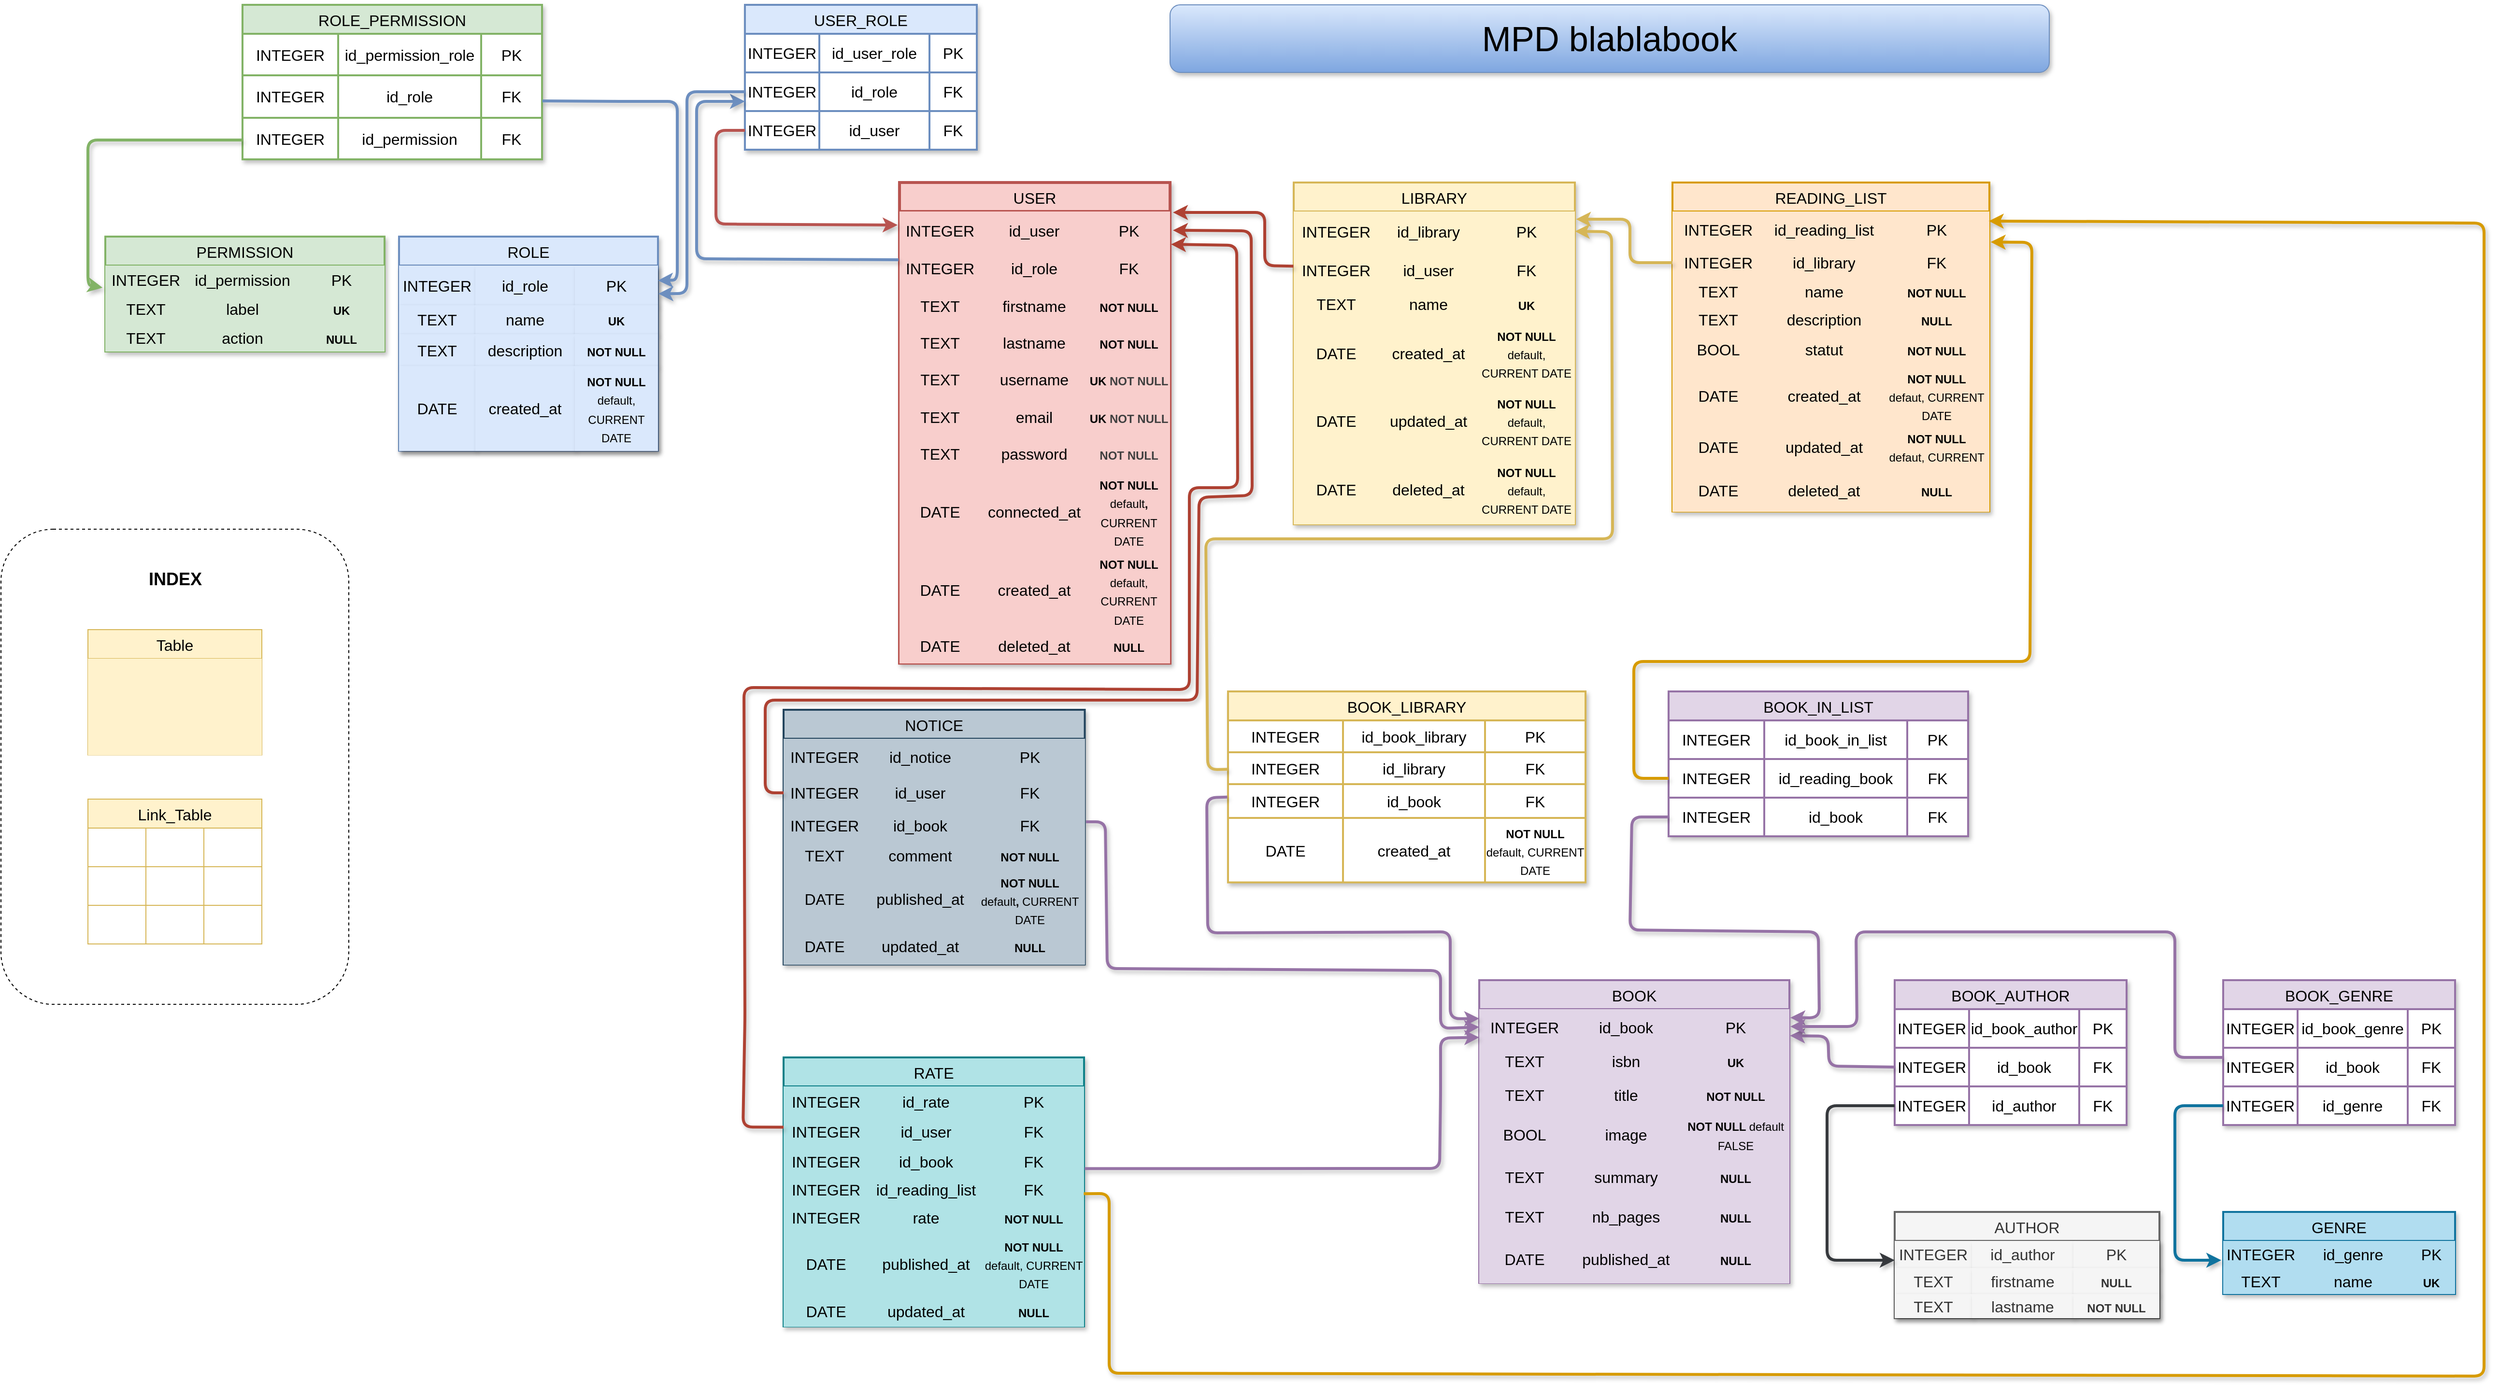 <mxfile>
    <diagram id="hR28uiHc0oPCcJALtGL0" name="Page-1">
        <mxGraphModel dx="3208" dy="1682" grid="0" gridSize="10" guides="1" tooltips="1" connect="1" arrows="1" fold="1" page="1" pageScale="1" pageWidth="4681" pageHeight="3300" math="0" shadow="0">
            <root>
                <mxCell id="0"/>
                <mxCell id="1" parent="0"/>
                <mxCell id="2" value="USER" style="shape=table;startSize=30;container=1;collapsible=0;childLayout=tableLayout;strokeColor=#b85450;fontSize=16;fillColor=#f8cecc;strokeWidth=3;perimeterSpacing=3;shadow=1;swimlaneFillColor=#4D4D4D;fillStyle=auto;" parent="1" vertex="1">
                    <mxGeometry x="960" y="304" width="280" height="497.769" as="geometry"/>
                </mxCell>
                <mxCell id="3" value="" style="shape=tableRow;horizontal=0;startSize=0;swimlaneHead=0;swimlaneBody=0;strokeColor=#FFCCCC;top=0;left=0;bottom=0;right=0;collapsible=0;dropTarget=0;fillColor=#f8cecc;points=[[0,0.5],[1,0.5]];portConstraint=eastwest;fontSize=16;perimeterSpacing=3;strokeWidth=3;swimlaneFillColor=#4D4D4D;" parent="2" vertex="1">
                    <mxGeometry y="30" width="280" height="39" as="geometry"/>
                </mxCell>
                <mxCell id="4" value="INTEGER" style="shape=partialRectangle;html=1;whiteSpace=wrap;connectable=0;strokeColor=#FFCCCC;overflow=hidden;fillColor=#f8cecc;top=0;left=0;bottom=0;right=0;pointerEvents=1;fontSize=16;perimeterSpacing=3;strokeWidth=3;swimlaneFillColor=#4D4D4D;" parent="3" vertex="1">
                    <mxGeometry width="84" height="39" as="geometry">
                        <mxRectangle width="84" height="39" as="alternateBounds"/>
                    </mxGeometry>
                </mxCell>
                <mxCell id="5" value="id_user" style="shape=partialRectangle;html=1;whiteSpace=wrap;connectable=0;strokeColor=#FFCCCC;overflow=hidden;fillColor=#f8cecc;top=0;left=0;bottom=0;right=0;pointerEvents=1;fontSize=16;perimeterSpacing=3;strokeWidth=3;swimlaneFillColor=#4D4D4D;" parent="3" vertex="1">
                    <mxGeometry x="84" width="111" height="39" as="geometry">
                        <mxRectangle width="111" height="39" as="alternateBounds"/>
                    </mxGeometry>
                </mxCell>
                <mxCell id="6" value="PK" style="shape=partialRectangle;html=1;whiteSpace=wrap;connectable=0;strokeColor=#FFCCCC;overflow=hidden;fillColor=#f8cecc;top=0;left=0;bottom=0;right=0;pointerEvents=1;fontSize=16;perimeterSpacing=3;strokeWidth=3;swimlaneFillColor=#4D4D4D;" parent="3" vertex="1">
                    <mxGeometry x="195" width="85" height="39" as="geometry">
                        <mxRectangle width="85" height="39" as="alternateBounds"/>
                    </mxGeometry>
                </mxCell>
                <mxCell id="494" value="" style="shape=tableRow;horizontal=0;startSize=0;swimlaneHead=0;swimlaneBody=0;strokeColor=#FFCCCC;top=0;left=0;bottom=0;right=0;collapsible=0;dropTarget=0;fillColor=#f8cecc;points=[[0,0.5],[1,0.5]];portConstraint=eastwest;fontSize=16;perimeterSpacing=3;strokeWidth=3;swimlaneFillColor=#4D4D4D;" parent="2" vertex="1">
                    <mxGeometry y="69" width="280" height="39" as="geometry"/>
                </mxCell>
                <mxCell id="495" value="INTEGER" style="shape=partialRectangle;html=1;whiteSpace=wrap;connectable=0;strokeColor=#FFCCCC;overflow=hidden;fillColor=#f8cecc;top=0;left=0;bottom=0;right=0;pointerEvents=1;fontSize=16;perimeterSpacing=3;strokeWidth=3;swimlaneFillColor=#4D4D4D;" parent="494" vertex="1">
                    <mxGeometry width="84" height="39" as="geometry">
                        <mxRectangle width="84" height="39" as="alternateBounds"/>
                    </mxGeometry>
                </mxCell>
                <mxCell id="496" value="id_role" style="shape=partialRectangle;html=1;whiteSpace=wrap;connectable=0;strokeColor=#FFCCCC;overflow=hidden;fillColor=#f8cecc;top=0;left=0;bottom=0;right=0;pointerEvents=1;fontSize=16;perimeterSpacing=3;strokeWidth=3;swimlaneFillColor=#4D4D4D;" parent="494" vertex="1">
                    <mxGeometry x="84" width="111" height="39" as="geometry">
                        <mxRectangle width="111" height="39" as="alternateBounds"/>
                    </mxGeometry>
                </mxCell>
                <mxCell id="497" value="FK" style="shape=partialRectangle;html=1;whiteSpace=wrap;connectable=0;strokeColor=#FFCCCC;overflow=hidden;fillColor=#f8cecc;top=0;left=0;bottom=0;right=0;pointerEvents=1;fontSize=16;perimeterSpacing=3;strokeWidth=3;swimlaneFillColor=#4D4D4D;" parent="494" vertex="1">
                    <mxGeometry x="195" width="85" height="39" as="geometry">
                        <mxRectangle width="85" height="39" as="alternateBounds"/>
                    </mxGeometry>
                </mxCell>
                <mxCell id="11" value="" style="shape=tableRow;horizontal=0;startSize=0;swimlaneHead=0;swimlaneBody=0;strokeColor=#FFCCCC;top=0;left=0;bottom=0;right=0;collapsible=0;dropTarget=0;fillColor=#f8cecc;points=[[0,0.5],[1,0.5]];portConstraint=eastwest;fontSize=16;perimeterSpacing=3;strokeWidth=3;swimlaneFillColor=#4D4D4D;" parent="2" vertex="1">
                    <mxGeometry y="108" width="280" height="39" as="geometry"/>
                </mxCell>
                <mxCell id="12" value="TEXT" style="shape=partialRectangle;html=1;whiteSpace=wrap;connectable=0;strokeColor=#FFCCCC;overflow=hidden;fillColor=#f8cecc;top=0;left=0;bottom=0;right=0;pointerEvents=1;fontSize=16;perimeterSpacing=3;strokeWidth=3;swimlaneFillColor=#4D4D4D;" parent="11" vertex="1">
                    <mxGeometry width="84" height="39" as="geometry">
                        <mxRectangle width="84" height="39" as="alternateBounds"/>
                    </mxGeometry>
                </mxCell>
                <mxCell id="13" value="firstname" style="shape=partialRectangle;html=1;whiteSpace=wrap;connectable=0;strokeColor=#FFCCCC;overflow=hidden;fillColor=#f8cecc;top=0;left=0;bottom=0;right=0;pointerEvents=1;fontSize=16;perimeterSpacing=3;strokeWidth=3;swimlaneFillColor=#4D4D4D;" parent="11" vertex="1">
                    <mxGeometry x="84" width="111" height="39" as="geometry">
                        <mxRectangle width="111" height="39" as="alternateBounds"/>
                    </mxGeometry>
                </mxCell>
                <mxCell id="14" value="&lt;span style=&quot;color: rgb(0, 0, 0);&quot;&gt;&lt;font style=&quot;font-size: 12px;&quot;&gt;&lt;b&gt;NOT NULL&lt;/b&gt;&lt;/font&gt;&lt;/span&gt;" style="shape=partialRectangle;html=1;whiteSpace=wrap;connectable=0;strokeColor=#FFCCCC;overflow=hidden;fillColor=#f8cecc;top=0;left=0;bottom=0;right=0;pointerEvents=1;fontSize=16;perimeterSpacing=3;strokeWidth=3;swimlaneFillColor=#4D4D4D;" parent="11" vertex="1">
                    <mxGeometry x="195" width="85" height="39" as="geometry">
                        <mxRectangle width="85" height="39" as="alternateBounds"/>
                    </mxGeometry>
                </mxCell>
                <mxCell id="7" value="" style="shape=tableRow;horizontal=0;startSize=0;swimlaneHead=0;swimlaneBody=0;strokeColor=#FFCCCC;top=0;left=0;bottom=0;right=0;collapsible=0;dropTarget=0;fillColor=#f8cecc;points=[[0,0.5],[1,0.5]];portConstraint=eastwest;fontSize=16;perimeterSpacing=3;strokeWidth=3;swimlaneFillColor=#4D4D4D;" parent="2" vertex="1">
                    <mxGeometry y="147" width="280" height="38" as="geometry"/>
                </mxCell>
                <mxCell id="8" value="TEXT" style="shape=partialRectangle;html=1;whiteSpace=wrap;connectable=0;strokeColor=#FFCCCC;overflow=hidden;fillColor=#f8cecc;top=0;left=0;bottom=0;right=0;pointerEvents=1;fontSize=16;perimeterSpacing=3;strokeWidth=3;swimlaneFillColor=#4D4D4D;" parent="7" vertex="1">
                    <mxGeometry width="84" height="38" as="geometry">
                        <mxRectangle width="84" height="38" as="alternateBounds"/>
                    </mxGeometry>
                </mxCell>
                <mxCell id="9" value="lastname" style="shape=partialRectangle;html=1;whiteSpace=wrap;connectable=0;strokeColor=#FFCCCC;overflow=hidden;fillColor=#f8cecc;top=0;left=0;bottom=0;right=0;pointerEvents=1;fontSize=16;perimeterSpacing=3;strokeWidth=3;swimlaneFillColor=#4D4D4D;" parent="7" vertex="1">
                    <mxGeometry x="84" width="111" height="38" as="geometry">
                        <mxRectangle width="111" height="38" as="alternateBounds"/>
                    </mxGeometry>
                </mxCell>
                <mxCell id="10" value="&lt;span style=&quot;color: rgb(0, 0, 0);&quot;&gt;&lt;font style=&quot;font-size: 12px;&quot;&gt;&lt;b&gt;NOT NULL&lt;/b&gt;&lt;/font&gt;&lt;/span&gt;" style="shape=partialRectangle;html=1;whiteSpace=wrap;connectable=0;strokeColor=#FFCCCC;overflow=hidden;fillColor=#f8cecc;top=0;left=0;bottom=0;right=0;pointerEvents=1;fontSize=16;perimeterSpacing=3;strokeWidth=3;swimlaneFillColor=#4D4D4D;" parent="7" vertex="1">
                    <mxGeometry x="195" width="85" height="38" as="geometry">
                        <mxRectangle width="85" height="38" as="alternateBounds"/>
                    </mxGeometry>
                </mxCell>
                <mxCell id="15" value="" style="shape=tableRow;horizontal=0;startSize=0;swimlaneHead=0;swimlaneBody=0;strokeColor=#FFCCCC;top=0;left=0;bottom=0;right=0;collapsible=0;dropTarget=0;fillColor=#f8cecc;points=[[0,0.5],[1,0.5]];portConstraint=eastwest;fontSize=16;perimeterSpacing=3;strokeWidth=3;swimlaneFillColor=#4D4D4D;" parent="2" vertex="1">
                    <mxGeometry y="185" width="280" height="38" as="geometry"/>
                </mxCell>
                <mxCell id="16" value="TEXT" style="shape=partialRectangle;html=1;whiteSpace=wrap;connectable=0;strokeColor=#FFCCCC;overflow=hidden;fillColor=#f8cecc;top=0;left=0;bottom=0;right=0;pointerEvents=1;fontSize=16;perimeterSpacing=3;strokeWidth=3;swimlaneFillColor=#4D4D4D;" parent="15" vertex="1">
                    <mxGeometry width="84" height="38" as="geometry">
                        <mxRectangle width="84" height="38" as="alternateBounds"/>
                    </mxGeometry>
                </mxCell>
                <mxCell id="17" value="username" style="shape=partialRectangle;html=1;whiteSpace=wrap;connectable=0;strokeColor=#FFCCCC;overflow=hidden;fillColor=#f8cecc;top=0;left=0;bottom=0;right=0;pointerEvents=1;fontSize=16;perimeterSpacing=3;strokeWidth=3;swimlaneFillColor=#4D4D4D;" parent="15" vertex="1">
                    <mxGeometry x="84" width="111" height="38" as="geometry">
                        <mxRectangle width="111" height="38" as="alternateBounds"/>
                    </mxGeometry>
                </mxCell>
                <mxCell id="18" value="&lt;b&gt;&lt;font style=&quot;font-size: 12px;&quot;&gt;UK&amp;nbsp;&lt;/font&gt;&lt;span style=&quot;color: rgb(63, 63, 63); font-size: 12px;&quot;&gt;NOT NULL&lt;/span&gt;&lt;/b&gt;" style="shape=partialRectangle;html=1;whiteSpace=wrap;connectable=0;strokeColor=#FFCCCC;overflow=hidden;fillColor=#f8cecc;top=0;left=0;bottom=0;right=0;pointerEvents=1;fontSize=16;perimeterSpacing=3;strokeWidth=3;swimlaneFillColor=#4D4D4D;" parent="15" vertex="1">
                    <mxGeometry x="195" width="85" height="38" as="geometry">
                        <mxRectangle width="85" height="38" as="alternateBounds"/>
                    </mxGeometry>
                </mxCell>
                <mxCell id="19" value="" style="shape=tableRow;horizontal=0;startSize=0;swimlaneHead=0;swimlaneBody=0;strokeColor=#FFCCCC;top=0;left=0;bottom=0;right=0;collapsible=0;dropTarget=0;fillColor=#f8cecc;points=[[0,0.5],[1,0.5]];portConstraint=eastwest;fontSize=16;perimeterSpacing=3;strokeWidth=3;swimlaneFillColor=#4D4D4D;" parent="2" vertex="1">
                    <mxGeometry y="223" width="280" height="39" as="geometry"/>
                </mxCell>
                <mxCell id="20" value="TEXT" style="shape=partialRectangle;html=1;whiteSpace=wrap;connectable=0;strokeColor=#FFCCCC;overflow=hidden;fillColor=#f8cecc;top=0;left=0;bottom=0;right=0;pointerEvents=1;fontSize=16;perimeterSpacing=3;strokeWidth=3;swimlaneFillColor=#4D4D4D;" parent="19" vertex="1">
                    <mxGeometry width="84" height="39" as="geometry">
                        <mxRectangle width="84" height="39" as="alternateBounds"/>
                    </mxGeometry>
                </mxCell>
                <mxCell id="21" value="email" style="shape=partialRectangle;html=1;whiteSpace=wrap;connectable=0;strokeColor=#FFCCCC;overflow=hidden;fillColor=#f8cecc;top=0;left=0;bottom=0;right=0;pointerEvents=1;fontSize=16;perimeterSpacing=3;strokeWidth=3;swimlaneFillColor=#4D4D4D;" parent="19" vertex="1">
                    <mxGeometry x="84" width="111" height="39" as="geometry">
                        <mxRectangle width="111" height="39" as="alternateBounds"/>
                    </mxGeometry>
                </mxCell>
                <mxCell id="22" value="&lt;b&gt;&lt;font style=&quot;font-size: 12px;&quot;&gt;UK&amp;nbsp;&lt;/font&gt;&lt;span style=&quot;font-size: 12px; color: rgb(63, 63, 63);&quot;&gt;NOT NULL&lt;/span&gt;&lt;/b&gt;" style="shape=partialRectangle;html=1;whiteSpace=wrap;connectable=0;strokeColor=#FFCCCC;overflow=hidden;fillColor=#f8cecc;top=0;left=0;bottom=0;right=0;pointerEvents=1;fontSize=16;perimeterSpacing=3;strokeWidth=3;swimlaneFillColor=#4D4D4D;" parent="19" vertex="1">
                    <mxGeometry x="195" width="85" height="39" as="geometry">
                        <mxRectangle width="85" height="39" as="alternateBounds"/>
                    </mxGeometry>
                </mxCell>
                <mxCell id="23" value="" style="shape=tableRow;horizontal=0;startSize=0;swimlaneHead=0;swimlaneBody=0;strokeColor=#FFCCCC;top=0;left=0;bottom=0;right=0;collapsible=0;dropTarget=0;fillColor=#f8cecc;points=[[0,0.5],[1,0.5]];portConstraint=eastwest;fontSize=16;perimeterSpacing=3;strokeWidth=3;swimlaneFillColor=#4D4D4D;" parent="2" vertex="1">
                    <mxGeometry y="262" width="280" height="38" as="geometry"/>
                </mxCell>
                <mxCell id="24" value="TEXT" style="shape=partialRectangle;html=1;whiteSpace=wrap;connectable=0;strokeColor=#666666;overflow=hidden;fillColor=#f8cecc;top=0;left=0;bottom=0;right=0;pointerEvents=1;fontSize=16;perimeterSpacing=3;strokeWidth=3;swimlaneFillColor=#4D4D4D;" parent="23" vertex="1">
                    <mxGeometry width="84" height="38" as="geometry">
                        <mxRectangle width="84" height="38" as="alternateBounds"/>
                    </mxGeometry>
                </mxCell>
                <mxCell id="25" value="password" style="shape=partialRectangle;html=1;whiteSpace=wrap;connectable=0;strokeColor=#FFCCCC;overflow=hidden;fillColor=#f8cecc;top=0;left=0;bottom=0;right=0;pointerEvents=1;fontSize=16;perimeterSpacing=3;strokeWidth=3;swimlaneFillColor=#4D4D4D;" parent="23" vertex="1">
                    <mxGeometry x="84" width="111" height="38" as="geometry">
                        <mxRectangle width="111" height="38" as="alternateBounds"/>
                    </mxGeometry>
                </mxCell>
                <mxCell id="26" value="&lt;span style=&quot;font-size: 12px; color: rgb(63, 63, 63);&quot;&gt;&lt;b&gt;NOT NULL&lt;/b&gt;&lt;/span&gt;" style="shape=partialRectangle;html=1;whiteSpace=wrap;connectable=0;strokeColor=#FFCCCC;overflow=hidden;fillColor=#f8cecc;top=0;left=0;bottom=0;right=0;pointerEvents=1;fontSize=16;perimeterSpacing=3;strokeWidth=3;swimlaneFillColor=#4D4D4D;" parent="23" vertex="1">
                    <mxGeometry x="195" width="85" height="38" as="geometry">
                        <mxRectangle width="85" height="38" as="alternateBounds"/>
                    </mxGeometry>
                </mxCell>
                <mxCell id="86" value="" style="shape=tableRow;horizontal=0;startSize=0;swimlaneHead=0;swimlaneBody=0;strokeColor=#FFCCCC;top=0;left=0;bottom=0;right=0;collapsible=0;dropTarget=0;fillColor=#f8cecc;points=[[0,0.5],[1,0.5]];portConstraint=eastwest;fontSize=16;perimeterSpacing=3;strokeWidth=3;swimlaneFillColor=#4D4D4D;" parent="2" vertex="1">
                    <mxGeometry y="300" width="280" height="82" as="geometry"/>
                </mxCell>
                <mxCell id="87" value="DATE" style="shape=partialRectangle;html=1;whiteSpace=wrap;connectable=0;strokeColor=#FFCCCC;overflow=hidden;fillColor=#f8cecc;top=0;left=0;bottom=0;right=0;pointerEvents=1;fontSize=16;perimeterSpacing=3;strokeWidth=3;swimlaneFillColor=#4D4D4D;" parent="86" vertex="1">
                    <mxGeometry width="84" height="82" as="geometry">
                        <mxRectangle width="84" height="82" as="alternateBounds"/>
                    </mxGeometry>
                </mxCell>
                <mxCell id="88" value="connected_at" style="shape=partialRectangle;html=1;whiteSpace=wrap;connectable=0;strokeColor=#FFCCCC;overflow=hidden;fillColor=#f8cecc;top=0;left=0;bottom=0;right=0;pointerEvents=1;fontSize=16;perimeterSpacing=3;strokeWidth=3;swimlaneFillColor=#4D4D4D;" parent="86" vertex="1">
                    <mxGeometry x="84" width="111" height="82" as="geometry">
                        <mxRectangle width="111" height="82" as="alternateBounds"/>
                    </mxGeometry>
                </mxCell>
                <mxCell id="89" value="&lt;span style=&quot;color: rgb(0, 0, 0);&quot;&gt;&lt;font style=&quot;font-size: 12px;&quot;&gt;&lt;b&gt;NOT NULL&lt;/b&gt;&lt;/font&gt;&lt;/span&gt;&lt;div&gt;&lt;span style=&quot;color: rgb(0, 0, 0);&quot;&gt;&lt;font style=&quot;font-size: 12px;&quot;&gt;default&lt;b&gt;, &lt;/b&gt;CURRENT&lt;b&gt; &lt;/b&gt;DATE&lt;/font&gt;&lt;/span&gt;&lt;/div&gt;" style="shape=partialRectangle;html=1;whiteSpace=wrap;connectable=0;strokeColor=#FFCCCC;overflow=hidden;fillColor=#f8cecc;top=0;left=0;bottom=0;right=0;pointerEvents=1;fontSize=16;perimeterSpacing=3;strokeWidth=3;swimlaneFillColor=#4D4D4D;" parent="86" vertex="1">
                    <mxGeometry x="195" width="85" height="82" as="geometry">
                        <mxRectangle width="85" height="82" as="alternateBounds"/>
                    </mxGeometry>
                </mxCell>
                <mxCell id="530" value="" style="shape=tableRow;horizontal=0;startSize=0;swimlaneHead=0;swimlaneBody=0;strokeColor=#FFCCCC;top=0;left=0;bottom=0;right=0;collapsible=0;dropTarget=0;fillColor=#f8cecc;points=[[0,0.5],[1,0.5]];portConstraint=eastwest;fontSize=16;perimeterSpacing=3;strokeWidth=3;swimlaneFillColor=#4D4D4D;" parent="2" vertex="1">
                    <mxGeometry y="382" width="280" height="79" as="geometry"/>
                </mxCell>
                <mxCell id="531" value="DATE" style="shape=partialRectangle;html=1;whiteSpace=wrap;connectable=0;strokeColor=#FFCCCC;overflow=hidden;fillColor=#f8cecc;top=0;left=0;bottom=0;right=0;pointerEvents=1;fontSize=16;perimeterSpacing=3;strokeWidth=3;swimlaneFillColor=#4D4D4D;" parent="530" vertex="1">
                    <mxGeometry width="84" height="79" as="geometry">
                        <mxRectangle width="84" height="79" as="alternateBounds"/>
                    </mxGeometry>
                </mxCell>
                <mxCell id="532" value="created_at" style="shape=partialRectangle;html=1;whiteSpace=wrap;connectable=0;strokeColor=#FFCCCC;overflow=hidden;fillColor=#f8cecc;top=0;left=0;bottom=0;right=0;pointerEvents=1;fontSize=16;perimeterSpacing=3;strokeWidth=3;swimlaneFillColor=#4D4D4D;" parent="530" vertex="1">
                    <mxGeometry x="84" width="111" height="79" as="geometry">
                        <mxRectangle width="111" height="79" as="alternateBounds"/>
                    </mxGeometry>
                </mxCell>
                <mxCell id="533" value="&lt;span style=&quot;color: rgb(0, 0, 0);&quot;&gt;&lt;font style=&quot;font-size: 12px;&quot;&gt;&lt;b&gt;NOT NULL&lt;/b&gt;&lt;/font&gt;&lt;/span&gt;&lt;div&gt;&lt;span style=&quot;color: rgb(0, 0, 0);&quot;&gt;&lt;font style=&quot;font-size: 12px;&quot;&gt;default, CURRENT DATE&lt;/font&gt;&lt;/span&gt;&lt;/div&gt;" style="shape=partialRectangle;html=1;whiteSpace=wrap;connectable=0;strokeColor=#FFCCCC;overflow=hidden;fillColor=#f8cecc;top=0;left=0;bottom=0;right=0;pointerEvents=1;fontSize=16;perimeterSpacing=3;strokeWidth=3;swimlaneFillColor=#4D4D4D;" parent="530" vertex="1">
                    <mxGeometry x="195" width="85" height="79" as="geometry">
                        <mxRectangle width="85" height="79" as="alternateBounds"/>
                    </mxGeometry>
                </mxCell>
                <mxCell id="466" value="" style="shape=tableRow;horizontal=0;startSize=0;swimlaneHead=0;swimlaneBody=0;strokeColor=#FFCCCC;top=0;left=0;bottom=0;right=0;collapsible=0;dropTarget=0;fillColor=#f8cecc;points=[[0,0.5],[1,0.5]];portConstraint=eastwest;fontSize=16;perimeterSpacing=3;strokeWidth=3;swimlaneFillColor=#4D4D4D;" parent="2" vertex="1">
                    <mxGeometry y="461" width="280" height="37" as="geometry"/>
                </mxCell>
                <mxCell id="467" value="DATE" style="shape=partialRectangle;html=1;whiteSpace=wrap;connectable=0;strokeColor=#FFCCCC;overflow=hidden;fillColor=#f8cecc;top=0;left=0;bottom=0;right=0;pointerEvents=1;fontSize=16;perimeterSpacing=3;strokeWidth=3;swimlaneFillColor=#4D4D4D;" parent="466" vertex="1">
                    <mxGeometry width="84" height="37" as="geometry">
                        <mxRectangle width="84" height="37" as="alternateBounds"/>
                    </mxGeometry>
                </mxCell>
                <mxCell id="468" value="deleted_at" style="shape=partialRectangle;html=1;whiteSpace=wrap;connectable=0;strokeColor=#FFCCCC;overflow=hidden;fillColor=#f8cecc;top=0;left=0;bottom=0;right=0;pointerEvents=1;fontSize=16;perimeterSpacing=3;strokeWidth=3;swimlaneFillColor=#4D4D4D;" parent="466" vertex="1">
                    <mxGeometry x="84" width="111" height="37" as="geometry">
                        <mxRectangle width="111" height="37" as="alternateBounds"/>
                    </mxGeometry>
                </mxCell>
                <mxCell id="469" value="&lt;font style=&quot;font-size: 12px;&quot;&gt;&lt;b&gt;NULL&lt;/b&gt;&lt;/font&gt;" style="shape=partialRectangle;html=1;whiteSpace=wrap;connectable=0;strokeColor=#FFCCCC;overflow=hidden;fillColor=#f8cecc;top=0;left=0;bottom=0;right=0;pointerEvents=1;fontSize=16;perimeterSpacing=3;strokeWidth=3;swimlaneFillColor=#4D4D4D;" parent="466" vertex="1">
                    <mxGeometry x="195" width="85" height="37" as="geometry">
                        <mxRectangle width="85" height="37" as="alternateBounds"/>
                    </mxGeometry>
                </mxCell>
                <mxCell id="369" value="" style="rounded=1;whiteSpace=wrap;html=1;dashed=1;" parent="1" vertex="1">
                    <mxGeometry x="30" y="663" width="360" height="492" as="geometry"/>
                </mxCell>
                <mxCell id="27" value="ROLE" style="shape=table;startSize=30;container=1;collapsible=0;childLayout=tableLayout;strokeColor=#6c8ebf;fontSize=16;fillColor=#dae8fc;strokeWidth=2;perimeterSpacing=3;shadow=1;rounded=0;swimlaneLine=1;fillStyle=auto;" parent="1" vertex="1">
                    <mxGeometry x="442" y="360" width="268" height="221.79" as="geometry"/>
                </mxCell>
                <mxCell id="28" value="" style="shape=tableRow;horizontal=0;startSize=0;swimlaneHead=0;swimlaneBody=0;strokeColor=#6c8ebf;top=0;left=0;bottom=0;right=0;collapsible=0;dropTarget=0;fillColor=#dae8fc;points=[[0,0.5],[1,0.5]];portConstraint=eastwest;fontSize=16;strokeWidth=3;perimeterSpacing=2;shadow=1;" parent="27" vertex="1">
                    <mxGeometry y="30" width="268" height="41" as="geometry"/>
                </mxCell>
                <mxCell id="29" value="INTEGER" style="shape=partialRectangle;html=1;whiteSpace=wrap;connectable=0;strokeColor=#6c8ebf;overflow=hidden;fillColor=#dae8fc;top=0;left=0;bottom=0;right=0;pointerEvents=1;fontSize=16;strokeWidth=3;perimeterSpacing=2;shadow=1;" parent="28" vertex="1">
                    <mxGeometry width="79" height="41" as="geometry">
                        <mxRectangle width="79" height="41" as="alternateBounds"/>
                    </mxGeometry>
                </mxCell>
                <mxCell id="30" value="id_role" style="shape=partialRectangle;html=1;whiteSpace=wrap;connectable=0;strokeColor=#6c8ebf;overflow=hidden;fillColor=#dae8fc;top=0;left=0;bottom=0;right=0;pointerEvents=1;fontSize=16;strokeWidth=3;perimeterSpacing=2;shadow=1;" parent="28" vertex="1">
                    <mxGeometry x="79" width="103" height="41" as="geometry">
                        <mxRectangle width="103" height="41" as="alternateBounds"/>
                    </mxGeometry>
                </mxCell>
                <mxCell id="31" value="PK" style="shape=partialRectangle;html=1;whiteSpace=wrap;connectable=0;strokeColor=#6c8ebf;overflow=hidden;fillColor=#dae8fc;top=0;left=0;bottom=0;right=0;pointerEvents=1;fontSize=16;strokeWidth=3;perimeterSpacing=2;shadow=1;" parent="28" vertex="1">
                    <mxGeometry x="182" width="86" height="41" as="geometry">
                        <mxRectangle width="86" height="41" as="alternateBounds"/>
                    </mxGeometry>
                </mxCell>
                <mxCell id="32" value="" style="shape=tableRow;horizontal=0;startSize=0;swimlaneHead=0;swimlaneBody=0;strokeColor=#6c8ebf;top=0;left=0;bottom=0;right=0;collapsible=0;dropTarget=0;fillColor=#dae8fc;points=[[0,0.5],[1,0.5]];portConstraint=eastwest;fontSize=16;strokeWidth=3;perimeterSpacing=2;shadow=1;" parent="27" vertex="1">
                    <mxGeometry y="71" width="268" height="30" as="geometry"/>
                </mxCell>
                <mxCell id="33" value="TEXT" style="shape=partialRectangle;html=1;whiteSpace=wrap;connectable=0;strokeColor=#6c8ebf;overflow=hidden;fillColor=#dae8fc;top=0;left=0;bottom=0;right=0;pointerEvents=1;fontSize=16;strokeWidth=3;perimeterSpacing=2;shadow=1;" parent="32" vertex="1">
                    <mxGeometry width="79" height="30" as="geometry">
                        <mxRectangle width="79" height="30" as="alternateBounds"/>
                    </mxGeometry>
                </mxCell>
                <mxCell id="34" value="name" style="shape=partialRectangle;html=1;whiteSpace=wrap;connectable=0;strokeColor=#6c8ebf;overflow=hidden;fillColor=#dae8fc;top=0;left=0;bottom=0;right=0;pointerEvents=1;fontSize=16;strokeWidth=3;perimeterSpacing=2;shadow=1;" parent="32" vertex="1">
                    <mxGeometry x="79" width="103" height="30" as="geometry">
                        <mxRectangle width="103" height="30" as="alternateBounds"/>
                    </mxGeometry>
                </mxCell>
                <mxCell id="35" value="&lt;font style=&quot;font-size: 12px;&quot;&gt;&lt;b&gt;UK&lt;/b&gt;&lt;/font&gt;" style="shape=partialRectangle;html=1;whiteSpace=wrap;connectable=0;strokeColor=#6c8ebf;overflow=hidden;fillColor=#dae8fc;top=0;left=0;bottom=0;right=0;pointerEvents=1;fontSize=16;strokeWidth=3;perimeterSpacing=2;shadow=1;" parent="32" vertex="1">
                    <mxGeometry x="182" width="86" height="30" as="geometry">
                        <mxRectangle width="86" height="30" as="alternateBounds"/>
                    </mxGeometry>
                </mxCell>
                <mxCell id="36" value="" style="shape=tableRow;horizontal=0;startSize=0;swimlaneHead=0;swimlaneBody=0;strokeColor=#6c8ebf;top=0;left=0;bottom=0;right=0;collapsible=0;dropTarget=0;fillColor=#dae8fc;points=[[0,0.5],[1,0.5]];portConstraint=eastwest;fontSize=16;strokeWidth=3;perimeterSpacing=2;shadow=1;" parent="27" vertex="1">
                    <mxGeometry y="101" width="268" height="33" as="geometry"/>
                </mxCell>
                <mxCell id="37" value="TEXT" style="shape=partialRectangle;html=1;whiteSpace=wrap;connectable=0;strokeColor=#6c8ebf;overflow=hidden;fillColor=#dae8fc;top=0;left=0;bottom=0;right=0;pointerEvents=1;fontSize=16;strokeWidth=3;perimeterSpacing=2;shadow=1;" parent="36" vertex="1">
                    <mxGeometry width="79" height="33" as="geometry">
                        <mxRectangle width="79" height="33" as="alternateBounds"/>
                    </mxGeometry>
                </mxCell>
                <mxCell id="38" value="description" style="shape=partialRectangle;html=1;whiteSpace=wrap;connectable=0;strokeColor=#6c8ebf;overflow=hidden;fillColor=#dae8fc;top=0;left=0;bottom=0;right=0;pointerEvents=1;fontSize=16;strokeWidth=3;perimeterSpacing=2;shadow=1;" parent="36" vertex="1">
                    <mxGeometry x="79" width="103" height="33" as="geometry">
                        <mxRectangle width="103" height="33" as="alternateBounds"/>
                    </mxGeometry>
                </mxCell>
                <mxCell id="39" value="&lt;span style=&quot;color: rgb(0, 0, 0);&quot;&gt;&lt;font style=&quot;font-size: 12px;&quot;&gt;&lt;b&gt;NOT NULL&lt;/b&gt;&lt;/font&gt;&lt;/span&gt;" style="shape=partialRectangle;html=1;whiteSpace=wrap;connectable=0;strokeColor=#6c8ebf;overflow=hidden;fillColor=#dae8fc;top=0;left=0;bottom=0;right=0;pointerEvents=1;fontSize=16;strokeWidth=3;perimeterSpacing=2;shadow=1;" parent="36" vertex="1">
                    <mxGeometry x="182" width="86" height="33" as="geometry">
                        <mxRectangle width="86" height="33" as="alternateBounds"/>
                    </mxGeometry>
                </mxCell>
                <mxCell id="48" value="" style="shape=tableRow;horizontal=0;startSize=0;swimlaneHead=0;swimlaneBody=0;strokeColor=#6c8ebf;top=0;left=0;bottom=0;right=0;collapsible=0;dropTarget=0;fillColor=#dae8fc;points=[[0,0.5],[1,0.5]];portConstraint=eastwest;fontSize=16;strokeWidth=3;perimeterSpacing=2;shadow=1;" parent="27" vertex="1">
                    <mxGeometry y="134" width="268" height="88" as="geometry"/>
                </mxCell>
                <mxCell id="49" value="DATE" style="shape=partialRectangle;html=1;whiteSpace=wrap;connectable=0;strokeColor=#6c8ebf;overflow=hidden;fillColor=#dae8fc;top=0;left=0;bottom=0;right=0;pointerEvents=1;fontSize=16;strokeWidth=3;perimeterSpacing=2;shadow=1;" parent="48" vertex="1">
                    <mxGeometry width="79" height="88" as="geometry">
                        <mxRectangle width="79" height="88" as="alternateBounds"/>
                    </mxGeometry>
                </mxCell>
                <mxCell id="50" value="created_at" style="shape=partialRectangle;html=1;whiteSpace=wrap;connectable=0;strokeColor=#6c8ebf;overflow=hidden;fillColor=#dae8fc;top=0;left=0;bottom=0;right=0;pointerEvents=1;fontSize=16;strokeWidth=3;perimeterSpacing=2;shadow=1;" parent="48" vertex="1">
                    <mxGeometry x="79" width="103" height="88" as="geometry">
                        <mxRectangle width="103" height="88" as="alternateBounds"/>
                    </mxGeometry>
                </mxCell>
                <mxCell id="51" value="&lt;span style=&quot;color: rgb(0, 0, 0);&quot;&gt;&lt;font style=&quot;font-size: 12px;&quot;&gt;&lt;b&gt;NOT NULL&lt;/b&gt;&lt;/font&gt;&lt;/span&gt;&lt;div&gt;&lt;span style=&quot;color: rgb(0, 0, 0);&quot;&gt;&lt;font style=&quot;font-size: 12px;&quot;&gt;default, CURRENT DATE&lt;/font&gt;&lt;/span&gt;&lt;/div&gt;" style="shape=partialRectangle;html=1;whiteSpace=wrap;connectable=0;strokeColor=#6c8ebf;overflow=hidden;fillColor=#dae8fc;top=0;left=0;bottom=0;right=0;pointerEvents=1;fontSize=16;strokeWidth=3;perimeterSpacing=2;shadow=1;" parent="48" vertex="1">
                    <mxGeometry x="182" width="86" height="88" as="geometry">
                        <mxRectangle width="86" height="88" as="alternateBounds"/>
                    </mxGeometry>
                </mxCell>
                <mxCell id="52" value="PERMISSION" style="shape=table;startSize=30;container=1;collapsible=0;childLayout=tableLayout;strokeColor=#82b366;fontSize=16;fillColor=#d5e8d4;strokeWidth=2;perimeterSpacing=1;shadow=1;swimlaneFillColor=default;" parent="1" vertex="1">
                    <mxGeometry x="138" y="360" width="289" height="119" as="geometry"/>
                </mxCell>
                <mxCell id="53" value="" style="shape=tableRow;horizontal=0;startSize=0;swimlaneHead=0;swimlaneBody=0;strokeColor=#82b366;top=0;left=0;bottom=0;right=0;collapsible=0;dropTarget=0;fillColor=#d5e8d4;points=[[0,0.5],[1,0.5]];portConstraint=eastwest;fontSize=16;" parent="52" vertex="1">
                    <mxGeometry y="30" width="289" height="30" as="geometry"/>
                </mxCell>
                <mxCell id="54" value="INTEGER" style="shape=partialRectangle;html=1;whiteSpace=wrap;connectable=0;strokeColor=#82b366;overflow=hidden;fillColor=#d5e8d4;top=0;left=0;bottom=0;right=0;pointerEvents=1;fontSize=16;" parent="53" vertex="1">
                    <mxGeometry width="84" height="30" as="geometry">
                        <mxRectangle width="84" height="30" as="alternateBounds"/>
                    </mxGeometry>
                </mxCell>
                <mxCell id="55" value="id_permission" style="shape=partialRectangle;html=1;whiteSpace=wrap;connectable=0;strokeColor=#82b366;overflow=hidden;fillColor=#d5e8d4;top=0;left=0;bottom=0;right=0;pointerEvents=1;fontSize=16;" parent="53" vertex="1">
                    <mxGeometry x="84" width="116" height="30" as="geometry">
                        <mxRectangle width="116" height="30" as="alternateBounds"/>
                    </mxGeometry>
                </mxCell>
                <mxCell id="56" value="PK" style="shape=partialRectangle;html=1;whiteSpace=wrap;connectable=0;strokeColor=#82b366;overflow=hidden;fillColor=#d5e8d4;top=0;left=0;bottom=0;right=0;pointerEvents=1;fontSize=16;" parent="53" vertex="1">
                    <mxGeometry x="200" width="89" height="30" as="geometry">
                        <mxRectangle width="89" height="30" as="alternateBounds"/>
                    </mxGeometry>
                </mxCell>
                <mxCell id="61" value="" style="shape=tableRow;horizontal=0;startSize=0;swimlaneHead=0;swimlaneBody=0;strokeColor=#82b366;top=0;left=0;bottom=0;right=0;collapsible=0;dropTarget=0;fillColor=#d5e8d4;points=[[0,0.5],[1,0.5]];portConstraint=eastwest;fontSize=16;" parent="52" vertex="1">
                    <mxGeometry y="60" width="289" height="30" as="geometry"/>
                </mxCell>
                <mxCell id="62" value="TEXT" style="shape=partialRectangle;html=1;whiteSpace=wrap;connectable=0;strokeColor=#82b366;overflow=hidden;fillColor=#d5e8d4;top=0;left=0;bottom=0;right=0;pointerEvents=1;fontSize=16;" parent="61" vertex="1">
                    <mxGeometry width="84" height="30" as="geometry">
                        <mxRectangle width="84" height="30" as="alternateBounds"/>
                    </mxGeometry>
                </mxCell>
                <mxCell id="63" value="label" style="shape=partialRectangle;html=1;whiteSpace=wrap;connectable=0;strokeColor=#82b366;overflow=hidden;fillColor=#d5e8d4;top=0;left=0;bottom=0;right=0;pointerEvents=1;fontSize=16;" parent="61" vertex="1">
                    <mxGeometry x="84" width="116" height="30" as="geometry">
                        <mxRectangle width="116" height="30" as="alternateBounds"/>
                    </mxGeometry>
                </mxCell>
                <mxCell id="64" value="&lt;font style=&quot;font-size: 12px;&quot;&gt;&lt;b&gt;UK&lt;/b&gt;&lt;/font&gt;" style="shape=partialRectangle;html=1;whiteSpace=wrap;connectable=0;strokeColor=#82b366;overflow=hidden;fillColor=#d5e8d4;top=0;left=0;bottom=0;right=0;pointerEvents=1;fontSize=16;" parent="61" vertex="1">
                    <mxGeometry x="200" width="89" height="30" as="geometry">
                        <mxRectangle width="89" height="30" as="alternateBounds"/>
                    </mxGeometry>
                </mxCell>
                <mxCell id="65" value="" style="shape=tableRow;horizontal=0;startSize=0;swimlaneHead=0;swimlaneBody=0;strokeColor=#82b366;top=0;left=0;bottom=0;right=0;collapsible=0;dropTarget=0;fillColor=#d5e8d4;points=[[0,0.5],[1,0.5]];portConstraint=eastwest;fontSize=16;" parent="52" vertex="1">
                    <mxGeometry y="90" width="289" height="29" as="geometry"/>
                </mxCell>
                <mxCell id="66" value="TEXT" style="shape=partialRectangle;html=1;whiteSpace=wrap;connectable=0;strokeColor=#82b366;overflow=hidden;fillColor=#d5e8d4;top=0;left=0;bottom=0;right=0;pointerEvents=1;fontSize=16;" parent="65" vertex="1">
                    <mxGeometry width="84" height="29" as="geometry">
                        <mxRectangle width="84" height="29" as="alternateBounds"/>
                    </mxGeometry>
                </mxCell>
                <mxCell id="67" value="action" style="shape=partialRectangle;html=1;whiteSpace=wrap;connectable=0;strokeColor=#82b366;overflow=hidden;fillColor=#d5e8d4;top=0;left=0;bottom=0;right=0;pointerEvents=1;fontSize=16;" parent="65" vertex="1">
                    <mxGeometry x="84" width="116" height="29" as="geometry">
                        <mxRectangle width="116" height="29" as="alternateBounds"/>
                    </mxGeometry>
                </mxCell>
                <mxCell id="68" value="&lt;font style=&quot;font-size: 12px;&quot;&gt;&lt;b&gt;NULL&lt;/b&gt;&lt;/font&gt;" style="shape=partialRectangle;html=1;whiteSpace=wrap;connectable=0;strokeColor=#82b366;overflow=hidden;fillColor=#d5e8d4;top=0;left=0;bottom=0;right=0;pointerEvents=1;fontSize=16;" parent="65" vertex="1">
                    <mxGeometry x="200" width="89" height="29" as="geometry">
                        <mxRectangle width="89" height="29" as="alternateBounds"/>
                    </mxGeometry>
                </mxCell>
                <mxCell id="69" value="ROLE_PERMISSION" style="shape=table;startSize=30;container=1;collapsible=0;childLayout=tableLayout;strokeColor=#82b366;fontSize=16;fillColor=#d5e8d4;strokeWidth=2;perimeterSpacing=1;shadow=1;swimlaneFillColor=default;" parent="1" vertex="1">
                    <mxGeometry x="280" y="120" width="310" height="160" as="geometry"/>
                </mxCell>
                <mxCell id="211" value="" style="shape=tableRow;horizontal=0;startSize=0;swimlaneHead=0;swimlaneBody=0;strokeColor=inherit;top=0;left=0;bottom=0;right=0;collapsible=0;dropTarget=0;fillColor=none;points=[[0,0.5],[1,0.5]];portConstraint=eastwest;fontSize=16;" parent="69" vertex="1">
                    <mxGeometry y="30" width="310" height="43" as="geometry"/>
                </mxCell>
                <mxCell id="212" value="INTEGER" style="shape=partialRectangle;html=1;whiteSpace=wrap;connectable=0;strokeColor=inherit;overflow=hidden;fillColor=none;top=0;left=0;bottom=0;right=0;pointerEvents=1;fontSize=16;" parent="211" vertex="1">
                    <mxGeometry width="99" height="43" as="geometry">
                        <mxRectangle width="99" height="43" as="alternateBounds"/>
                    </mxGeometry>
                </mxCell>
                <mxCell id="213" value="id_permission_role" style="shape=partialRectangle;html=1;whiteSpace=wrap;connectable=0;strokeColor=inherit;overflow=hidden;fillColor=none;top=0;left=0;bottom=0;right=0;pointerEvents=1;fontSize=16;" parent="211" vertex="1">
                    <mxGeometry x="99" width="148" height="43" as="geometry">
                        <mxRectangle width="148" height="43" as="alternateBounds"/>
                    </mxGeometry>
                </mxCell>
                <mxCell id="214" value="PK" style="shape=partialRectangle;html=1;whiteSpace=wrap;connectable=0;strokeColor=inherit;overflow=hidden;fillColor=none;top=0;left=0;bottom=0;right=0;pointerEvents=1;fontSize=16;" parent="211" vertex="1">
                    <mxGeometry x="247" width="63" height="43" as="geometry">
                        <mxRectangle width="63" height="43" as="alternateBounds"/>
                    </mxGeometry>
                </mxCell>
                <mxCell id="70" value="" style="shape=tableRow;horizontal=0;startSize=0;swimlaneHead=0;swimlaneBody=0;strokeColor=inherit;top=0;left=0;bottom=0;right=0;collapsible=0;dropTarget=0;fillColor=none;points=[[0,0.5],[1,0.5]];portConstraint=eastwest;fontSize=16;" parent="69" vertex="1">
                    <mxGeometry y="73" width="310" height="44" as="geometry"/>
                </mxCell>
                <mxCell id="71" value="INTEGER" style="shape=partialRectangle;html=1;whiteSpace=wrap;connectable=0;strokeColor=inherit;overflow=hidden;fillColor=none;top=0;left=0;bottom=0;right=0;pointerEvents=1;fontSize=16;" parent="70" vertex="1">
                    <mxGeometry width="99" height="44" as="geometry">
                        <mxRectangle width="99" height="44" as="alternateBounds"/>
                    </mxGeometry>
                </mxCell>
                <mxCell id="72" value="id_role" style="shape=partialRectangle;html=1;whiteSpace=wrap;connectable=0;strokeColor=inherit;overflow=hidden;fillColor=none;top=0;left=0;bottom=0;right=0;pointerEvents=1;fontSize=16;" parent="70" vertex="1">
                    <mxGeometry x="99" width="148" height="44" as="geometry">
                        <mxRectangle width="148" height="44" as="alternateBounds"/>
                    </mxGeometry>
                </mxCell>
                <mxCell id="73" value="FK" style="shape=partialRectangle;html=1;whiteSpace=wrap;connectable=0;strokeColor=inherit;overflow=hidden;fillColor=none;top=0;left=0;bottom=0;right=0;pointerEvents=1;fontSize=16;" parent="70" vertex="1">
                    <mxGeometry x="247" width="63" height="44" as="geometry">
                        <mxRectangle width="63" height="44" as="alternateBounds"/>
                    </mxGeometry>
                </mxCell>
                <mxCell id="74" value="" style="shape=tableRow;horizontal=0;startSize=0;swimlaneHead=0;swimlaneBody=0;strokeColor=inherit;top=0;left=0;bottom=0;right=0;collapsible=0;dropTarget=0;fillColor=none;points=[[0,0.5],[1,0.5]];portConstraint=eastwest;fontSize=16;" parent="69" vertex="1">
                    <mxGeometry y="117" width="310" height="43" as="geometry"/>
                </mxCell>
                <mxCell id="75" value="INTEGER" style="shape=partialRectangle;html=1;whiteSpace=wrap;connectable=0;strokeColor=inherit;overflow=hidden;fillColor=none;top=0;left=0;bottom=0;right=0;pointerEvents=1;fontSize=16;" parent="74" vertex="1">
                    <mxGeometry width="99" height="43" as="geometry">
                        <mxRectangle width="99" height="43" as="alternateBounds"/>
                    </mxGeometry>
                </mxCell>
                <mxCell id="76" value="id_permission" style="shape=partialRectangle;html=1;whiteSpace=wrap;connectable=0;strokeColor=inherit;overflow=hidden;fillColor=none;top=0;left=0;bottom=0;right=0;pointerEvents=1;fontSize=16;" parent="74" vertex="1">
                    <mxGeometry x="99" width="148" height="43" as="geometry">
                        <mxRectangle width="148" height="43" as="alternateBounds"/>
                    </mxGeometry>
                </mxCell>
                <mxCell id="77" value="FK" style="shape=partialRectangle;html=1;whiteSpace=wrap;connectable=0;strokeColor=inherit;overflow=hidden;fillColor=none;top=0;left=0;bottom=0;right=0;pointerEvents=1;fontSize=16;" parent="74" vertex="1">
                    <mxGeometry x="247" width="63" height="43" as="geometry">
                        <mxRectangle width="63" height="43" as="alternateBounds"/>
                    </mxGeometry>
                </mxCell>
                <mxCell id="90" value="BOOK" style="shape=table;startSize=30;container=1;collapsible=0;childLayout=tableLayout;strokeColor=#9673a6;fontSize=16;fillColor=#e1d5e7;strokeWidth=2;perimeterSpacing=1;shadow=1;swimlaneFillColor=default;" parent="1" vertex="1">
                    <mxGeometry x="1560" y="1130" width="321" height="313.5" as="geometry"/>
                </mxCell>
                <mxCell id="91" value="" style="shape=tableRow;horizontal=0;startSize=0;swimlaneHead=0;swimlaneBody=0;strokeColor=#9673a6;top=0;left=0;bottom=0;right=0;collapsible=0;dropTarget=0;fillColor=#e1d5e7;points=[[0,0.5],[1,0.5]];portConstraint=eastwest;fontSize=16;" parent="90" vertex="1">
                    <mxGeometry y="30" width="321" height="37" as="geometry"/>
                </mxCell>
                <mxCell id="92" value="INTEGER" style="shape=partialRectangle;html=1;whiteSpace=wrap;connectable=0;strokeColor=#9673a6;overflow=hidden;fillColor=#e1d5e7;top=0;left=0;bottom=0;right=0;pointerEvents=1;fontSize=16;" parent="91" vertex="1">
                    <mxGeometry width="94" height="37" as="geometry">
                        <mxRectangle width="94" height="37" as="alternateBounds"/>
                    </mxGeometry>
                </mxCell>
                <mxCell id="93" value="id_book" style="shape=partialRectangle;html=1;whiteSpace=wrap;connectable=0;strokeColor=#9673a6;overflow=hidden;fillColor=#e1d5e7;top=0;left=0;bottom=0;right=0;pointerEvents=1;fontSize=16;" parent="91" vertex="1">
                    <mxGeometry x="94" width="116" height="37" as="geometry">
                        <mxRectangle width="116" height="37" as="alternateBounds"/>
                    </mxGeometry>
                </mxCell>
                <mxCell id="94" value="PK" style="shape=partialRectangle;html=1;whiteSpace=wrap;connectable=0;strokeColor=#9673a6;overflow=hidden;fillColor=#e1d5e7;top=0;left=0;bottom=0;right=0;pointerEvents=1;fontSize=16;" parent="91" vertex="1">
                    <mxGeometry x="210" width="111" height="37" as="geometry">
                        <mxRectangle width="111" height="37" as="alternateBounds"/>
                    </mxGeometry>
                </mxCell>
                <mxCell id="95" value="" style="shape=tableRow;horizontal=0;startSize=0;swimlaneHead=0;swimlaneBody=0;strokeColor=#9673a6;top=0;left=0;bottom=0;right=0;collapsible=0;dropTarget=0;fillColor=#e1d5e7;points=[[0,0.5],[1,0.5]];portConstraint=eastwest;fontSize=16;" parent="90" vertex="1">
                    <mxGeometry y="67" width="321" height="33" as="geometry"/>
                </mxCell>
                <mxCell id="96" value="TEXT" style="shape=partialRectangle;html=1;whiteSpace=wrap;connectable=0;strokeColor=#9673a6;overflow=hidden;fillColor=#e1d5e7;top=0;left=0;bottom=0;right=0;pointerEvents=1;fontSize=16;" parent="95" vertex="1">
                    <mxGeometry width="94" height="33" as="geometry">
                        <mxRectangle width="94" height="33" as="alternateBounds"/>
                    </mxGeometry>
                </mxCell>
                <mxCell id="97" value="isbn" style="shape=partialRectangle;html=1;whiteSpace=wrap;connectable=0;strokeColor=#9673a6;overflow=hidden;fillColor=#e1d5e7;top=0;left=0;bottom=0;right=0;pointerEvents=1;fontSize=16;" parent="95" vertex="1">
                    <mxGeometry x="94" width="116" height="33" as="geometry">
                        <mxRectangle width="116" height="33" as="alternateBounds"/>
                    </mxGeometry>
                </mxCell>
                <mxCell id="98" value="&lt;font style=&quot;font-size: 12px;&quot;&gt;&lt;b&gt;UK&lt;/b&gt;&lt;/font&gt;" style="shape=partialRectangle;html=1;whiteSpace=wrap;connectable=0;strokeColor=#9673a6;overflow=hidden;fillColor=#e1d5e7;top=0;left=0;bottom=0;right=0;pointerEvents=1;fontSize=16;" parent="95" vertex="1">
                    <mxGeometry x="210" width="111" height="33" as="geometry">
                        <mxRectangle width="111" height="33" as="alternateBounds"/>
                    </mxGeometry>
                </mxCell>
                <mxCell id="119" value="" style="shape=tableRow;horizontal=0;startSize=0;swimlaneHead=0;swimlaneBody=0;strokeColor=#9673a6;top=0;left=0;bottom=0;right=0;collapsible=0;dropTarget=0;fillColor=#e1d5e7;points=[[0,0.5],[1,0.5]];portConstraint=eastwest;fontSize=16;" parent="90" vertex="1">
                    <mxGeometry y="100" width="321" height="37" as="geometry"/>
                </mxCell>
                <mxCell id="120" value="TEXT" style="shape=partialRectangle;html=1;whiteSpace=wrap;connectable=0;strokeColor=#9673a6;overflow=hidden;fillColor=#e1d5e7;top=0;left=0;bottom=0;right=0;pointerEvents=1;fontSize=16;" parent="119" vertex="1">
                    <mxGeometry width="94" height="37" as="geometry">
                        <mxRectangle width="94" height="37" as="alternateBounds"/>
                    </mxGeometry>
                </mxCell>
                <mxCell id="121" value="title" style="shape=partialRectangle;html=1;whiteSpace=wrap;connectable=0;strokeColor=#9673a6;overflow=hidden;fillColor=#e1d5e7;top=0;left=0;bottom=0;right=0;pointerEvents=1;fontSize=16;" parent="119" vertex="1">
                    <mxGeometry x="94" width="116" height="37" as="geometry">
                        <mxRectangle width="116" height="37" as="alternateBounds"/>
                    </mxGeometry>
                </mxCell>
                <mxCell id="122" value="&lt;font style=&quot;font-size: 12px;&quot;&gt;&lt;b&gt;NOT NULL&lt;/b&gt;&lt;/font&gt;" style="shape=partialRectangle;html=1;whiteSpace=wrap;connectable=0;strokeColor=#9673a6;overflow=hidden;fillColor=#e1d5e7;top=0;left=0;bottom=0;right=0;pointerEvents=1;fontSize=16;" parent="119" vertex="1">
                    <mxGeometry x="210" width="111" height="37" as="geometry">
                        <mxRectangle width="111" height="37" as="alternateBounds"/>
                    </mxGeometry>
                </mxCell>
                <mxCell id="456" value="" style="shape=tableRow;horizontal=0;startSize=0;swimlaneHead=0;swimlaneBody=0;strokeColor=#9673a6;top=0;left=0;bottom=0;right=0;collapsible=0;dropTarget=0;fillColor=#e1d5e7;points=[[0,0.5],[1,0.5]];portConstraint=eastwest;fontSize=16;" parent="90" vertex="1">
                    <mxGeometry y="137" width="321" height="45" as="geometry"/>
                </mxCell>
                <mxCell id="457" value="BOOL" style="shape=partialRectangle;html=1;whiteSpace=wrap;connectable=0;strokeColor=#9673a6;overflow=hidden;fillColor=#e1d5e7;top=0;left=0;bottom=0;right=0;pointerEvents=1;fontSize=16;" parent="456" vertex="1">
                    <mxGeometry width="94" height="45" as="geometry">
                        <mxRectangle width="94" height="45" as="alternateBounds"/>
                    </mxGeometry>
                </mxCell>
                <mxCell id="458" value="image" style="shape=partialRectangle;html=1;whiteSpace=wrap;connectable=0;strokeColor=#9673a6;overflow=hidden;fillColor=#e1d5e7;top=0;left=0;bottom=0;right=0;pointerEvents=1;fontSize=16;" parent="456" vertex="1">
                    <mxGeometry x="94" width="116" height="45" as="geometry">
                        <mxRectangle width="116" height="45" as="alternateBounds"/>
                    </mxGeometry>
                </mxCell>
                <mxCell id="459" value="&lt;font style=&quot;font-size: 12px;&quot;&gt;&lt;b&gt;NOT NULL &lt;/b&gt;default FALSE&lt;/font&gt;" style="shape=partialRectangle;html=1;whiteSpace=wrap;connectable=0;strokeColor=#9673a6;overflow=hidden;fillColor=#e1d5e7;top=0;left=0;bottom=0;right=0;pointerEvents=1;fontSize=16;" parent="456" vertex="1">
                    <mxGeometry x="210" width="111" height="45" as="geometry">
                        <mxRectangle width="111" height="45" as="alternateBounds"/>
                    </mxGeometry>
                </mxCell>
                <mxCell id="107" value="" style="shape=tableRow;horizontal=0;startSize=0;swimlaneHead=0;swimlaneBody=0;strokeColor=#9673a6;top=0;left=0;bottom=0;right=0;collapsible=0;dropTarget=0;fillColor=#e1d5e7;points=[[0,0.5],[1,0.5]];portConstraint=eastwest;fontSize=16;" parent="90" vertex="1">
                    <mxGeometry y="182" width="321" height="43" as="geometry"/>
                </mxCell>
                <mxCell id="108" value="TEXT" style="shape=partialRectangle;html=1;whiteSpace=wrap;connectable=0;strokeColor=#9673a6;overflow=hidden;fillColor=#e1d5e7;top=0;left=0;bottom=0;right=0;pointerEvents=1;fontSize=16;" parent="107" vertex="1">
                    <mxGeometry width="94" height="43" as="geometry">
                        <mxRectangle width="94" height="43" as="alternateBounds"/>
                    </mxGeometry>
                </mxCell>
                <mxCell id="109" value="summary" style="shape=partialRectangle;html=1;whiteSpace=wrap;connectable=0;strokeColor=#9673a6;overflow=hidden;fillColor=#e1d5e7;top=0;left=0;bottom=0;right=0;pointerEvents=1;fontSize=16;" parent="107" vertex="1">
                    <mxGeometry x="94" width="116" height="43" as="geometry">
                        <mxRectangle width="116" height="43" as="alternateBounds"/>
                    </mxGeometry>
                </mxCell>
                <mxCell id="110" value="&lt;font style=&quot;font-size: 12px;&quot;&gt;&lt;b&gt;NULL&lt;/b&gt;&lt;/font&gt;" style="shape=partialRectangle;html=1;whiteSpace=wrap;connectable=0;strokeColor=#9673a6;overflow=hidden;fillColor=#e1d5e7;top=0;left=0;bottom=0;right=0;pointerEvents=1;fontSize=16;" parent="107" vertex="1">
                    <mxGeometry x="210" width="111" height="43" as="geometry">
                        <mxRectangle width="111" height="43" as="alternateBounds"/>
                    </mxGeometry>
                </mxCell>
                <mxCell id="111" value="" style="shape=tableRow;horizontal=0;startSize=0;swimlaneHead=0;swimlaneBody=0;strokeColor=#9673a6;top=0;left=0;bottom=0;right=0;collapsible=0;dropTarget=0;fillColor=#e1d5e7;points=[[0,0.5],[1,0.5]];portConstraint=eastwest;fontSize=16;" parent="90" vertex="1">
                    <mxGeometry y="225" width="321" height="39" as="geometry"/>
                </mxCell>
                <mxCell id="112" value="TEXT" style="shape=partialRectangle;html=1;whiteSpace=wrap;connectable=0;strokeColor=#9673a6;overflow=hidden;fillColor=#e1d5e7;top=0;left=0;bottom=0;right=0;pointerEvents=1;fontSize=16;" parent="111" vertex="1">
                    <mxGeometry width="94" height="39" as="geometry">
                        <mxRectangle width="94" height="39" as="alternateBounds"/>
                    </mxGeometry>
                </mxCell>
                <mxCell id="113" value="nb_pages" style="shape=partialRectangle;html=1;whiteSpace=wrap;connectable=0;strokeColor=#9673a6;overflow=hidden;fillColor=#e1d5e7;top=0;left=0;bottom=0;right=0;pointerEvents=1;fontSize=16;" parent="111" vertex="1">
                    <mxGeometry x="94" width="116" height="39" as="geometry">
                        <mxRectangle width="116" height="39" as="alternateBounds"/>
                    </mxGeometry>
                </mxCell>
                <mxCell id="114" value="&lt;font style=&quot;font-size: 12px;&quot;&gt;&lt;b&gt;NULL&lt;/b&gt;&lt;/font&gt;" style="shape=partialRectangle;html=1;whiteSpace=wrap;connectable=0;strokeColor=#9673a6;overflow=hidden;fillColor=#e1d5e7;top=0;left=0;bottom=0;right=0;pointerEvents=1;fontSize=16;" parent="111" vertex="1">
                    <mxGeometry x="210" width="111" height="39" as="geometry">
                        <mxRectangle width="111" height="39" as="alternateBounds"/>
                    </mxGeometry>
                </mxCell>
                <mxCell id="115" value="" style="shape=tableRow;horizontal=0;startSize=0;swimlaneHead=0;swimlaneBody=0;strokeColor=#9673a6;top=0;left=0;bottom=0;right=0;collapsible=0;dropTarget=0;fillColor=#e1d5e7;points=[[0,0.5],[1,0.5]];portConstraint=eastwest;fontSize=16;" parent="90" vertex="1">
                    <mxGeometry y="264" width="321" height="50" as="geometry"/>
                </mxCell>
                <mxCell id="116" value="DATE" style="shape=partialRectangle;html=1;whiteSpace=wrap;connectable=0;strokeColor=#9673a6;overflow=hidden;fillColor=#e1d5e7;top=0;left=0;bottom=0;right=0;pointerEvents=1;fontSize=16;" parent="115" vertex="1">
                    <mxGeometry width="94" height="50" as="geometry">
                        <mxRectangle width="94" height="50" as="alternateBounds"/>
                    </mxGeometry>
                </mxCell>
                <mxCell id="117" value="published_at" style="shape=partialRectangle;html=1;whiteSpace=wrap;connectable=0;strokeColor=#9673a6;overflow=hidden;fillColor=#e1d5e7;top=0;left=0;bottom=0;right=0;pointerEvents=1;fontSize=16;" parent="115" vertex="1">
                    <mxGeometry x="94" width="116" height="50" as="geometry">
                        <mxRectangle width="116" height="50" as="alternateBounds"/>
                    </mxGeometry>
                </mxCell>
                <mxCell id="118" value="&lt;font style=&quot;font-size: 12px;&quot;&gt;&lt;b&gt;NULL&lt;/b&gt;&lt;/font&gt;" style="shape=partialRectangle;html=1;whiteSpace=wrap;connectable=0;strokeColor=#9673a6;overflow=hidden;fillColor=#e1d5e7;top=0;left=0;bottom=0;right=0;pointerEvents=1;fontSize=16;" parent="115" vertex="1">
                    <mxGeometry x="210" width="111" height="50" as="geometry">
                        <mxRectangle width="111" height="50" as="alternateBounds"/>
                    </mxGeometry>
                </mxCell>
                <mxCell id="123" value="LIBRARY" style="shape=table;startSize=30;container=1;collapsible=0;childLayout=tableLayout;strokeColor=#d6b656;fontSize=16;fillColor=#fff2cc;strokeWidth=2;perimeterSpacing=1;shadow=1;swimlaneFillColor=default;" parent="1" vertex="1">
                    <mxGeometry x="1368" y="304" width="291" height="353.869" as="geometry"/>
                </mxCell>
                <mxCell id="124" value="" style="shape=tableRow;horizontal=0;startSize=0;swimlaneHead=0;swimlaneBody=0;strokeColor=#d6b656;top=0;left=0;bottom=0;right=0;collapsible=0;dropTarget=0;fillColor=#fff2cc;points=[[0,0.5],[1,0.5]];portConstraint=eastwest;fontSize=16;" parent="123" vertex="1">
                    <mxGeometry y="30" width="291" height="41" as="geometry"/>
                </mxCell>
                <mxCell id="125" value="INTEGER" style="shape=partialRectangle;html=1;whiteSpace=wrap;connectable=0;strokeColor=#d6b656;overflow=hidden;fillColor=#fff2cc;top=0;left=0;bottom=0;right=0;pointerEvents=1;fontSize=16;" parent="124" vertex="1">
                    <mxGeometry width="88" height="41" as="geometry">
                        <mxRectangle width="88" height="41" as="alternateBounds"/>
                    </mxGeometry>
                </mxCell>
                <mxCell id="126" value="id_library" style="shape=partialRectangle;html=1;whiteSpace=wrap;connectable=0;strokeColor=#d6b656;overflow=hidden;fillColor=#fff2cc;top=0;left=0;bottom=0;right=0;pointerEvents=1;fontSize=16;" parent="124" vertex="1">
                    <mxGeometry x="88" width="103" height="41" as="geometry">
                        <mxRectangle width="103" height="41" as="alternateBounds"/>
                    </mxGeometry>
                </mxCell>
                <mxCell id="127" value="PK" style="shape=partialRectangle;html=1;whiteSpace=wrap;connectable=0;strokeColor=#d6b656;overflow=hidden;fillColor=#fff2cc;top=0;left=0;bottom=0;right=0;pointerEvents=1;fontSize=16;" parent="124" vertex="1">
                    <mxGeometry x="191" width="100" height="41" as="geometry">
                        <mxRectangle width="100" height="41" as="alternateBounds"/>
                    </mxGeometry>
                </mxCell>
                <mxCell id="128" value="" style="shape=tableRow;horizontal=0;startSize=0;swimlaneHead=0;swimlaneBody=0;strokeColor=#d6b656;top=0;left=0;bottom=0;right=0;collapsible=0;dropTarget=0;fillColor=#fff2cc;points=[[0,0.5],[1,0.5]];portConstraint=eastwest;fontSize=16;" parent="123" vertex="1">
                    <mxGeometry y="71" width="291" height="39" as="geometry"/>
                </mxCell>
                <mxCell id="129" value="INTEGER" style="shape=partialRectangle;html=1;whiteSpace=wrap;connectable=0;strokeColor=#d6b656;overflow=hidden;fillColor=#fff2cc;top=0;left=0;bottom=0;right=0;pointerEvents=1;fontSize=16;" parent="128" vertex="1">
                    <mxGeometry width="88" height="39" as="geometry">
                        <mxRectangle width="88" height="39" as="alternateBounds"/>
                    </mxGeometry>
                </mxCell>
                <mxCell id="130" value="id_user" style="shape=partialRectangle;html=1;whiteSpace=wrap;connectable=0;strokeColor=#d6b656;overflow=hidden;fillColor=#fff2cc;top=0;left=0;bottom=0;right=0;pointerEvents=1;fontSize=16;" parent="128" vertex="1">
                    <mxGeometry x="88" width="103" height="39" as="geometry">
                        <mxRectangle width="103" height="39" as="alternateBounds"/>
                    </mxGeometry>
                </mxCell>
                <mxCell id="131" value="FK" style="shape=partialRectangle;html=1;whiteSpace=wrap;connectable=0;strokeColor=#d6b656;overflow=hidden;fillColor=#fff2cc;top=0;left=0;bottom=0;right=0;pointerEvents=1;fontSize=16;" parent="128" vertex="1">
                    <mxGeometry x="191" width="100" height="39" as="geometry">
                        <mxRectangle width="100" height="39" as="alternateBounds"/>
                    </mxGeometry>
                </mxCell>
                <mxCell id="524" value="" style="shape=tableRow;horizontal=0;startSize=0;swimlaneHead=0;swimlaneBody=0;strokeColor=#d6b656;top=0;left=0;bottom=0;right=0;collapsible=0;dropTarget=0;fillColor=#fff2cc;points=[[0,0.5],[1,0.5]];portConstraint=eastwest;fontSize=16;" parent="123" vertex="1">
                    <mxGeometry y="110" width="291" height="31" as="geometry"/>
                </mxCell>
                <mxCell id="525" value="TEXT" style="shape=partialRectangle;html=1;whiteSpace=wrap;connectable=0;strokeColor=#d6b656;overflow=hidden;fillColor=#fff2cc;top=0;left=0;bottom=0;right=0;pointerEvents=1;fontSize=16;" parent="524" vertex="1">
                    <mxGeometry width="88" height="31" as="geometry">
                        <mxRectangle width="88" height="31" as="alternateBounds"/>
                    </mxGeometry>
                </mxCell>
                <mxCell id="526" value="name" style="shape=partialRectangle;html=1;whiteSpace=wrap;connectable=0;strokeColor=#d6b656;overflow=hidden;fillColor=#fff2cc;top=0;left=0;bottom=0;right=0;pointerEvents=1;fontSize=16;" parent="524" vertex="1">
                    <mxGeometry x="88" width="103" height="31" as="geometry">
                        <mxRectangle width="103" height="31" as="alternateBounds"/>
                    </mxGeometry>
                </mxCell>
                <mxCell id="527" value="&lt;font style=&quot;font-size: 12px;&quot;&gt;&lt;b&gt;UK&lt;/b&gt;&lt;/font&gt;" style="shape=partialRectangle;html=1;whiteSpace=wrap;connectable=0;strokeColor=#d6b656;overflow=hidden;fillColor=#fff2cc;top=0;left=0;bottom=0;right=0;pointerEvents=1;fontSize=16;" parent="524" vertex="1">
                    <mxGeometry x="191" width="100" height="31" as="geometry">
                        <mxRectangle width="100" height="31" as="alternateBounds"/>
                    </mxGeometry>
                </mxCell>
                <mxCell id="140" value="" style="shape=tableRow;horizontal=0;startSize=0;swimlaneHead=0;swimlaneBody=0;strokeColor=#d6b656;top=0;left=0;bottom=0;right=0;collapsible=0;dropTarget=0;fillColor=#fff2cc;points=[[0,0.5],[1,0.5]];portConstraint=eastwest;fontSize=16;" parent="123" vertex="1">
                    <mxGeometry y="141" width="291" height="71" as="geometry"/>
                </mxCell>
                <mxCell id="141" value="DATE" style="shape=partialRectangle;html=1;whiteSpace=wrap;connectable=0;strokeColor=#d6b656;overflow=hidden;fillColor=#fff2cc;top=0;left=0;bottom=0;right=0;pointerEvents=1;fontSize=16;" parent="140" vertex="1">
                    <mxGeometry width="88" height="71" as="geometry">
                        <mxRectangle width="88" height="71" as="alternateBounds"/>
                    </mxGeometry>
                </mxCell>
                <mxCell id="142" value="&lt;span style=&quot;color: rgb(0, 0, 0);&quot;&gt;created_at&lt;/span&gt;" style="shape=partialRectangle;html=1;whiteSpace=wrap;connectable=0;strokeColor=#d6b656;overflow=hidden;fillColor=#fff2cc;top=0;left=0;bottom=0;right=0;pointerEvents=1;fontSize=16;" parent="140" vertex="1">
                    <mxGeometry x="88" width="103" height="71" as="geometry">
                        <mxRectangle width="103" height="71" as="alternateBounds"/>
                    </mxGeometry>
                </mxCell>
                <mxCell id="143" value="&lt;span style=&quot;color: rgb(0, 0, 0);&quot;&gt;&lt;font style=&quot;font-size: 12px;&quot;&gt;&lt;b&gt;NOT NULL&lt;/b&gt;&lt;/font&gt;&lt;/span&gt;&lt;div&gt;&lt;span style=&quot;color: rgb(0, 0, 0);&quot;&gt;&lt;font style=&quot;font-size: 12px;&quot;&gt;default, CURRENT DATE&lt;/font&gt;&lt;/span&gt;&lt;/div&gt;" style="shape=partialRectangle;html=1;whiteSpace=wrap;connectable=0;strokeColor=#d6b656;overflow=hidden;fillColor=#fff2cc;top=0;left=0;bottom=0;right=0;pointerEvents=1;fontSize=16;" parent="140" vertex="1">
                    <mxGeometry x="191" width="100" height="71" as="geometry">
                        <mxRectangle width="100" height="71" as="alternateBounds"/>
                    </mxGeometry>
                </mxCell>
                <mxCell id="144" value="" style="shape=tableRow;horizontal=0;startSize=0;swimlaneHead=0;swimlaneBody=0;strokeColor=#d6b656;top=0;left=0;bottom=0;right=0;collapsible=0;dropTarget=0;fillColor=#fff2cc;points=[[0,0.5],[1,0.5]];portConstraint=eastwest;fontSize=16;" parent="123" vertex="1">
                    <mxGeometry y="212" width="291" height="69" as="geometry"/>
                </mxCell>
                <mxCell id="145" value="DATE" style="shape=partialRectangle;html=1;whiteSpace=wrap;connectable=0;strokeColor=#d6b656;overflow=hidden;fillColor=#fff2cc;top=0;left=0;bottom=0;right=0;pointerEvents=1;fontSize=16;" parent="144" vertex="1">
                    <mxGeometry width="88" height="69" as="geometry">
                        <mxRectangle width="88" height="69" as="alternateBounds"/>
                    </mxGeometry>
                </mxCell>
                <mxCell id="146" value="updated_at" style="shape=partialRectangle;html=1;whiteSpace=wrap;connectable=0;strokeColor=#d6b656;overflow=hidden;fillColor=#fff2cc;top=0;left=0;bottom=0;right=0;pointerEvents=1;fontSize=16;" parent="144" vertex="1">
                    <mxGeometry x="88" width="103" height="69" as="geometry">
                        <mxRectangle width="103" height="69" as="alternateBounds"/>
                    </mxGeometry>
                </mxCell>
                <mxCell id="147" value="&lt;span style=&quot;color: rgb(0, 0, 0);&quot;&gt;&lt;font style=&quot;font-size: 12px;&quot;&gt;&lt;b&gt;NOT NULL&lt;/b&gt;&lt;/font&gt;&lt;/span&gt;&lt;div&gt;&lt;span style=&quot;color: rgb(0, 0, 0);&quot;&gt;&lt;font style=&quot;font-size: 12px;&quot;&gt;default, CURRENT DATE&lt;/font&gt;&lt;/span&gt;&lt;/div&gt;" style="shape=partialRectangle;html=1;whiteSpace=wrap;connectable=0;strokeColor=#d6b656;overflow=hidden;fillColor=#fff2cc;top=0;left=0;bottom=0;right=0;pointerEvents=1;fontSize=16;" parent="144" vertex="1">
                    <mxGeometry x="191" width="100" height="69" as="geometry">
                        <mxRectangle width="100" height="69" as="alternateBounds"/>
                    </mxGeometry>
                </mxCell>
                <mxCell id="470" value="" style="shape=tableRow;horizontal=0;startSize=0;swimlaneHead=0;swimlaneBody=0;strokeColor=#d6b656;top=0;left=0;bottom=0;right=0;collapsible=0;dropTarget=0;fillColor=#fff2cc;points=[[0,0.5],[1,0.5]];portConstraint=eastwest;fontSize=16;" parent="123" vertex="1">
                    <mxGeometry y="281" width="291" height="73" as="geometry"/>
                </mxCell>
                <mxCell id="471" value="DATE" style="shape=partialRectangle;html=1;whiteSpace=wrap;connectable=0;strokeColor=#d6b656;overflow=hidden;fillColor=#fff2cc;top=0;left=0;bottom=0;right=0;pointerEvents=1;fontSize=16;" parent="470" vertex="1">
                    <mxGeometry width="88" height="73" as="geometry">
                        <mxRectangle width="88" height="73" as="alternateBounds"/>
                    </mxGeometry>
                </mxCell>
                <mxCell id="472" value="deleted_at" style="shape=partialRectangle;html=1;whiteSpace=wrap;connectable=0;strokeColor=#d6b656;overflow=hidden;fillColor=#fff2cc;top=0;left=0;bottom=0;right=0;pointerEvents=1;fontSize=16;" parent="470" vertex="1">
                    <mxGeometry x="88" width="103" height="73" as="geometry">
                        <mxRectangle width="103" height="73" as="alternateBounds"/>
                    </mxGeometry>
                </mxCell>
                <mxCell id="473" value="&lt;span style=&quot;color: rgb(0, 0, 0);&quot;&gt;&lt;font style=&quot;font-size: 12px;&quot;&gt;&lt;b&gt;NOT NULL&lt;/b&gt;&lt;/font&gt;&lt;/span&gt;&lt;div&gt;&lt;span style=&quot;color: rgb(0, 0, 0);&quot;&gt;&lt;font style=&quot;font-size: 12px;&quot;&gt;default, CURRENT DATE&lt;/font&gt;&lt;/span&gt;&lt;/div&gt;" style="shape=partialRectangle;html=1;whiteSpace=wrap;connectable=0;strokeColor=#d6b656;overflow=hidden;fillColor=#fff2cc;top=0;left=0;bottom=0;right=0;pointerEvents=1;fontSize=16;" parent="470" vertex="1">
                    <mxGeometry x="191" width="100" height="73" as="geometry">
                        <mxRectangle width="100" height="73" as="alternateBounds"/>
                    </mxGeometry>
                </mxCell>
                <mxCell id="330" value="" style="endArrow=classic;html=1;fillColor=#fad9d5;strokeColor=#ae4132;strokeWidth=3;shadow=1;exitX=-0.001;exitY=0.402;exitDx=0;exitDy=0;exitPerimeter=0;" parent="123" source="128" edge="1">
                    <mxGeometry width="50" height="50" relative="1" as="geometry">
                        <mxPoint x="-150" y="730" as="sourcePoint"/>
                        <mxPoint x="-125" y="31" as="targetPoint"/>
                        <Array as="points">
                            <mxPoint x="-30" y="86"/>
                            <mxPoint x="-30" y="31"/>
                        </Array>
                    </mxGeometry>
                </mxCell>
                <mxCell id="156" value="READING_LIST" style="shape=table;startSize=30;container=1;collapsible=0;childLayout=tableLayout;strokeColor=#d79b00;fontSize=16;fillColor=#ffe6cc;strokeWidth=2;perimeterSpacing=1;shadow=1;swimlaneFillColor=default;" parent="1" vertex="1">
                    <mxGeometry x="1760" y="304" width="328" height="340.631" as="geometry"/>
                </mxCell>
                <mxCell id="157" value="" style="shape=tableRow;horizontal=0;startSize=0;swimlaneHead=0;swimlaneBody=0;strokeColor=#d79b00;top=0;left=0;bottom=0;right=0;collapsible=0;dropTarget=0;fillColor=#ffe6cc;points=[[0,0.5],[1,0.5]];portConstraint=eastwest;fontSize=16;" parent="156" vertex="1">
                    <mxGeometry y="30" width="328" height="38" as="geometry"/>
                </mxCell>
                <mxCell id="158" value="INTEGER" style="shape=partialRectangle;html=1;whiteSpace=wrap;connectable=0;strokeColor=#d79b00;overflow=hidden;fillColor=#ffe6cc;top=0;left=0;bottom=0;right=0;pointerEvents=1;fontSize=16;" parent="157" vertex="1">
                    <mxGeometry width="95" height="38" as="geometry">
                        <mxRectangle width="95" height="38" as="alternateBounds"/>
                    </mxGeometry>
                </mxCell>
                <mxCell id="159" value="id_reading_list" style="shape=partialRectangle;html=1;whiteSpace=wrap;connectable=0;strokeColor=#d79b00;overflow=hidden;fillColor=#ffe6cc;top=0;left=0;bottom=0;right=0;pointerEvents=1;fontSize=16;" parent="157" vertex="1">
                    <mxGeometry x="95" width="124" height="38" as="geometry">
                        <mxRectangle width="124" height="38" as="alternateBounds"/>
                    </mxGeometry>
                </mxCell>
                <mxCell id="160" value="PK" style="shape=partialRectangle;html=1;whiteSpace=wrap;connectable=0;strokeColor=#d79b00;overflow=hidden;fillColor=#ffe6cc;top=0;left=0;bottom=0;right=0;pointerEvents=1;fontSize=16;" parent="157" vertex="1">
                    <mxGeometry x="219" width="109" height="38" as="geometry">
                        <mxRectangle width="109" height="38" as="alternateBounds"/>
                    </mxGeometry>
                </mxCell>
                <mxCell id="161" value="" style="shape=tableRow;horizontal=0;startSize=0;swimlaneHead=0;swimlaneBody=0;strokeColor=#d79b00;top=0;left=0;bottom=0;right=0;collapsible=0;dropTarget=0;fillColor=#ffe6cc;points=[[0,0.5],[1,0.5]];portConstraint=eastwest;fontSize=16;" parent="156" vertex="1">
                    <mxGeometry y="68" width="328" height="30" as="geometry"/>
                </mxCell>
                <mxCell id="162" value="INTEGER" style="shape=partialRectangle;html=1;whiteSpace=wrap;connectable=0;strokeColor=#d79b00;overflow=hidden;fillColor=#ffe6cc;top=0;left=0;bottom=0;right=0;pointerEvents=1;fontSize=16;" parent="161" vertex="1">
                    <mxGeometry width="95" height="30" as="geometry">
                        <mxRectangle width="95" height="30" as="alternateBounds"/>
                    </mxGeometry>
                </mxCell>
                <mxCell id="163" value="id_&lt;span style=&quot;color: rgb(0, 0, 0);&quot;&gt;library&lt;/span&gt;" style="shape=partialRectangle;html=1;whiteSpace=wrap;connectable=0;strokeColor=#d79b00;overflow=hidden;fillColor=#ffe6cc;top=0;left=0;bottom=0;right=0;pointerEvents=1;fontSize=16;" parent="161" vertex="1">
                    <mxGeometry x="95" width="124" height="30" as="geometry">
                        <mxRectangle width="124" height="30" as="alternateBounds"/>
                    </mxGeometry>
                </mxCell>
                <mxCell id="164" value="FK" style="shape=partialRectangle;html=1;whiteSpace=wrap;connectable=0;strokeColor=#d79b00;overflow=hidden;fillColor=#ffe6cc;top=0;left=0;bottom=0;right=0;pointerEvents=1;fontSize=16;" parent="161" vertex="1">
                    <mxGeometry x="219" width="109" height="30" as="geometry">
                        <mxRectangle width="109" height="30" as="alternateBounds"/>
                    </mxGeometry>
                </mxCell>
                <mxCell id="165" value="" style="shape=tableRow;horizontal=0;startSize=0;swimlaneHead=0;swimlaneBody=0;strokeColor=#d79b00;top=0;left=0;bottom=0;right=0;collapsible=0;dropTarget=0;fillColor=#ffe6cc;points=[[0,0.5],[1,0.5]];portConstraint=eastwest;fontSize=16;" parent="156" vertex="1">
                    <mxGeometry y="98" width="328" height="29" as="geometry"/>
                </mxCell>
                <mxCell id="166" value="TEXT" style="shape=partialRectangle;html=1;whiteSpace=wrap;connectable=0;strokeColor=#d79b00;overflow=hidden;fillColor=#ffe6cc;top=0;left=0;bottom=0;right=0;pointerEvents=1;fontSize=16;" parent="165" vertex="1">
                    <mxGeometry width="95" height="29" as="geometry">
                        <mxRectangle width="95" height="29" as="alternateBounds"/>
                    </mxGeometry>
                </mxCell>
                <mxCell id="167" value="name" style="shape=partialRectangle;html=1;whiteSpace=wrap;connectable=0;strokeColor=#d79b00;overflow=hidden;fillColor=#ffe6cc;top=0;left=0;bottom=0;right=0;pointerEvents=1;fontSize=16;" parent="165" vertex="1">
                    <mxGeometry x="95" width="124" height="29" as="geometry">
                        <mxRectangle width="124" height="29" as="alternateBounds"/>
                    </mxGeometry>
                </mxCell>
                <mxCell id="168" value="&lt;span style=&quot;color: rgb(0, 0, 0);&quot;&gt;&lt;font style=&quot;font-size: 12px;&quot;&gt;&lt;b&gt;NOT NULL&lt;/b&gt;&lt;/font&gt;&lt;/span&gt;" style="shape=partialRectangle;html=1;whiteSpace=wrap;connectable=0;strokeColor=#d79b00;overflow=hidden;fillColor=#ffe6cc;top=0;left=0;bottom=0;right=0;pointerEvents=1;fontSize=16;" parent="165" vertex="1">
                    <mxGeometry x="219" width="109" height="29" as="geometry">
                        <mxRectangle width="109" height="29" as="alternateBounds"/>
                    </mxGeometry>
                </mxCell>
                <mxCell id="169" value="" style="shape=tableRow;horizontal=0;startSize=0;swimlaneHead=0;swimlaneBody=0;strokeColor=#d79b00;top=0;left=0;bottom=0;right=0;collapsible=0;dropTarget=0;fillColor=#ffe6cc;points=[[0,0.5],[1,0.5]];portConstraint=eastwest;fontSize=16;" parent="156" vertex="1">
                    <mxGeometry y="127" width="328" height="30" as="geometry"/>
                </mxCell>
                <mxCell id="170" value="TEXT" style="shape=partialRectangle;html=1;whiteSpace=wrap;connectable=0;strokeColor=#d79b00;overflow=hidden;fillColor=#ffe6cc;top=0;left=0;bottom=0;right=0;pointerEvents=1;fontSize=16;" parent="169" vertex="1">
                    <mxGeometry width="95" height="30" as="geometry">
                        <mxRectangle width="95" height="30" as="alternateBounds"/>
                    </mxGeometry>
                </mxCell>
                <mxCell id="171" value="description" style="shape=partialRectangle;html=1;whiteSpace=wrap;connectable=0;strokeColor=#d79b00;overflow=hidden;fillColor=#ffe6cc;top=0;left=0;bottom=0;right=0;pointerEvents=1;fontSize=16;" parent="169" vertex="1">
                    <mxGeometry x="95" width="124" height="30" as="geometry">
                        <mxRectangle width="124" height="30" as="alternateBounds"/>
                    </mxGeometry>
                </mxCell>
                <mxCell id="172" value="&lt;font style=&quot;font-size: 12px;&quot;&gt;&lt;b&gt;NULL&lt;/b&gt;&lt;/font&gt;" style="shape=partialRectangle;html=1;whiteSpace=wrap;connectable=0;strokeColor=#d79b00;overflow=hidden;fillColor=#ffe6cc;top=0;left=0;bottom=0;right=0;pointerEvents=1;fontSize=16;" parent="169" vertex="1">
                    <mxGeometry x="219" width="109" height="30" as="geometry">
                        <mxRectangle width="109" height="30" as="alternateBounds"/>
                    </mxGeometry>
                </mxCell>
                <mxCell id="177" value="" style="shape=tableRow;horizontal=0;startSize=0;swimlaneHead=0;swimlaneBody=0;strokeColor=#d79b00;top=0;left=0;bottom=0;right=0;collapsible=0;dropTarget=0;fillColor=#ffe6cc;points=[[0,0.5],[1,0.5]];portConstraint=eastwest;fontSize=16;" parent="156" vertex="1">
                    <mxGeometry y="157" width="328" height="32" as="geometry"/>
                </mxCell>
                <mxCell id="178" value="BOOL" style="shape=partialRectangle;html=1;whiteSpace=wrap;connectable=0;strokeColor=#d79b00;overflow=hidden;fillColor=#ffe6cc;top=0;left=0;bottom=0;right=0;pointerEvents=1;fontSize=16;" parent="177" vertex="1">
                    <mxGeometry width="95" height="32" as="geometry">
                        <mxRectangle width="95" height="32" as="alternateBounds"/>
                    </mxGeometry>
                </mxCell>
                <mxCell id="179" value="statut" style="shape=partialRectangle;html=1;whiteSpace=wrap;connectable=0;strokeColor=#d79b00;overflow=hidden;fillColor=#ffe6cc;top=0;left=0;bottom=0;right=0;pointerEvents=1;fontSize=16;" parent="177" vertex="1">
                    <mxGeometry x="95" width="124" height="32" as="geometry">
                        <mxRectangle width="124" height="32" as="alternateBounds"/>
                    </mxGeometry>
                </mxCell>
                <mxCell id="180" value="&lt;font style=&quot;font-size: 12px;&quot;&gt;&lt;b&gt;NOT NULL&lt;/b&gt;&lt;/font&gt;" style="shape=partialRectangle;html=1;whiteSpace=wrap;connectable=0;strokeColor=#d79b00;overflow=hidden;fillColor=#ffe6cc;top=0;left=0;bottom=0;right=0;pointerEvents=1;fontSize=16;" parent="177" vertex="1">
                    <mxGeometry x="219" width="109" height="32" as="geometry">
                        <mxRectangle width="109" height="32" as="alternateBounds"/>
                    </mxGeometry>
                </mxCell>
                <mxCell id="181" value="" style="shape=tableRow;horizontal=0;startSize=0;swimlaneHead=0;swimlaneBody=0;strokeColor=#d79b00;top=0;left=0;bottom=0;right=0;collapsible=0;dropTarget=0;fillColor=#ffe6cc;points=[[0,0.5],[1,0.5]];portConstraint=eastwest;fontSize=16;" parent="156" vertex="1">
                    <mxGeometry y="189" width="328" height="63" as="geometry"/>
                </mxCell>
                <mxCell id="182" value="DATE" style="shape=partialRectangle;html=1;whiteSpace=wrap;connectable=0;strokeColor=#d79b00;overflow=hidden;fillColor=#ffe6cc;top=0;left=0;bottom=0;right=0;pointerEvents=1;fontSize=16;" parent="181" vertex="1">
                    <mxGeometry width="95" height="63" as="geometry">
                        <mxRectangle width="95" height="63" as="alternateBounds"/>
                    </mxGeometry>
                </mxCell>
                <mxCell id="183" value="&lt;span style=&quot;color: rgb(0, 0, 0);&quot;&gt;created_at&lt;/span&gt;" style="shape=partialRectangle;html=1;whiteSpace=wrap;connectable=0;strokeColor=#d79b00;overflow=hidden;fillColor=#ffe6cc;top=0;left=0;bottom=0;right=0;pointerEvents=1;fontSize=16;" parent="181" vertex="1">
                    <mxGeometry x="95" width="124" height="63" as="geometry">
                        <mxRectangle width="124" height="63" as="alternateBounds"/>
                    </mxGeometry>
                </mxCell>
                <mxCell id="184" value="&lt;span style=&quot;color: rgb(0, 0, 0);&quot;&gt;&lt;font style=&quot;font-size: 12px;&quot;&gt;&lt;b&gt;NOT NULL&lt;/b&gt;&lt;/font&gt;&lt;/span&gt;&lt;div&gt;&lt;span style=&quot;color: rgb(0, 0, 0);&quot;&gt;&lt;font style=&quot;font-size: 12px;&quot;&gt;defaut, CURRENT DATE&lt;/font&gt;&lt;/span&gt;&lt;/div&gt;" style="shape=partialRectangle;html=1;whiteSpace=wrap;connectable=0;strokeColor=#d79b00;overflow=hidden;fillColor=#ffe6cc;top=0;left=0;bottom=0;right=0;pointerEvents=1;fontSize=16;" parent="181" vertex="1">
                    <mxGeometry x="219" width="109" height="63" as="geometry">
                        <mxRectangle width="109" height="63" as="alternateBounds"/>
                    </mxGeometry>
                </mxCell>
                <mxCell id="185" value="" style="shape=tableRow;horizontal=0;startSize=0;swimlaneHead=0;swimlaneBody=0;strokeColor=#d79b00;top=0;left=0;bottom=0;right=0;collapsible=0;dropTarget=0;fillColor=#ffe6cc;points=[[0,0.5],[1,0.5]];portConstraint=eastwest;fontSize=16;" parent="156" vertex="1">
                    <mxGeometry y="252" width="328" height="44" as="geometry"/>
                </mxCell>
                <mxCell id="186" value="DATE" style="shape=partialRectangle;html=1;whiteSpace=wrap;connectable=0;strokeColor=#d79b00;overflow=hidden;fillColor=#ffe6cc;top=0;left=0;bottom=0;right=0;pointerEvents=1;fontSize=16;" parent="185" vertex="1">
                    <mxGeometry width="95" height="44" as="geometry">
                        <mxRectangle width="95" height="44" as="alternateBounds"/>
                    </mxGeometry>
                </mxCell>
                <mxCell id="187" value="updated_at" style="shape=partialRectangle;html=1;whiteSpace=wrap;connectable=0;strokeColor=#d79b00;overflow=hidden;fillColor=#ffe6cc;top=0;left=0;bottom=0;right=0;pointerEvents=1;fontSize=16;" parent="185" vertex="1">
                    <mxGeometry x="95" width="124" height="44" as="geometry">
                        <mxRectangle width="124" height="44" as="alternateBounds"/>
                    </mxGeometry>
                </mxCell>
                <mxCell id="188" value="&lt;span style=&quot;color: rgb(0, 0, 0);&quot;&gt;&lt;font style=&quot;font-size: 12px;&quot;&gt;&lt;b&gt;NOT NULL&lt;/b&gt;&lt;/font&gt;&lt;/span&gt;&lt;div&gt;&lt;span style=&quot;color: rgb(0, 0, 0);&quot;&gt;&lt;font style=&quot;font-size: 12px;&quot;&gt;defaut, &lt;font style=&quot;&quot;&gt;CURRENT&lt;/font&gt; DATE&lt;/font&gt;&lt;/span&gt;&lt;/div&gt;" style="shape=partialRectangle;html=1;whiteSpace=wrap;connectable=0;strokeColor=#d79b00;overflow=hidden;fillColor=#ffe6cc;top=0;left=0;bottom=0;right=0;pointerEvents=1;fontSize=16;" parent="185" vertex="1">
                    <mxGeometry x="219" width="109" height="44" as="geometry">
                        <mxRectangle width="109" height="44" as="alternateBounds"/>
                    </mxGeometry>
                </mxCell>
                <mxCell id="474" value="" style="shape=tableRow;horizontal=0;startSize=0;swimlaneHead=0;swimlaneBody=0;strokeColor=#d79b00;top=0;left=0;bottom=0;right=0;collapsible=0;dropTarget=0;fillColor=#ffe6cc;points=[[0,0.5],[1,0.5]];portConstraint=eastwest;fontSize=16;" parent="156" vertex="1">
                    <mxGeometry y="296" width="328" height="45" as="geometry"/>
                </mxCell>
                <mxCell id="475" value="DATE" style="shape=partialRectangle;html=1;whiteSpace=wrap;connectable=0;strokeColor=#d79b00;overflow=hidden;fillColor=#ffe6cc;top=0;left=0;bottom=0;right=0;pointerEvents=1;fontSize=16;" parent="474" vertex="1">
                    <mxGeometry width="95" height="45" as="geometry">
                        <mxRectangle width="95" height="45" as="alternateBounds"/>
                    </mxGeometry>
                </mxCell>
                <mxCell id="476" value="&lt;span style=&quot;color: rgb(0, 0, 0);&quot;&gt;deleted_at&lt;/span&gt;" style="shape=partialRectangle;html=1;whiteSpace=wrap;connectable=0;strokeColor=#d79b00;overflow=hidden;fillColor=#ffe6cc;top=0;left=0;bottom=0;right=0;pointerEvents=1;fontSize=16;" parent="474" vertex="1">
                    <mxGeometry x="95" width="124" height="45" as="geometry">
                        <mxRectangle width="124" height="45" as="alternateBounds"/>
                    </mxGeometry>
                </mxCell>
                <mxCell id="477" value="&lt;font style=&quot;font-size: 12px;&quot;&gt;&lt;b&gt;NULL&lt;/b&gt;&lt;/font&gt;" style="shape=partialRectangle;html=1;whiteSpace=wrap;connectable=0;strokeColor=#d79b00;overflow=hidden;fillColor=#ffe6cc;top=0;left=0;bottom=0;right=0;pointerEvents=1;fontSize=16;" parent="474" vertex="1">
                    <mxGeometry x="219" width="109" height="45" as="geometry">
                        <mxRectangle width="109" height="45" as="alternateBounds"/>
                    </mxGeometry>
                </mxCell>
                <mxCell id="189" value="USER_ROLE" style="shape=table;startSize=30;container=1;collapsible=0;childLayout=tableLayout;strokeColor=#6c8ebf;fontSize=16;fillColor=#dae8fc;strokeWidth=2;perimeterSpacing=1;shadow=1;swimlaneFillColor=default;" parent="1" vertex="1">
                    <mxGeometry x="800" y="120" width="240" height="150" as="geometry"/>
                </mxCell>
                <mxCell id="198" value="" style="shape=tableRow;horizontal=0;startSize=0;swimlaneHead=0;swimlaneBody=0;strokeColor=inherit;top=0;left=0;bottom=0;right=0;collapsible=0;dropTarget=0;fillColor=none;points=[[0,0.5],[1,0.5]];portConstraint=eastwest;fontSize=16;" parent="189" vertex="1">
                    <mxGeometry y="30" width="240" height="40" as="geometry"/>
                </mxCell>
                <mxCell id="199" value="INTEGER" style="shape=partialRectangle;html=1;whiteSpace=wrap;connectable=0;strokeColor=inherit;overflow=hidden;fillColor=none;top=0;left=0;bottom=0;right=0;pointerEvents=1;fontSize=16;" parent="198" vertex="1">
                    <mxGeometry width="77" height="40" as="geometry">
                        <mxRectangle width="77" height="40" as="alternateBounds"/>
                    </mxGeometry>
                </mxCell>
                <mxCell id="200" value="id_user_role" style="shape=partialRectangle;html=1;whiteSpace=wrap;connectable=0;strokeColor=inherit;overflow=hidden;fillColor=none;top=0;left=0;bottom=0;right=0;pointerEvents=1;fontSize=16;" parent="198" vertex="1">
                    <mxGeometry x="77" width="114" height="40" as="geometry">
                        <mxRectangle width="114" height="40" as="alternateBounds"/>
                    </mxGeometry>
                </mxCell>
                <mxCell id="201" value="PK" style="shape=partialRectangle;html=1;whiteSpace=wrap;connectable=0;strokeColor=inherit;overflow=hidden;fillColor=none;top=0;left=0;bottom=0;right=0;pointerEvents=1;fontSize=16;" parent="198" vertex="1">
                    <mxGeometry x="191" width="49" height="40" as="geometry">
                        <mxRectangle width="49" height="40" as="alternateBounds"/>
                    </mxGeometry>
                </mxCell>
                <mxCell id="190" value="" style="shape=tableRow;horizontal=0;startSize=0;swimlaneHead=0;swimlaneBody=0;strokeColor=inherit;top=0;left=0;bottom=0;right=0;collapsible=0;dropTarget=0;fillColor=none;points=[[0,0.5],[1,0.5]];portConstraint=eastwest;fontSize=16;" parent="189" vertex="1">
                    <mxGeometry y="70" width="240" height="40" as="geometry"/>
                </mxCell>
                <mxCell id="191" value="INTEGER" style="shape=partialRectangle;html=1;whiteSpace=wrap;connectable=0;strokeColor=inherit;overflow=hidden;fillColor=none;top=0;left=0;bottom=0;right=0;pointerEvents=1;fontSize=16;" parent="190" vertex="1">
                    <mxGeometry width="77" height="40" as="geometry">
                        <mxRectangle width="77" height="40" as="alternateBounds"/>
                    </mxGeometry>
                </mxCell>
                <mxCell id="192" value="id_role" style="shape=partialRectangle;html=1;whiteSpace=wrap;connectable=0;strokeColor=inherit;overflow=hidden;fillColor=none;top=0;left=0;bottom=0;right=0;pointerEvents=1;fontSize=16;" parent="190" vertex="1">
                    <mxGeometry x="77" width="114" height="40" as="geometry">
                        <mxRectangle width="114" height="40" as="alternateBounds"/>
                    </mxGeometry>
                </mxCell>
                <mxCell id="193" value="FK" style="shape=partialRectangle;html=1;whiteSpace=wrap;connectable=0;strokeColor=inherit;overflow=hidden;fillColor=none;top=0;left=0;bottom=0;right=0;pointerEvents=1;fontSize=16;" parent="190" vertex="1">
                    <mxGeometry x="191" width="49" height="40" as="geometry">
                        <mxRectangle width="49" height="40" as="alternateBounds"/>
                    </mxGeometry>
                </mxCell>
                <mxCell id="194" value="" style="shape=tableRow;horizontal=0;startSize=0;swimlaneHead=0;swimlaneBody=0;strokeColor=inherit;top=0;left=0;bottom=0;right=0;collapsible=0;dropTarget=0;fillColor=none;points=[[0,0.5],[1,0.5]];portConstraint=eastwest;fontSize=16;" parent="189" vertex="1">
                    <mxGeometry y="110" width="240" height="40" as="geometry"/>
                </mxCell>
                <mxCell id="195" value="INTEGER" style="shape=partialRectangle;html=1;whiteSpace=wrap;connectable=0;strokeColor=inherit;overflow=hidden;fillColor=none;top=0;left=0;bottom=0;right=0;pointerEvents=1;fontSize=16;" parent="194" vertex="1">
                    <mxGeometry width="77" height="40" as="geometry">
                        <mxRectangle width="77" height="40" as="alternateBounds"/>
                    </mxGeometry>
                </mxCell>
                <mxCell id="196" value="id_user" style="shape=partialRectangle;html=1;whiteSpace=wrap;connectable=0;strokeColor=inherit;overflow=hidden;fillColor=none;top=0;left=0;bottom=0;right=0;pointerEvents=1;fontSize=16;" parent="194" vertex="1">
                    <mxGeometry x="77" width="114" height="40" as="geometry">
                        <mxRectangle width="114" height="40" as="alternateBounds"/>
                    </mxGeometry>
                </mxCell>
                <mxCell id="197" value="FK" style="shape=partialRectangle;html=1;whiteSpace=wrap;connectable=0;strokeColor=inherit;overflow=hidden;fillColor=none;top=0;left=0;bottom=0;right=0;pointerEvents=1;fontSize=16;" parent="194" vertex="1">
                    <mxGeometry x="191" width="49" height="40" as="geometry">
                        <mxRectangle width="49" height="40" as="alternateBounds"/>
                    </mxGeometry>
                </mxCell>
                <mxCell id="215" value="NOTICE" style="shape=table;startSize=30;container=1;collapsible=0;childLayout=tableLayout;strokeColor=#23445d;fontSize=16;fillColor=#bac8d3;strokeWidth=2;perimeterSpacing=1;shadow=1;swimlaneFillColor=default;" parent="1" vertex="1">
                    <mxGeometry x="840" y="850" width="311.75" height="263.73" as="geometry"/>
                </mxCell>
                <mxCell id="216" value="" style="shape=tableRow;horizontal=0;startSize=0;swimlaneHead=0;swimlaneBody=0;strokeColor=#23445d;top=0;left=0;bottom=0;right=0;collapsible=0;dropTarget=0;fillColor=#bac8d3;points=[[0,0.5],[1,0.5]];portConstraint=eastwest;fontSize=16;" parent="215" vertex="1">
                    <mxGeometry y="30" width="311.75" height="37" as="geometry"/>
                </mxCell>
                <mxCell id="217" value="INTEGER" style="shape=partialRectangle;html=1;whiteSpace=wrap;connectable=0;strokeColor=#23445d;overflow=hidden;fillColor=#bac8d3;top=0;left=0;bottom=0;right=0;pointerEvents=1;fontSize=16;" parent="216" vertex="1">
                    <mxGeometry width="85" height="37" as="geometry">
                        <mxRectangle width="85" height="37" as="alternateBounds"/>
                    </mxGeometry>
                </mxCell>
                <mxCell id="218" value="id_notice" style="shape=partialRectangle;html=1;whiteSpace=wrap;connectable=0;strokeColor=#23445d;overflow=hidden;fillColor=#bac8d3;top=0;left=0;bottom=0;right=0;pointerEvents=1;fontSize=16;" parent="216" vertex="1">
                    <mxGeometry x="85" width="113" height="37" as="geometry">
                        <mxRectangle width="113" height="37" as="alternateBounds"/>
                    </mxGeometry>
                </mxCell>
                <mxCell id="219" value="PK" style="shape=partialRectangle;html=1;whiteSpace=wrap;connectable=0;strokeColor=#23445d;overflow=hidden;fillColor=#bac8d3;top=0;left=0;bottom=0;right=0;pointerEvents=1;fontSize=16;" parent="216" vertex="1">
                    <mxGeometry x="198" width="114" height="37" as="geometry">
                        <mxRectangle width="114" height="37" as="alternateBounds"/>
                    </mxGeometry>
                </mxCell>
                <mxCell id="220" value="" style="shape=tableRow;horizontal=0;startSize=0;swimlaneHead=0;swimlaneBody=0;strokeColor=#23445d;top=0;left=0;bottom=0;right=0;collapsible=0;dropTarget=0;fillColor=#bac8d3;points=[[0,0.5],[1,0.5]];portConstraint=eastwest;fontSize=16;" parent="215" vertex="1">
                    <mxGeometry y="67" width="311.75" height="38" as="geometry"/>
                </mxCell>
                <mxCell id="221" value="INTEGER" style="shape=partialRectangle;html=1;whiteSpace=wrap;connectable=0;strokeColor=#23445d;overflow=hidden;fillColor=#bac8d3;top=0;left=0;bottom=0;right=0;pointerEvents=1;fontSize=16;" parent="220" vertex="1">
                    <mxGeometry width="85" height="38" as="geometry">
                        <mxRectangle width="85" height="38" as="alternateBounds"/>
                    </mxGeometry>
                </mxCell>
                <mxCell id="222" value="id_user" style="shape=partialRectangle;html=1;whiteSpace=wrap;connectable=0;strokeColor=#23445d;overflow=hidden;fillColor=#bac8d3;top=0;left=0;bottom=0;right=0;pointerEvents=1;fontSize=16;" parent="220" vertex="1">
                    <mxGeometry x="85" width="113" height="38" as="geometry">
                        <mxRectangle width="113" height="38" as="alternateBounds"/>
                    </mxGeometry>
                </mxCell>
                <mxCell id="223" value="FK" style="shape=partialRectangle;html=1;whiteSpace=wrap;connectable=0;strokeColor=#23445d;overflow=hidden;fillColor=#bac8d3;top=0;left=0;bottom=0;right=0;pointerEvents=1;fontSize=16;" parent="220" vertex="1">
                    <mxGeometry x="198" width="114" height="38" as="geometry">
                        <mxRectangle width="114" height="38" as="alternateBounds"/>
                    </mxGeometry>
                </mxCell>
                <mxCell id="224" value="" style="shape=tableRow;horizontal=0;startSize=0;swimlaneHead=0;swimlaneBody=0;strokeColor=#23445d;top=0;left=0;bottom=0;right=0;collapsible=0;dropTarget=0;fillColor=#bac8d3;points=[[0,0.5],[1,0.5]];portConstraint=eastwest;fontSize=16;" parent="215" vertex="1">
                    <mxGeometry y="105" width="311.75" height="30" as="geometry"/>
                </mxCell>
                <mxCell id="225" value="INTEGER" style="shape=partialRectangle;html=1;whiteSpace=wrap;connectable=0;strokeColor=#23445d;overflow=hidden;fillColor=#bac8d3;top=0;left=0;bottom=0;right=0;pointerEvents=1;fontSize=16;" parent="224" vertex="1">
                    <mxGeometry width="85" height="30" as="geometry">
                        <mxRectangle width="85" height="30" as="alternateBounds"/>
                    </mxGeometry>
                </mxCell>
                <mxCell id="226" value="id_book" style="shape=partialRectangle;html=1;whiteSpace=wrap;connectable=0;strokeColor=#23445d;overflow=hidden;fillColor=#bac8d3;top=0;left=0;bottom=0;right=0;pointerEvents=1;fontSize=16;" parent="224" vertex="1">
                    <mxGeometry x="85" width="113" height="30" as="geometry">
                        <mxRectangle width="113" height="30" as="alternateBounds"/>
                    </mxGeometry>
                </mxCell>
                <mxCell id="227" value="FK" style="shape=partialRectangle;html=1;whiteSpace=wrap;connectable=0;strokeColor=#23445d;overflow=hidden;fillColor=#bac8d3;top=0;left=0;bottom=0;right=0;pointerEvents=1;fontSize=16;" parent="224" vertex="1">
                    <mxGeometry x="198" width="114" height="30" as="geometry">
                        <mxRectangle width="114" height="30" as="alternateBounds"/>
                    </mxGeometry>
                </mxCell>
                <mxCell id="228" value="" style="shape=tableRow;horizontal=0;startSize=0;swimlaneHead=0;swimlaneBody=0;strokeColor=#23445d;top=0;left=0;bottom=0;right=0;collapsible=0;dropTarget=0;fillColor=#bac8d3;points=[[0,0.5],[1,0.5]];portConstraint=eastwest;fontSize=16;" parent="215" vertex="1">
                    <mxGeometry y="135" width="311.75" height="31" as="geometry"/>
                </mxCell>
                <mxCell id="229" value="TEXT" style="shape=partialRectangle;html=1;whiteSpace=wrap;connectable=0;strokeColor=#23445d;overflow=hidden;fillColor=#bac8d3;top=0;left=0;bottom=0;right=0;pointerEvents=1;fontSize=16;" parent="228" vertex="1">
                    <mxGeometry width="85" height="31" as="geometry">
                        <mxRectangle width="85" height="31" as="alternateBounds"/>
                    </mxGeometry>
                </mxCell>
                <mxCell id="230" value="comment" style="shape=partialRectangle;html=1;whiteSpace=wrap;connectable=0;strokeColor=#23445d;overflow=hidden;fillColor=#bac8d3;top=0;left=0;bottom=0;right=0;pointerEvents=1;fontSize=16;" parent="228" vertex="1">
                    <mxGeometry x="85" width="113" height="31" as="geometry">
                        <mxRectangle width="113" height="31" as="alternateBounds"/>
                    </mxGeometry>
                </mxCell>
                <mxCell id="231" value="&lt;font style=&quot;font-size: 12px;&quot;&gt;&lt;b&gt;NOT NULL&lt;/b&gt;&lt;/font&gt;" style="shape=partialRectangle;html=1;whiteSpace=wrap;connectable=0;strokeColor=#23445d;overflow=hidden;fillColor=#bac8d3;top=0;left=0;bottom=0;right=0;pointerEvents=1;fontSize=16;" parent="228" vertex="1">
                    <mxGeometry x="198" width="114" height="31" as="geometry">
                        <mxRectangle width="114" height="31" as="alternateBounds"/>
                    </mxGeometry>
                </mxCell>
                <mxCell id="244" value="" style="shape=tableRow;horizontal=0;startSize=0;swimlaneHead=0;swimlaneBody=0;strokeColor=#23445d;top=0;left=0;bottom=0;right=0;collapsible=0;dropTarget=0;fillColor=#bac8d3;points=[[0,0.5],[1,0.5]];portConstraint=eastwest;fontSize=16;" parent="215" vertex="1">
                    <mxGeometry y="166" width="311.75" height="59" as="geometry"/>
                </mxCell>
                <mxCell id="245" value="DATE" style="shape=partialRectangle;html=1;whiteSpace=wrap;connectable=0;strokeColor=#23445d;overflow=hidden;fillColor=#bac8d3;top=0;left=0;bottom=0;right=0;pointerEvents=1;fontSize=16;" parent="244" vertex="1">
                    <mxGeometry width="85" height="59" as="geometry">
                        <mxRectangle width="85" height="59" as="alternateBounds"/>
                    </mxGeometry>
                </mxCell>
                <mxCell id="246" value="published_at" style="shape=partialRectangle;html=1;whiteSpace=wrap;connectable=0;strokeColor=#23445d;overflow=hidden;fillColor=#bac8d3;top=0;left=0;bottom=0;right=0;pointerEvents=1;fontSize=16;" parent="244" vertex="1">
                    <mxGeometry x="85" width="113" height="59" as="geometry">
                        <mxRectangle width="113" height="59" as="alternateBounds"/>
                    </mxGeometry>
                </mxCell>
                <mxCell id="247" value="&lt;span style=&quot;color: rgb(0, 0, 0);&quot;&gt;&lt;font style=&quot;font-size: 12px;&quot;&gt;&lt;b&gt;NOT NULL&lt;/b&gt;&lt;/font&gt;&lt;/span&gt;&lt;div&gt;&lt;span style=&quot;color: rgb(0, 0, 0);&quot;&gt;&lt;font style=&quot;font-size: 12px;&quot;&gt;default&lt;b&gt;, &lt;/b&gt;CURRENT&lt;b&gt; &lt;/b&gt;DATE&lt;/font&gt;&lt;/span&gt;&lt;/div&gt;" style="shape=partialRectangle;html=1;whiteSpace=wrap;connectable=0;strokeColor=#23445d;overflow=hidden;fillColor=#bac8d3;top=0;left=0;bottom=0;right=0;pointerEvents=1;fontSize=16;" parent="244" vertex="1">
                    <mxGeometry x="198" width="114" height="59" as="geometry">
                        <mxRectangle width="114" height="59" as="alternateBounds"/>
                    </mxGeometry>
                </mxCell>
                <mxCell id="248" value="" style="shape=tableRow;horizontal=0;startSize=0;swimlaneHead=0;swimlaneBody=0;strokeColor=#23445d;top=0;left=0;bottom=0;right=0;collapsible=0;dropTarget=0;fillColor=#bac8d3;points=[[0,0.5],[1,0.5]];portConstraint=eastwest;fontSize=16;" parent="215" vertex="1">
                    <mxGeometry y="225" width="311.75" height="39" as="geometry"/>
                </mxCell>
                <mxCell id="249" value="DATE" style="shape=partialRectangle;html=1;whiteSpace=wrap;connectable=0;strokeColor=#23445d;overflow=hidden;fillColor=#bac8d3;top=0;left=0;bottom=0;right=0;pointerEvents=1;fontSize=16;" parent="248" vertex="1">
                    <mxGeometry width="85" height="39" as="geometry">
                        <mxRectangle width="85" height="39" as="alternateBounds"/>
                    </mxGeometry>
                </mxCell>
                <mxCell id="250" value="updated_at" style="shape=partialRectangle;html=1;whiteSpace=wrap;connectable=0;strokeColor=#23445d;overflow=hidden;fillColor=#bac8d3;top=0;left=0;bottom=0;right=0;pointerEvents=1;fontSize=16;" parent="248" vertex="1">
                    <mxGeometry x="85" width="113" height="39" as="geometry">
                        <mxRectangle width="113" height="39" as="alternateBounds"/>
                    </mxGeometry>
                </mxCell>
                <mxCell id="251" value="&lt;font style=&quot;font-size: 12px;&quot;&gt;&lt;b&gt;NULL&lt;/b&gt;&lt;/font&gt;" style="shape=partialRectangle;html=1;whiteSpace=wrap;connectable=0;strokeColor=#23445d;overflow=hidden;fillColor=#bac8d3;top=0;left=0;bottom=0;right=0;pointerEvents=1;fontSize=16;" parent="248" vertex="1">
                    <mxGeometry x="198" width="114" height="39" as="geometry">
                        <mxRectangle width="114" height="39" as="alternateBounds"/>
                    </mxGeometry>
                </mxCell>
                <mxCell id="252" value="RATE" style="shape=table;startSize=30;container=1;collapsible=0;childLayout=tableLayout;strokeColor=#0e8088;fontSize=16;fillColor=#b0e3e6;strokeWidth=2;perimeterSpacing=1;shadow=1;swimlaneFillColor=default;" parent="1" vertex="1">
                    <mxGeometry x="840" y="1210" width="311" height="278.536" as="geometry"/>
                </mxCell>
                <mxCell id="253" value="" style="shape=tableRow;horizontal=0;startSize=0;swimlaneHead=0;swimlaneBody=0;strokeColor=#0e8088;top=0;left=0;bottom=0;right=0;collapsible=0;dropTarget=0;fillColor=#b0e3e6;points=[[0,0.5],[1,0.5]];portConstraint=eastwest;fontSize=16;" parent="252" vertex="1">
                    <mxGeometry y="30" width="311" height="32" as="geometry"/>
                </mxCell>
                <mxCell id="254" value="INTEGER" style="shape=partialRectangle;html=1;whiteSpace=wrap;connectable=0;strokeColor=#0e8088;overflow=hidden;fillColor=#b0e3e6;top=0;left=0;bottom=0;right=0;pointerEvents=1;fontSize=16;" parent="253" vertex="1">
                    <mxGeometry width="88" height="32" as="geometry">
                        <mxRectangle width="88" height="32" as="alternateBounds"/>
                    </mxGeometry>
                </mxCell>
                <mxCell id="255" value="id_rate" style="shape=partialRectangle;html=1;whiteSpace=wrap;connectable=0;strokeColor=#0e8088;overflow=hidden;fillColor=#b0e3e6;top=0;left=0;bottom=0;right=0;pointerEvents=1;fontSize=16;" parent="253" vertex="1">
                    <mxGeometry x="88" width="119" height="32" as="geometry">
                        <mxRectangle width="119" height="32" as="alternateBounds"/>
                    </mxGeometry>
                </mxCell>
                <mxCell id="256" value="PK" style="shape=partialRectangle;html=1;whiteSpace=wrap;connectable=0;strokeColor=#0e8088;overflow=hidden;fillColor=#b0e3e6;top=0;left=0;bottom=0;right=0;pointerEvents=1;fontSize=16;" parent="253" vertex="1">
                    <mxGeometry x="207" width="104" height="32" as="geometry">
                        <mxRectangle width="104" height="32" as="alternateBounds"/>
                    </mxGeometry>
                </mxCell>
                <mxCell id="257" value="" style="shape=tableRow;horizontal=0;startSize=0;swimlaneHead=0;swimlaneBody=0;strokeColor=#0e8088;top=0;left=0;bottom=0;right=0;collapsible=0;dropTarget=0;fillColor=#b0e3e6;points=[[0,0.5],[1,0.5]];portConstraint=eastwest;fontSize=16;" parent="252" vertex="1">
                    <mxGeometry y="62" width="311" height="30" as="geometry"/>
                </mxCell>
                <mxCell id="258" value="INTEGER" style="shape=partialRectangle;html=1;whiteSpace=wrap;connectable=0;strokeColor=#0e8088;overflow=hidden;fillColor=#b0e3e6;top=0;left=0;bottom=0;right=0;pointerEvents=1;fontSize=16;" parent="257" vertex="1">
                    <mxGeometry width="88" height="30" as="geometry">
                        <mxRectangle width="88" height="30" as="alternateBounds"/>
                    </mxGeometry>
                </mxCell>
                <mxCell id="259" value="id_user" style="shape=partialRectangle;html=1;whiteSpace=wrap;connectable=0;strokeColor=#0e8088;overflow=hidden;fillColor=#b0e3e6;top=0;left=0;bottom=0;right=0;pointerEvents=1;fontSize=16;" parent="257" vertex="1">
                    <mxGeometry x="88" width="119" height="30" as="geometry">
                        <mxRectangle width="119" height="30" as="alternateBounds"/>
                    </mxGeometry>
                </mxCell>
                <mxCell id="260" value="FK" style="shape=partialRectangle;html=1;whiteSpace=wrap;connectable=0;strokeColor=#0e8088;overflow=hidden;fillColor=#b0e3e6;top=0;left=0;bottom=0;right=0;pointerEvents=1;fontSize=16;" parent="257" vertex="1">
                    <mxGeometry x="207" width="104" height="30" as="geometry">
                        <mxRectangle width="104" height="30" as="alternateBounds"/>
                    </mxGeometry>
                </mxCell>
                <mxCell id="265" value="" style="shape=tableRow;horizontal=0;startSize=0;swimlaneHead=0;swimlaneBody=0;strokeColor=#0e8088;top=0;left=0;bottom=0;right=0;collapsible=0;dropTarget=0;fillColor=#b0e3e6;points=[[0,0.5],[1,0.5]];portConstraint=eastwest;fontSize=16;" parent="252" vertex="1">
                    <mxGeometry y="92" width="311" height="32" as="geometry"/>
                </mxCell>
                <mxCell id="266" value="INTEGER" style="shape=partialRectangle;html=1;whiteSpace=wrap;connectable=0;strokeColor=#0e8088;overflow=hidden;fillColor=#b0e3e6;top=0;left=0;bottom=0;right=0;pointerEvents=1;fontSize=16;" parent="265" vertex="1">
                    <mxGeometry width="88" height="32" as="geometry">
                        <mxRectangle width="88" height="32" as="alternateBounds"/>
                    </mxGeometry>
                </mxCell>
                <mxCell id="267" value="id_book" style="shape=partialRectangle;html=1;whiteSpace=wrap;connectable=0;strokeColor=#0e8088;overflow=hidden;fillColor=#b0e3e6;top=0;left=0;bottom=0;right=0;pointerEvents=1;fontSize=16;" parent="265" vertex="1">
                    <mxGeometry x="88" width="119" height="32" as="geometry">
                        <mxRectangle width="119" height="32" as="alternateBounds"/>
                    </mxGeometry>
                </mxCell>
                <mxCell id="268" value="FK" style="shape=partialRectangle;html=1;whiteSpace=wrap;connectable=0;strokeColor=#0e8088;overflow=hidden;fillColor=#b0e3e6;top=0;left=0;bottom=0;right=0;pointerEvents=1;fontSize=16;" parent="265" vertex="1">
                    <mxGeometry x="207" width="104" height="32" as="geometry">
                        <mxRectangle width="104" height="32" as="alternateBounds"/>
                    </mxGeometry>
                </mxCell>
                <mxCell id="261" value="" style="shape=tableRow;horizontal=0;startSize=0;swimlaneHead=0;swimlaneBody=0;strokeColor=#0e8088;top=0;left=0;bottom=0;right=0;collapsible=0;dropTarget=0;fillColor=#b0e3e6;points=[[0,0.5],[1,0.5]];portConstraint=eastwest;fontSize=16;" parent="252" vertex="1">
                    <mxGeometry y="124" width="311" height="26" as="geometry"/>
                </mxCell>
                <mxCell id="262" value="INTEGER" style="shape=partialRectangle;html=1;whiteSpace=wrap;connectable=0;strokeColor=#0e8088;overflow=hidden;fillColor=#b0e3e6;top=0;left=0;bottom=0;right=0;pointerEvents=1;fontSize=16;" parent="261" vertex="1">
                    <mxGeometry width="88" height="26" as="geometry">
                        <mxRectangle width="88" height="26" as="alternateBounds"/>
                    </mxGeometry>
                </mxCell>
                <mxCell id="263" value="id_reading_list" style="shape=partialRectangle;html=1;whiteSpace=wrap;connectable=0;strokeColor=#0e8088;overflow=hidden;fillColor=#b0e3e6;top=0;left=0;bottom=0;right=0;pointerEvents=1;fontSize=16;" parent="261" vertex="1">
                    <mxGeometry x="88" width="119" height="26" as="geometry">
                        <mxRectangle width="119" height="26" as="alternateBounds"/>
                    </mxGeometry>
                </mxCell>
                <mxCell id="264" value="FK" style="shape=partialRectangle;html=1;whiteSpace=wrap;connectable=0;strokeColor=#0e8088;overflow=hidden;fillColor=#b0e3e6;top=0;left=0;bottom=0;right=0;pointerEvents=1;fontSize=16;" parent="261" vertex="1">
                    <mxGeometry x="207" width="104" height="26" as="geometry">
                        <mxRectangle width="104" height="26" as="alternateBounds"/>
                    </mxGeometry>
                </mxCell>
                <mxCell id="269" value="" style="shape=tableRow;horizontal=0;startSize=0;swimlaneHead=0;swimlaneBody=0;strokeColor=#0e8088;top=0;left=0;bottom=0;right=0;collapsible=0;dropTarget=0;fillColor=#b0e3e6;points=[[0,0.5],[1,0.5]];portConstraint=eastwest;fontSize=16;" parent="252" vertex="1">
                    <mxGeometry y="150" width="311" height="31" as="geometry"/>
                </mxCell>
                <mxCell id="270" value="INTEGER" style="shape=partialRectangle;html=1;whiteSpace=wrap;connectable=0;strokeColor=#0e8088;overflow=hidden;fillColor=#b0e3e6;top=0;left=0;bottom=0;right=0;pointerEvents=1;fontSize=16;" parent="269" vertex="1">
                    <mxGeometry width="88" height="31" as="geometry">
                        <mxRectangle width="88" height="31" as="alternateBounds"/>
                    </mxGeometry>
                </mxCell>
                <mxCell id="271" value="rate" style="shape=partialRectangle;html=1;whiteSpace=wrap;connectable=0;strokeColor=#0e8088;overflow=hidden;fillColor=#b0e3e6;top=0;left=0;bottom=0;right=0;pointerEvents=1;fontSize=16;" parent="269" vertex="1">
                    <mxGeometry x="88" width="119" height="31" as="geometry">
                        <mxRectangle width="119" height="31" as="alternateBounds"/>
                    </mxGeometry>
                </mxCell>
                <mxCell id="272" value="&lt;font style=&quot;font-size: 12px;&quot;&gt;&lt;b&gt;NOT NULL&lt;/b&gt;&lt;/font&gt;" style="shape=partialRectangle;html=1;whiteSpace=wrap;connectable=0;strokeColor=#0e8088;overflow=hidden;fillColor=#b0e3e6;top=0;left=0;bottom=0;right=0;pointerEvents=1;fontSize=16;" parent="269" vertex="1">
                    <mxGeometry x="207" width="104" height="31" as="geometry">
                        <mxRectangle width="104" height="31" as="alternateBounds"/>
                    </mxGeometry>
                </mxCell>
                <mxCell id="273" value="" style="shape=tableRow;horizontal=0;startSize=0;swimlaneHead=0;swimlaneBody=0;strokeColor=#0e8088;top=0;left=0;bottom=0;right=0;collapsible=0;dropTarget=0;fillColor=#b0e3e6;points=[[0,0.5],[1,0.5]];portConstraint=eastwest;fontSize=16;" parent="252" vertex="1">
                    <mxGeometry y="181" width="311" height="65" as="geometry"/>
                </mxCell>
                <mxCell id="274" value="DATE" style="shape=partialRectangle;html=1;whiteSpace=wrap;connectable=0;strokeColor=#0e8088;overflow=hidden;fillColor=#b0e3e6;top=0;left=0;bottom=0;right=0;pointerEvents=1;fontSize=16;" parent="273" vertex="1">
                    <mxGeometry width="88" height="65" as="geometry">
                        <mxRectangle width="88" height="65" as="alternateBounds"/>
                    </mxGeometry>
                </mxCell>
                <mxCell id="275" value="&lt;span style=&quot;color: rgb(0, 0, 0);&quot;&gt;published_at&lt;/span&gt;" style="shape=partialRectangle;html=1;whiteSpace=wrap;connectable=0;strokeColor=#0e8088;overflow=hidden;fillColor=#b0e3e6;top=0;left=0;bottom=0;right=0;pointerEvents=1;fontSize=16;" parent="273" vertex="1">
                    <mxGeometry x="88" width="119" height="65" as="geometry">
                        <mxRectangle width="119" height="65" as="alternateBounds"/>
                    </mxGeometry>
                </mxCell>
                <mxCell id="276" value="&lt;span style=&quot;color: rgb(0, 0, 0);&quot;&gt;&lt;font style=&quot;font-size: 12px;&quot;&gt;&lt;b&gt;NOT NULL&lt;/b&gt;&lt;/font&gt;&lt;/span&gt;&lt;div&gt;&lt;span style=&quot;color: rgb(0, 0, 0);&quot;&gt;&lt;font style=&quot;font-size: 12px;&quot;&gt;default, CURRENT DATE&lt;/font&gt;&lt;/span&gt;&lt;/div&gt;" style="shape=partialRectangle;html=1;whiteSpace=wrap;connectable=0;strokeColor=#0e8088;overflow=hidden;fillColor=#b0e3e6;top=0;left=0;bottom=0;right=0;pointerEvents=1;fontSize=16;" parent="273" vertex="1">
                    <mxGeometry x="207" width="104" height="65" as="geometry">
                        <mxRectangle width="104" height="65" as="alternateBounds"/>
                    </mxGeometry>
                </mxCell>
                <mxCell id="277" value="" style="shape=tableRow;horizontal=0;startSize=0;swimlaneHead=0;swimlaneBody=0;strokeColor=#0e8088;top=0;left=0;bottom=0;right=0;collapsible=0;dropTarget=0;fillColor=#b0e3e6;points=[[0,0.5],[1,0.5]];portConstraint=eastwest;fontSize=16;" parent="252" vertex="1">
                    <mxGeometry y="246" width="311" height="33" as="geometry"/>
                </mxCell>
                <mxCell id="278" value="DATE" style="shape=partialRectangle;html=1;whiteSpace=wrap;connectable=0;strokeColor=#0e8088;overflow=hidden;fillColor=#b0e3e6;top=0;left=0;bottom=0;right=0;pointerEvents=1;fontSize=16;" parent="277" vertex="1">
                    <mxGeometry width="88" height="33" as="geometry">
                        <mxRectangle width="88" height="33" as="alternateBounds"/>
                    </mxGeometry>
                </mxCell>
                <mxCell id="279" value="updated_at" style="shape=partialRectangle;html=1;whiteSpace=wrap;connectable=0;strokeColor=#0e8088;overflow=hidden;fillColor=#b0e3e6;top=0;left=0;bottom=0;right=0;pointerEvents=1;fontSize=16;" parent="277" vertex="1">
                    <mxGeometry x="88" width="119" height="33" as="geometry">
                        <mxRectangle width="119" height="33" as="alternateBounds"/>
                    </mxGeometry>
                </mxCell>
                <mxCell id="280" value="&lt;font style=&quot;font-size: 12px;&quot;&gt;&lt;b&gt;NULL&lt;/b&gt;&lt;/font&gt;" style="shape=partialRectangle;html=1;whiteSpace=wrap;connectable=0;strokeColor=#0e8088;overflow=hidden;fillColor=#b0e3e6;top=0;left=0;bottom=0;right=0;pointerEvents=1;fontSize=16;" parent="277" vertex="1">
                    <mxGeometry x="207" width="104" height="33" as="geometry">
                        <mxRectangle width="104" height="33" as="alternateBounds"/>
                    </mxGeometry>
                </mxCell>
                <mxCell id="290" value="BOOK_IN_LIST" style="shape=table;startSize=30;container=1;collapsible=0;childLayout=tableLayout;strokeColor=#9673a6;fontSize=16;fillColor=#e1d5e7;strokeWidth=2;perimeterSpacing=1;shadow=1;swimlaneFillColor=default;" parent="1" vertex="1">
                    <mxGeometry x="1756" y="831" width="310" height="150" as="geometry"/>
                </mxCell>
                <mxCell id="291" value="" style="shape=tableRow;horizontal=0;startSize=0;swimlaneHead=0;swimlaneBody=0;strokeColor=inherit;top=0;left=0;bottom=0;right=0;collapsible=0;dropTarget=0;fillColor=none;points=[[0,0.5],[1,0.5]];portConstraint=eastwest;fontSize=16;" parent="290" vertex="1">
                    <mxGeometry y="30" width="310" height="40" as="geometry"/>
                </mxCell>
                <mxCell id="292" value="INTEGER" style="shape=partialRectangle;html=1;whiteSpace=wrap;connectable=0;strokeColor=inherit;overflow=hidden;fillColor=none;top=0;left=0;bottom=0;right=0;pointerEvents=1;fontSize=16;" parent="291" vertex="1">
                    <mxGeometry width="99" height="40" as="geometry">
                        <mxRectangle width="99" height="40" as="alternateBounds"/>
                    </mxGeometry>
                </mxCell>
                <mxCell id="293" value="id_book_in_list" style="shape=partialRectangle;html=1;whiteSpace=wrap;connectable=0;strokeColor=inherit;overflow=hidden;fillColor=none;top=0;left=0;bottom=0;right=0;pointerEvents=1;fontSize=16;" parent="291" vertex="1">
                    <mxGeometry x="99" width="148" height="40" as="geometry">
                        <mxRectangle width="148" height="40" as="alternateBounds"/>
                    </mxGeometry>
                </mxCell>
                <mxCell id="294" value="PK" style="shape=partialRectangle;html=1;whiteSpace=wrap;connectable=0;strokeColor=inherit;overflow=hidden;fillColor=none;top=0;left=0;bottom=0;right=0;pointerEvents=1;fontSize=16;" parent="291" vertex="1">
                    <mxGeometry x="247" width="63" height="40" as="geometry">
                        <mxRectangle width="63" height="40" as="alternateBounds"/>
                    </mxGeometry>
                </mxCell>
                <mxCell id="295" value="" style="shape=tableRow;horizontal=0;startSize=0;swimlaneHead=0;swimlaneBody=0;strokeColor=inherit;top=0;left=0;bottom=0;right=0;collapsible=0;dropTarget=0;fillColor=none;points=[[0,0.5],[1,0.5]];portConstraint=eastwest;fontSize=16;" parent="290" vertex="1">
                    <mxGeometry y="70" width="310" height="40" as="geometry"/>
                </mxCell>
                <mxCell id="296" value="INTEGER" style="shape=partialRectangle;html=1;whiteSpace=wrap;connectable=0;strokeColor=inherit;overflow=hidden;fillColor=none;top=0;left=0;bottom=0;right=0;pointerEvents=1;fontSize=16;" parent="295" vertex="1">
                    <mxGeometry width="99" height="40" as="geometry">
                        <mxRectangle width="99" height="40" as="alternateBounds"/>
                    </mxGeometry>
                </mxCell>
                <mxCell id="297" value="id_reading_book" style="shape=partialRectangle;html=1;whiteSpace=wrap;connectable=0;strokeColor=inherit;overflow=hidden;fillColor=none;top=0;left=0;bottom=0;right=0;pointerEvents=1;fontSize=16;" parent="295" vertex="1">
                    <mxGeometry x="99" width="148" height="40" as="geometry">
                        <mxRectangle width="148" height="40" as="alternateBounds"/>
                    </mxGeometry>
                </mxCell>
                <mxCell id="298" value="FK" style="shape=partialRectangle;html=1;whiteSpace=wrap;connectable=0;strokeColor=inherit;overflow=hidden;fillColor=none;top=0;left=0;bottom=0;right=0;pointerEvents=1;fontSize=16;" parent="295" vertex="1">
                    <mxGeometry x="247" width="63" height="40" as="geometry">
                        <mxRectangle width="63" height="40" as="alternateBounds"/>
                    </mxGeometry>
                </mxCell>
                <mxCell id="299" value="" style="shape=tableRow;horizontal=0;startSize=0;swimlaneHead=0;swimlaneBody=0;strokeColor=inherit;top=0;left=0;bottom=0;right=0;collapsible=0;dropTarget=0;fillColor=none;points=[[0,0.5],[1,0.5]];portConstraint=eastwest;fontSize=16;" parent="290" vertex="1">
                    <mxGeometry y="110" width="310" height="40" as="geometry"/>
                </mxCell>
                <mxCell id="300" value="INTEGER" style="shape=partialRectangle;html=1;whiteSpace=wrap;connectable=0;strokeColor=inherit;overflow=hidden;fillColor=none;top=0;left=0;bottom=0;right=0;pointerEvents=1;fontSize=16;" parent="299" vertex="1">
                    <mxGeometry width="99" height="40" as="geometry">
                        <mxRectangle width="99" height="40" as="alternateBounds"/>
                    </mxGeometry>
                </mxCell>
                <mxCell id="301" value="id_book" style="shape=partialRectangle;html=1;whiteSpace=wrap;connectable=0;strokeColor=inherit;overflow=hidden;fillColor=none;top=0;left=0;bottom=0;right=0;pointerEvents=1;fontSize=16;" parent="299" vertex="1">
                    <mxGeometry x="99" width="148" height="40" as="geometry">
                        <mxRectangle width="148" height="40" as="alternateBounds"/>
                    </mxGeometry>
                </mxCell>
                <mxCell id="302" value="FK" style="shape=partialRectangle;html=1;whiteSpace=wrap;connectable=0;strokeColor=inherit;overflow=hidden;fillColor=none;top=0;left=0;bottom=0;right=0;pointerEvents=1;fontSize=16;" parent="299" vertex="1">
                    <mxGeometry x="247" width="63" height="40" as="geometry">
                        <mxRectangle width="63" height="40" as="alternateBounds"/>
                    </mxGeometry>
                </mxCell>
                <mxCell id="307" value="BOOK_LIBRARY" style="shape=table;startSize=30;container=1;collapsible=0;childLayout=tableLayout;strokeColor=#d6b656;fontSize=16;fillColor=#fff2cc;strokeWidth=2;perimeterSpacing=1;shadow=1;swimlaneFillColor=default;" parent="1" vertex="1">
                    <mxGeometry x="1300" y="831" width="370" height="197.72" as="geometry"/>
                </mxCell>
                <mxCell id="308" value="" style="shape=tableRow;horizontal=0;startSize=0;swimlaneHead=0;swimlaneBody=0;strokeColor=inherit;top=0;left=0;bottom=0;right=0;collapsible=0;dropTarget=0;fillColor=none;points=[[0,0.5],[1,0.5]];portConstraint=eastwest;fontSize=16;" parent="307" vertex="1">
                    <mxGeometry y="30" width="370" height="33" as="geometry"/>
                </mxCell>
                <mxCell id="309" value="INTEGER" style="shape=partialRectangle;html=1;whiteSpace=wrap;connectable=0;strokeColor=inherit;overflow=hidden;fillColor=none;top=0;left=0;bottom=0;right=0;pointerEvents=1;fontSize=16;" parent="308" vertex="1">
                    <mxGeometry width="119" height="33" as="geometry">
                        <mxRectangle width="119" height="33" as="alternateBounds"/>
                    </mxGeometry>
                </mxCell>
                <mxCell id="310" value="id_book_&lt;span style=&quot;color: rgb(0, 0, 0);&quot;&gt;library&lt;/span&gt;" style="shape=partialRectangle;html=1;whiteSpace=wrap;connectable=0;strokeColor=inherit;overflow=hidden;fillColor=none;top=0;left=0;bottom=0;right=0;pointerEvents=1;fontSize=16;" parent="308" vertex="1">
                    <mxGeometry x="119" width="147" height="33" as="geometry">
                        <mxRectangle width="147" height="33" as="alternateBounds"/>
                    </mxGeometry>
                </mxCell>
                <mxCell id="311" value="PK" style="shape=partialRectangle;html=1;whiteSpace=wrap;connectable=0;strokeColor=inherit;overflow=hidden;fillColor=none;top=0;left=0;bottom=0;right=0;pointerEvents=1;fontSize=16;" parent="308" vertex="1">
                    <mxGeometry x="266" width="104" height="33" as="geometry">
                        <mxRectangle width="104" height="33" as="alternateBounds"/>
                    </mxGeometry>
                </mxCell>
                <mxCell id="312" value="" style="shape=tableRow;horizontal=0;startSize=0;swimlaneHead=0;swimlaneBody=0;strokeColor=inherit;top=0;left=0;bottom=0;right=0;collapsible=0;dropTarget=0;fillColor=none;points=[[0,0.5],[1,0.5]];portConstraint=eastwest;fontSize=16;" parent="307" vertex="1">
                    <mxGeometry y="63" width="370" height="33" as="geometry"/>
                </mxCell>
                <mxCell id="313" value="INTEGER" style="shape=partialRectangle;html=1;whiteSpace=wrap;connectable=0;strokeColor=inherit;overflow=hidden;fillColor=none;top=0;left=0;bottom=0;right=0;pointerEvents=1;fontSize=16;" parent="312" vertex="1">
                    <mxGeometry width="119" height="33" as="geometry">
                        <mxRectangle width="119" height="33" as="alternateBounds"/>
                    </mxGeometry>
                </mxCell>
                <mxCell id="314" value="id_&lt;span style=&quot;color: rgb(0, 0, 0);&quot;&gt;library&lt;/span&gt;" style="shape=partialRectangle;html=1;whiteSpace=wrap;connectable=0;strokeColor=inherit;overflow=hidden;fillColor=none;top=0;left=0;bottom=0;right=0;pointerEvents=1;fontSize=16;" parent="312" vertex="1">
                    <mxGeometry x="119" width="147" height="33" as="geometry">
                        <mxRectangle width="147" height="33" as="alternateBounds"/>
                    </mxGeometry>
                </mxCell>
                <mxCell id="315" value="FK" style="shape=partialRectangle;html=1;whiteSpace=wrap;connectable=0;strokeColor=inherit;overflow=hidden;fillColor=none;top=0;left=0;bottom=0;right=0;pointerEvents=1;fontSize=16;" parent="312" vertex="1">
                    <mxGeometry x="266" width="104" height="33" as="geometry">
                        <mxRectangle width="104" height="33" as="alternateBounds"/>
                    </mxGeometry>
                </mxCell>
                <mxCell id="316" value="" style="shape=tableRow;horizontal=0;startSize=0;swimlaneHead=0;swimlaneBody=0;strokeColor=inherit;top=0;left=0;bottom=0;right=0;collapsible=0;dropTarget=0;fillColor=none;points=[[0,0.5],[1,0.5]];portConstraint=eastwest;fontSize=16;" parent="307" vertex="1">
                    <mxGeometry y="96" width="370" height="35" as="geometry"/>
                </mxCell>
                <mxCell id="317" value="INTEGER" style="shape=partialRectangle;html=1;whiteSpace=wrap;connectable=0;strokeColor=inherit;overflow=hidden;fillColor=none;top=0;left=0;bottom=0;right=0;pointerEvents=1;fontSize=16;" parent="316" vertex="1">
                    <mxGeometry width="119" height="35" as="geometry">
                        <mxRectangle width="119" height="35" as="alternateBounds"/>
                    </mxGeometry>
                </mxCell>
                <mxCell id="318" value="id_book" style="shape=partialRectangle;html=1;whiteSpace=wrap;connectable=0;strokeColor=inherit;overflow=hidden;fillColor=none;top=0;left=0;bottom=0;right=0;pointerEvents=1;fontSize=16;" parent="316" vertex="1">
                    <mxGeometry x="119" width="147" height="35" as="geometry">
                        <mxRectangle width="147" height="35" as="alternateBounds"/>
                    </mxGeometry>
                </mxCell>
                <mxCell id="319" value="FK" style="shape=partialRectangle;html=1;whiteSpace=wrap;connectable=0;strokeColor=inherit;overflow=hidden;fillColor=none;top=0;left=0;bottom=0;right=0;pointerEvents=1;fontSize=16;" parent="316" vertex="1">
                    <mxGeometry x="266" width="104" height="35" as="geometry">
                        <mxRectangle width="104" height="35" as="alternateBounds"/>
                    </mxGeometry>
                </mxCell>
                <mxCell id="320" value="" style="shape=tableRow;horizontal=0;startSize=0;swimlaneHead=0;swimlaneBody=0;strokeColor=inherit;top=0;left=0;bottom=0;right=0;collapsible=0;dropTarget=0;fillColor=none;points=[[0,0.5],[1,0.5]];portConstraint=eastwest;fontSize=16;" parent="307" vertex="1">
                    <mxGeometry y="131" width="370" height="67" as="geometry"/>
                </mxCell>
                <mxCell id="321" value="DATE" style="shape=partialRectangle;html=1;whiteSpace=wrap;connectable=0;strokeColor=inherit;overflow=hidden;fillColor=none;top=0;left=0;bottom=0;right=0;pointerEvents=1;fontSize=16;" parent="320" vertex="1">
                    <mxGeometry width="119" height="67" as="geometry">
                        <mxRectangle width="119" height="67" as="alternateBounds"/>
                    </mxGeometry>
                </mxCell>
                <mxCell id="322" value="created_at" style="shape=partialRectangle;html=1;whiteSpace=wrap;connectable=0;strokeColor=inherit;overflow=hidden;fillColor=none;top=0;left=0;bottom=0;right=0;pointerEvents=1;fontSize=16;" parent="320" vertex="1">
                    <mxGeometry x="119" width="147" height="67" as="geometry">
                        <mxRectangle width="147" height="67" as="alternateBounds"/>
                    </mxGeometry>
                </mxCell>
                <mxCell id="323" value="&lt;span style=&quot;color: rgb(0, 0, 0);&quot;&gt;&lt;font style=&quot;font-size: 12px;&quot;&gt;&lt;b&gt;NOT NULL&lt;/b&gt;&lt;/font&gt;&lt;/span&gt;&lt;div&gt;&lt;span style=&quot;color: rgb(0, 0, 0);&quot;&gt;&lt;font style=&quot;font-size: 12px;&quot;&gt;default, CURRENT DATE&lt;/font&gt;&lt;/span&gt;&lt;/div&gt;" style="shape=partialRectangle;html=1;whiteSpace=wrap;connectable=0;strokeColor=inherit;overflow=hidden;fillColor=none;top=0;left=0;bottom=0;right=0;pointerEvents=1;fontSize=16;" parent="320" vertex="1">
                    <mxGeometry x="266" width="104" height="67" as="geometry">
                        <mxRectangle width="104" height="67" as="alternateBounds"/>
                    </mxGeometry>
                </mxCell>
                <mxCell id="343" value="Table" style="shape=table;startSize=30;container=1;collapsible=0;childLayout=tableLayout;strokeColor=#d6b656;fontSize=16;fillColor=#fff2cc;" parent="1" vertex="1">
                    <mxGeometry x="120" y="767" width="180" height="129.765" as="geometry"/>
                </mxCell>
                <mxCell id="344" value="" style="shape=tableRow;horizontal=0;startSize=0;swimlaneHead=0;swimlaneBody=0;strokeColor=#d6b656;top=0;left=0;bottom=0;right=0;collapsible=0;dropTarget=0;fillColor=#fff2cc;points=[[0,0.5],[1,0.5]];portConstraint=eastwest;fontSize=16;" parent="343" vertex="1">
                    <mxGeometry y="30" width="180" height="20" as="geometry"/>
                </mxCell>
                <mxCell id="345" value="" style="shape=partialRectangle;html=1;whiteSpace=wrap;connectable=0;strokeColor=#d6b656;overflow=hidden;fillColor=#fff2cc;top=0;left=0;bottom=0;right=0;pointerEvents=1;fontSize=16;" parent="344" vertex="1">
                    <mxGeometry width="60" height="20" as="geometry">
                        <mxRectangle width="60" height="20" as="alternateBounds"/>
                    </mxGeometry>
                </mxCell>
                <mxCell id="346" value="" style="shape=partialRectangle;html=1;whiteSpace=wrap;connectable=0;strokeColor=#d6b656;overflow=hidden;fillColor=#fff2cc;top=0;left=0;bottom=0;right=0;pointerEvents=1;fontSize=16;" parent="344" vertex="1">
                    <mxGeometry x="60" width="60" height="20" as="geometry">
                        <mxRectangle width="60" height="20" as="alternateBounds"/>
                    </mxGeometry>
                </mxCell>
                <mxCell id="347" value="" style="shape=partialRectangle;html=1;whiteSpace=wrap;connectable=0;strokeColor=#d6b656;overflow=hidden;fillColor=#fff2cc;top=0;left=0;bottom=0;right=0;pointerEvents=1;fontSize=16;" parent="344" vertex="1">
                    <mxGeometry x="120" width="60" height="20" as="geometry">
                        <mxRectangle width="60" height="20" as="alternateBounds"/>
                    </mxGeometry>
                </mxCell>
                <mxCell id="348" value="" style="shape=tableRow;horizontal=0;startSize=0;swimlaneHead=0;swimlaneBody=0;strokeColor=#d6b656;top=0;left=0;bottom=0;right=0;collapsible=0;dropTarget=0;fillColor=#fff2cc;points=[[0,0.5],[1,0.5]];portConstraint=eastwest;fontSize=16;" parent="343" vertex="1">
                    <mxGeometry y="50" width="180" height="40" as="geometry"/>
                </mxCell>
                <mxCell id="349" value="" style="shape=partialRectangle;html=1;whiteSpace=wrap;connectable=0;strokeColor=#d6b656;overflow=hidden;fillColor=#fff2cc;top=0;left=0;bottom=0;right=0;pointerEvents=1;fontSize=16;" parent="348" vertex="1">
                    <mxGeometry width="60" height="40" as="geometry">
                        <mxRectangle width="60" height="40" as="alternateBounds"/>
                    </mxGeometry>
                </mxCell>
                <mxCell id="350" value="" style="shape=partialRectangle;html=1;whiteSpace=wrap;connectable=0;strokeColor=#d6b656;overflow=hidden;fillColor=#fff2cc;top=0;left=0;bottom=0;right=0;pointerEvents=1;fontSize=16;" parent="348" vertex="1">
                    <mxGeometry x="60" width="60" height="40" as="geometry">
                        <mxRectangle width="60" height="40" as="alternateBounds"/>
                    </mxGeometry>
                </mxCell>
                <mxCell id="351" value="" style="shape=partialRectangle;html=1;whiteSpace=wrap;connectable=0;strokeColor=#d6b656;overflow=hidden;fillColor=#fff2cc;top=0;left=0;bottom=0;right=0;pointerEvents=1;fontSize=16;" parent="348" vertex="1">
                    <mxGeometry x="120" width="60" height="40" as="geometry">
                        <mxRectangle width="60" height="40" as="alternateBounds"/>
                    </mxGeometry>
                </mxCell>
                <mxCell id="352" value="" style="shape=tableRow;horizontal=0;startSize=0;swimlaneHead=0;swimlaneBody=0;strokeColor=#d6b656;top=0;left=0;bottom=0;right=0;collapsible=0;dropTarget=0;fillColor=#fff2cc;points=[[0,0.5],[1,0.5]];portConstraint=eastwest;fontSize=16;" parent="343" vertex="1">
                    <mxGeometry y="90" width="180" height="40" as="geometry"/>
                </mxCell>
                <mxCell id="353" value="" style="shape=partialRectangle;html=1;whiteSpace=wrap;connectable=0;strokeColor=#d6b656;overflow=hidden;fillColor=#fff2cc;top=0;left=0;bottom=0;right=0;pointerEvents=1;fontSize=16;" parent="352" vertex="1">
                    <mxGeometry width="60" height="40" as="geometry">
                        <mxRectangle width="60" height="40" as="alternateBounds"/>
                    </mxGeometry>
                </mxCell>
                <mxCell id="354" value="" style="shape=partialRectangle;html=1;whiteSpace=wrap;connectable=0;strokeColor=#d6b656;overflow=hidden;fillColor=#fff2cc;top=0;left=0;bottom=0;right=0;pointerEvents=1;fontSize=16;" parent="352" vertex="1">
                    <mxGeometry x="60" width="60" height="40" as="geometry">
                        <mxRectangle width="60" height="40" as="alternateBounds"/>
                    </mxGeometry>
                </mxCell>
                <mxCell id="355" value="" style="shape=partialRectangle;html=1;whiteSpace=wrap;connectable=0;strokeColor=#d6b656;overflow=hidden;fillColor=#fff2cc;top=0;left=0;bottom=0;right=0;pointerEvents=1;fontSize=16;" parent="352" vertex="1">
                    <mxGeometry x="120" width="60" height="40" as="geometry">
                        <mxRectangle width="60" height="40" as="alternateBounds"/>
                    </mxGeometry>
                </mxCell>
                <mxCell id="356" value="Link_Table" style="shape=table;startSize=30;container=1;collapsible=0;childLayout=tableLayout;strokeColor=#d6b656;fontSize=16;fillColor=#fff2cc;" parent="1" vertex="1">
                    <mxGeometry x="120" y="942.5" width="180" height="150" as="geometry"/>
                </mxCell>
                <mxCell id="357" value="" style="shape=tableRow;horizontal=0;startSize=0;swimlaneHead=0;swimlaneBody=0;strokeColor=inherit;top=0;left=0;bottom=0;right=0;collapsible=0;dropTarget=0;fillColor=none;points=[[0,0.5],[1,0.5]];portConstraint=eastwest;fontSize=16;" parent="356" vertex="1">
                    <mxGeometry y="30" width="180" height="40" as="geometry"/>
                </mxCell>
                <mxCell id="358" value="" style="shape=partialRectangle;html=1;whiteSpace=wrap;connectable=0;strokeColor=inherit;overflow=hidden;fillColor=none;top=0;left=0;bottom=0;right=0;pointerEvents=1;fontSize=16;" parent="357" vertex="1">
                    <mxGeometry width="60" height="40" as="geometry">
                        <mxRectangle width="60" height="40" as="alternateBounds"/>
                    </mxGeometry>
                </mxCell>
                <mxCell id="359" value="" style="shape=partialRectangle;html=1;whiteSpace=wrap;connectable=0;strokeColor=inherit;overflow=hidden;fillColor=none;top=0;left=0;bottom=0;right=0;pointerEvents=1;fontSize=16;" parent="357" vertex="1">
                    <mxGeometry x="60" width="60" height="40" as="geometry">
                        <mxRectangle width="60" height="40" as="alternateBounds"/>
                    </mxGeometry>
                </mxCell>
                <mxCell id="360" value="" style="shape=partialRectangle;html=1;whiteSpace=wrap;connectable=0;strokeColor=inherit;overflow=hidden;fillColor=none;top=0;left=0;bottom=0;right=0;pointerEvents=1;fontSize=16;" parent="357" vertex="1">
                    <mxGeometry x="120" width="60" height="40" as="geometry">
                        <mxRectangle width="60" height="40" as="alternateBounds"/>
                    </mxGeometry>
                </mxCell>
                <mxCell id="361" value="" style="shape=tableRow;horizontal=0;startSize=0;swimlaneHead=0;swimlaneBody=0;strokeColor=inherit;top=0;left=0;bottom=0;right=0;collapsible=0;dropTarget=0;fillColor=none;points=[[0,0.5],[1,0.5]];portConstraint=eastwest;fontSize=16;" parent="356" vertex="1">
                    <mxGeometry y="70" width="180" height="40" as="geometry"/>
                </mxCell>
                <mxCell id="362" value="" style="shape=partialRectangle;html=1;whiteSpace=wrap;connectable=0;strokeColor=inherit;overflow=hidden;fillColor=none;top=0;left=0;bottom=0;right=0;pointerEvents=1;fontSize=16;" parent="361" vertex="1">
                    <mxGeometry width="60" height="40" as="geometry">
                        <mxRectangle width="60" height="40" as="alternateBounds"/>
                    </mxGeometry>
                </mxCell>
                <mxCell id="363" value="" style="shape=partialRectangle;html=1;whiteSpace=wrap;connectable=0;strokeColor=inherit;overflow=hidden;fillColor=none;top=0;left=0;bottom=0;right=0;pointerEvents=1;fontSize=16;" parent="361" vertex="1">
                    <mxGeometry x="60" width="60" height="40" as="geometry">
                        <mxRectangle width="60" height="40" as="alternateBounds"/>
                    </mxGeometry>
                </mxCell>
                <mxCell id="364" value="" style="shape=partialRectangle;html=1;whiteSpace=wrap;connectable=0;strokeColor=inherit;overflow=hidden;fillColor=none;top=0;left=0;bottom=0;right=0;pointerEvents=1;fontSize=16;" parent="361" vertex="1">
                    <mxGeometry x="120" width="60" height="40" as="geometry">
                        <mxRectangle width="60" height="40" as="alternateBounds"/>
                    </mxGeometry>
                </mxCell>
                <mxCell id="365" value="" style="shape=tableRow;horizontal=0;startSize=0;swimlaneHead=0;swimlaneBody=0;strokeColor=inherit;top=0;left=0;bottom=0;right=0;collapsible=0;dropTarget=0;fillColor=none;points=[[0,0.5],[1,0.5]];portConstraint=eastwest;fontSize=16;" parent="356" vertex="1">
                    <mxGeometry y="110" width="180" height="40" as="geometry"/>
                </mxCell>
                <mxCell id="366" value="" style="shape=partialRectangle;html=1;whiteSpace=wrap;connectable=0;strokeColor=inherit;overflow=hidden;fillColor=none;top=0;left=0;bottom=0;right=0;pointerEvents=1;fontSize=16;" parent="365" vertex="1">
                    <mxGeometry width="60" height="40" as="geometry">
                        <mxRectangle width="60" height="40" as="alternateBounds"/>
                    </mxGeometry>
                </mxCell>
                <mxCell id="367" value="" style="shape=partialRectangle;html=1;whiteSpace=wrap;connectable=0;strokeColor=inherit;overflow=hidden;fillColor=none;top=0;left=0;bottom=0;right=0;pointerEvents=1;fontSize=16;" parent="365" vertex="1">
                    <mxGeometry x="60" width="60" height="40" as="geometry">
                        <mxRectangle width="60" height="40" as="alternateBounds"/>
                    </mxGeometry>
                </mxCell>
                <mxCell id="368" value="" style="shape=partialRectangle;html=1;whiteSpace=wrap;connectable=0;strokeColor=inherit;overflow=hidden;fillColor=none;top=0;left=0;bottom=0;right=0;pointerEvents=1;fontSize=16;" parent="365" vertex="1">
                    <mxGeometry x="120" width="60" height="40" as="geometry">
                        <mxRectangle width="60" height="40" as="alternateBounds"/>
                    </mxGeometry>
                </mxCell>
                <mxCell id="370" value="&lt;font style=&quot;font-size: 36px;&quot;&gt;MPD blablabook&lt;/font&gt;" style="rounded=1;whiteSpace=wrap;html=1;fillColor=#dae8fc;gradientColor=#7ea6e0;strokeColor=#6c8ebf;shadow=1;" parent="1" vertex="1">
                    <mxGeometry x="1240" y="120" width="910" height="70" as="geometry"/>
                </mxCell>
                <mxCell id="371" value="GENRE" style="shape=table;startSize=30;container=1;collapsible=0;childLayout=tableLayout;strokeColor=#10739e;fontSize=16;fillColor=#b1ddf0;strokeWidth=2;perimeterSpacing=1;shadow=1;swimlaneFillColor=default;" parent="1" vertex="1">
                    <mxGeometry x="2330" y="1370" width="240" height="85" as="geometry"/>
                </mxCell>
                <mxCell id="372" value="" style="shape=tableRow;horizontal=0;startSize=0;swimlaneHead=0;swimlaneBody=0;strokeColor=#10739e;top=0;left=0;bottom=0;right=0;collapsible=0;dropTarget=0;fillColor=#b1ddf0;points=[[0,0.5],[1,0.5]];portConstraint=eastwest;fontSize=16;" parent="371" vertex="1">
                    <mxGeometry y="30" width="240" height="28" as="geometry"/>
                </mxCell>
                <mxCell id="373" value="INTEGER" style="shape=partialRectangle;html=1;whiteSpace=wrap;connectable=0;strokeColor=#10739e;overflow=hidden;fillColor=#b1ddf0;top=0;left=0;bottom=0;right=0;pointerEvents=1;fontSize=16;" parent="372" vertex="1">
                    <mxGeometry width="78" height="28" as="geometry">
                        <mxRectangle width="78" height="28" as="alternateBounds"/>
                    </mxGeometry>
                </mxCell>
                <mxCell id="374" value="id_genre" style="shape=partialRectangle;html=1;whiteSpace=wrap;connectable=0;strokeColor=#10739e;overflow=hidden;fillColor=#b1ddf0;top=0;left=0;bottom=0;right=0;pointerEvents=1;fontSize=16;" parent="372" vertex="1">
                    <mxGeometry x="78" width="113" height="28" as="geometry">
                        <mxRectangle width="113" height="28" as="alternateBounds"/>
                    </mxGeometry>
                </mxCell>
                <mxCell id="375" value="PK" style="shape=partialRectangle;html=1;whiteSpace=wrap;connectable=0;strokeColor=#10739e;overflow=hidden;fillColor=#b1ddf0;top=0;left=0;bottom=0;right=0;pointerEvents=1;fontSize=16;" parent="372" vertex="1">
                    <mxGeometry x="191" width="49" height="28" as="geometry">
                        <mxRectangle width="49" height="28" as="alternateBounds"/>
                    </mxGeometry>
                </mxCell>
                <mxCell id="376" value="" style="shape=tableRow;horizontal=0;startSize=0;swimlaneHead=0;swimlaneBody=0;strokeColor=#10739e;top=0;left=0;bottom=0;right=0;collapsible=0;dropTarget=0;fillColor=#b1ddf0;points=[[0,0.5],[1,0.5]];portConstraint=eastwest;fontSize=16;" parent="371" vertex="1">
                    <mxGeometry y="58" width="240" height="27" as="geometry"/>
                </mxCell>
                <mxCell id="377" value="TEXT" style="shape=partialRectangle;html=1;whiteSpace=wrap;connectable=0;strokeColor=#10739e;overflow=hidden;fillColor=#b1ddf0;top=0;left=0;bottom=0;right=0;pointerEvents=1;fontSize=16;" parent="376" vertex="1">
                    <mxGeometry width="78" height="27" as="geometry">
                        <mxRectangle width="78" height="27" as="alternateBounds"/>
                    </mxGeometry>
                </mxCell>
                <mxCell id="378" value="name" style="shape=partialRectangle;html=1;whiteSpace=wrap;connectable=0;strokeColor=#10739e;overflow=hidden;fillColor=#b1ddf0;top=0;left=0;bottom=0;right=0;pointerEvents=1;fontSize=16;" parent="376" vertex="1">
                    <mxGeometry x="78" width="113" height="27" as="geometry">
                        <mxRectangle width="113" height="27" as="alternateBounds"/>
                    </mxGeometry>
                </mxCell>
                <mxCell id="379" value="&lt;font style=&quot;font-size: 12px;&quot;&gt;&lt;b&gt;UK&lt;/b&gt;&lt;/font&gt;" style="shape=partialRectangle;html=1;whiteSpace=wrap;connectable=0;strokeColor=#10739e;overflow=hidden;fillColor=#b1ddf0;top=0;left=0;bottom=0;right=0;pointerEvents=1;fontSize=16;" parent="376" vertex="1">
                    <mxGeometry x="191" width="49" height="27" as="geometry">
                        <mxRectangle width="49" height="27" as="alternateBounds"/>
                    </mxGeometry>
                </mxCell>
                <mxCell id="388" value="AUTHOR" style="shape=table;startSize=30;container=1;collapsible=0;childLayout=tableLayout;strokeColor=#666666;fontSize=16;fillColor=#f5f5f5;strokeWidth=2;perimeterSpacing=3;shadow=1;rounded=0;swimlaneLine=1;fillStyle=auto;fontColor=#333333;" parent="1" vertex="1">
                    <mxGeometry x="1990" y="1370" width="274" height="110" as="geometry"/>
                </mxCell>
                <mxCell id="389" value="" style="shape=tableRow;horizontal=0;startSize=0;swimlaneHead=0;swimlaneBody=0;strokeColor=#666666;top=0;left=0;bottom=0;right=0;collapsible=0;dropTarget=0;fillColor=#f5f5f5;points=[[0,0.5],[1,0.5]];portConstraint=eastwest;fontSize=16;strokeWidth=3;perimeterSpacing=2;shadow=1;fontColor=#333333;" parent="388" vertex="1">
                    <mxGeometry y="30" width="274" height="28" as="geometry"/>
                </mxCell>
                <mxCell id="390" value="INTEGER" style="shape=partialRectangle;html=1;whiteSpace=wrap;connectable=0;strokeColor=#666666;overflow=hidden;fillColor=#f5f5f5;top=0;left=0;bottom=0;right=0;pointerEvents=1;fontSize=16;strokeWidth=3;perimeterSpacing=2;shadow=1;fontColor=#333333;" parent="389" vertex="1">
                    <mxGeometry width="80" height="28" as="geometry">
                        <mxRectangle width="80" height="28" as="alternateBounds"/>
                    </mxGeometry>
                </mxCell>
                <mxCell id="391" value="id_author" style="shape=partialRectangle;html=1;whiteSpace=wrap;connectable=0;strokeColor=#666666;overflow=hidden;fillColor=#f5f5f5;top=0;left=0;bottom=0;right=0;pointerEvents=1;fontSize=16;strokeWidth=3;perimeterSpacing=2;shadow=1;fontColor=#333333;" parent="389" vertex="1">
                    <mxGeometry x="80" width="105" height="28" as="geometry">
                        <mxRectangle width="105" height="28" as="alternateBounds"/>
                    </mxGeometry>
                </mxCell>
                <mxCell id="392" value="PK" style="shape=partialRectangle;html=1;whiteSpace=wrap;connectable=0;strokeColor=#666666;overflow=hidden;fillColor=#f5f5f5;top=0;left=0;bottom=0;right=0;pointerEvents=1;fontSize=16;strokeWidth=3;perimeterSpacing=2;shadow=1;fontColor=#333333;" parent="389" vertex="1">
                    <mxGeometry x="185" width="89" height="28" as="geometry">
                        <mxRectangle width="89" height="28" as="alternateBounds"/>
                    </mxGeometry>
                </mxCell>
                <mxCell id="393" value="" style="shape=tableRow;horizontal=0;startSize=0;swimlaneHead=0;swimlaneBody=0;strokeColor=#666666;top=0;left=0;bottom=0;right=0;collapsible=0;dropTarget=0;fillColor=#f5f5f5;points=[[0,0.5],[1,0.5]];portConstraint=eastwest;fontSize=16;strokeWidth=3;perimeterSpacing=2;shadow=1;fontColor=#333333;" parent="388" vertex="1">
                    <mxGeometry y="58" width="274" height="27" as="geometry"/>
                </mxCell>
                <mxCell id="394" value="TEXT" style="shape=partialRectangle;html=1;whiteSpace=wrap;connectable=0;strokeColor=#666666;overflow=hidden;fillColor=#f5f5f5;top=0;left=0;bottom=0;right=0;pointerEvents=1;fontSize=16;strokeWidth=3;perimeterSpacing=2;shadow=1;fontColor=#333333;" parent="393" vertex="1">
                    <mxGeometry width="80" height="27" as="geometry">
                        <mxRectangle width="80" height="27" as="alternateBounds"/>
                    </mxGeometry>
                </mxCell>
                <mxCell id="395" value="firstname" style="shape=partialRectangle;html=1;whiteSpace=wrap;connectable=0;strokeColor=#666666;overflow=hidden;fillColor=#f5f5f5;top=0;left=0;bottom=0;right=0;pointerEvents=1;fontSize=16;strokeWidth=3;perimeterSpacing=2;shadow=1;fontColor=#333333;" parent="393" vertex="1">
                    <mxGeometry x="80" width="105" height="27" as="geometry">
                        <mxRectangle width="105" height="27" as="alternateBounds"/>
                    </mxGeometry>
                </mxCell>
                <mxCell id="396" value="&lt;font style=&quot;font-size: 12px;&quot;&gt;&lt;b&gt;NULL&lt;/b&gt;&lt;/font&gt;" style="shape=partialRectangle;html=1;whiteSpace=wrap;connectable=0;strokeColor=#666666;overflow=hidden;fillColor=#f5f5f5;top=0;left=0;bottom=0;right=0;pointerEvents=1;fontSize=16;strokeWidth=3;perimeterSpacing=2;shadow=1;fontColor=#333333;" parent="393" vertex="1">
                    <mxGeometry x="185" width="89" height="27" as="geometry">
                        <mxRectangle width="89" height="27" as="alternateBounds"/>
                    </mxGeometry>
                </mxCell>
                <mxCell id="397" value="" style="shape=tableRow;horizontal=0;startSize=0;swimlaneHead=0;swimlaneBody=0;strokeColor=#666666;top=0;left=0;bottom=0;right=0;collapsible=0;dropTarget=0;fillColor=#f5f5f5;points=[[0,0.5],[1,0.5]];portConstraint=eastwest;fontSize=16;strokeWidth=3;perimeterSpacing=2;shadow=1;fontColor=#333333;" parent="388" vertex="1">
                    <mxGeometry y="85" width="274" height="25" as="geometry"/>
                </mxCell>
                <mxCell id="398" value="TEXT" style="shape=partialRectangle;html=1;whiteSpace=wrap;connectable=0;strokeColor=#666666;overflow=hidden;fillColor=#f5f5f5;top=0;left=0;bottom=0;right=0;pointerEvents=1;fontSize=16;strokeWidth=3;perimeterSpacing=2;shadow=1;fontColor=#333333;" parent="397" vertex="1">
                    <mxGeometry width="80" height="25" as="geometry">
                        <mxRectangle width="80" height="25" as="alternateBounds"/>
                    </mxGeometry>
                </mxCell>
                <mxCell id="399" value="lastname" style="shape=partialRectangle;html=1;whiteSpace=wrap;connectable=0;strokeColor=#666666;overflow=hidden;fillColor=#f5f5f5;top=0;left=0;bottom=0;right=0;pointerEvents=1;fontSize=16;strokeWidth=3;perimeterSpacing=2;shadow=1;fontColor=#333333;" parent="397" vertex="1">
                    <mxGeometry x="80" width="105" height="25" as="geometry">
                        <mxRectangle width="105" height="25" as="alternateBounds"/>
                    </mxGeometry>
                </mxCell>
                <mxCell id="400" value="&lt;font style=&quot;font-size: 12px;&quot;&gt;&lt;b&gt;NOT NULL&lt;/b&gt;&lt;/font&gt;" style="shape=partialRectangle;html=1;whiteSpace=wrap;connectable=0;strokeColor=#666666;overflow=hidden;fillColor=#f5f5f5;top=0;left=0;bottom=0;right=0;pointerEvents=1;fontSize=16;strokeWidth=3;perimeterSpacing=2;shadow=1;fontColor=#333333;" parent="397" vertex="1">
                    <mxGeometry x="185" width="89" height="25" as="geometry">
                        <mxRectangle width="89" height="25" as="alternateBounds"/>
                    </mxGeometry>
                </mxCell>
                <mxCell id="405" value="BOOK_GENRE" style="shape=table;startSize=30;container=1;collapsible=0;childLayout=tableLayout;strokeColor=#9673a6;fontSize=16;fillColor=#e1d5e7;strokeWidth=2;perimeterSpacing=1;shadow=1;swimlaneFillColor=default;" parent="1" vertex="1">
                    <mxGeometry x="2330" y="1130" width="240" height="150" as="geometry"/>
                </mxCell>
                <mxCell id="406" value="" style="shape=tableRow;horizontal=0;startSize=0;swimlaneHead=0;swimlaneBody=0;strokeColor=inherit;top=0;left=0;bottom=0;right=0;collapsible=0;dropTarget=0;fillColor=none;points=[[0,0.5],[1,0.5]];portConstraint=eastwest;fontSize=16;" parent="405" vertex="1">
                    <mxGeometry y="30" width="240" height="40" as="geometry"/>
                </mxCell>
                <mxCell id="407" value="INTEGER" style="shape=partialRectangle;html=1;whiteSpace=wrap;connectable=0;strokeColor=inherit;overflow=hidden;fillColor=none;top=0;left=0;bottom=0;right=0;pointerEvents=1;fontSize=16;" parent="406" vertex="1">
                    <mxGeometry width="77" height="40" as="geometry">
                        <mxRectangle width="77" height="40" as="alternateBounds"/>
                    </mxGeometry>
                </mxCell>
                <mxCell id="408" value="id_book_genre" style="shape=partialRectangle;html=1;whiteSpace=wrap;connectable=0;strokeColor=inherit;overflow=hidden;fillColor=none;top=0;left=0;bottom=0;right=0;pointerEvents=1;fontSize=16;" parent="406" vertex="1">
                    <mxGeometry x="77" width="114" height="40" as="geometry">
                        <mxRectangle width="114" height="40" as="alternateBounds"/>
                    </mxGeometry>
                </mxCell>
                <mxCell id="409" value="PK" style="shape=partialRectangle;html=1;whiteSpace=wrap;connectable=0;strokeColor=inherit;overflow=hidden;fillColor=none;top=0;left=0;bottom=0;right=0;pointerEvents=1;fontSize=16;" parent="406" vertex="1">
                    <mxGeometry x="191" width="49" height="40" as="geometry">
                        <mxRectangle width="49" height="40" as="alternateBounds"/>
                    </mxGeometry>
                </mxCell>
                <mxCell id="410" value="" style="shape=tableRow;horizontal=0;startSize=0;swimlaneHead=0;swimlaneBody=0;strokeColor=inherit;top=0;left=0;bottom=0;right=0;collapsible=0;dropTarget=0;fillColor=none;points=[[0,0.5],[1,0.5]];portConstraint=eastwest;fontSize=16;" parent="405" vertex="1">
                    <mxGeometry y="70" width="240" height="40" as="geometry"/>
                </mxCell>
                <mxCell id="411" value="INTEGER" style="shape=partialRectangle;html=1;whiteSpace=wrap;connectable=0;strokeColor=inherit;overflow=hidden;fillColor=none;top=0;left=0;bottom=0;right=0;pointerEvents=1;fontSize=16;" parent="410" vertex="1">
                    <mxGeometry width="77" height="40" as="geometry">
                        <mxRectangle width="77" height="40" as="alternateBounds"/>
                    </mxGeometry>
                </mxCell>
                <mxCell id="412" value="id_book" style="shape=partialRectangle;html=1;whiteSpace=wrap;connectable=0;strokeColor=inherit;overflow=hidden;fillColor=none;top=0;left=0;bottom=0;right=0;pointerEvents=1;fontSize=16;" parent="410" vertex="1">
                    <mxGeometry x="77" width="114" height="40" as="geometry">
                        <mxRectangle width="114" height="40" as="alternateBounds"/>
                    </mxGeometry>
                </mxCell>
                <mxCell id="413" value="FK" style="shape=partialRectangle;html=1;whiteSpace=wrap;connectable=0;strokeColor=inherit;overflow=hidden;fillColor=none;top=0;left=0;bottom=0;right=0;pointerEvents=1;fontSize=16;" parent="410" vertex="1">
                    <mxGeometry x="191" width="49" height="40" as="geometry">
                        <mxRectangle width="49" height="40" as="alternateBounds"/>
                    </mxGeometry>
                </mxCell>
                <mxCell id="414" value="" style="shape=tableRow;horizontal=0;startSize=0;swimlaneHead=0;swimlaneBody=0;strokeColor=inherit;top=0;left=0;bottom=0;right=0;collapsible=0;dropTarget=0;fillColor=none;points=[[0,0.5],[1,0.5]];portConstraint=eastwest;fontSize=16;" parent="405" vertex="1">
                    <mxGeometry y="110" width="240" height="40" as="geometry"/>
                </mxCell>
                <mxCell id="415" value="INTEGER" style="shape=partialRectangle;html=1;whiteSpace=wrap;connectable=0;strokeColor=inherit;overflow=hidden;fillColor=none;top=0;left=0;bottom=0;right=0;pointerEvents=1;fontSize=16;" parent="414" vertex="1">
                    <mxGeometry width="77" height="40" as="geometry">
                        <mxRectangle width="77" height="40" as="alternateBounds"/>
                    </mxGeometry>
                </mxCell>
                <mxCell id="416" value="id_genre" style="shape=partialRectangle;html=1;whiteSpace=wrap;connectable=0;strokeColor=inherit;overflow=hidden;fillColor=none;top=0;left=0;bottom=0;right=0;pointerEvents=1;fontSize=16;" parent="414" vertex="1">
                    <mxGeometry x="77" width="114" height="40" as="geometry">
                        <mxRectangle width="114" height="40" as="alternateBounds"/>
                    </mxGeometry>
                </mxCell>
                <mxCell id="417" value="FK" style="shape=partialRectangle;html=1;whiteSpace=wrap;connectable=0;strokeColor=inherit;overflow=hidden;fillColor=none;top=0;left=0;bottom=0;right=0;pointerEvents=1;fontSize=16;" parent="414" vertex="1">
                    <mxGeometry x="191" width="49" height="40" as="geometry">
                        <mxRectangle width="49" height="40" as="alternateBounds"/>
                    </mxGeometry>
                </mxCell>
                <mxCell id="465" value="" style="endArrow=classic;html=1;entryX=0;entryY=0.5;entryDx=0;entryDy=0;fillColor=#b1ddf0;strokeColor=#10739e;strokeWidth=3;shadow=1;exitX=0;exitY=0.5;exitDx=0;exitDy=0;" parent="405" source="414" edge="1">
                    <mxGeometry width="50" height="50" relative="1" as="geometry">
                        <mxPoint x="139" y="240" as="sourcePoint"/>
                        <mxPoint x="-2" y="290" as="targetPoint"/>
                        <Array as="points">
                            <mxPoint x="-50" y="130"/>
                            <mxPoint x="-50" y="290"/>
                        </Array>
                    </mxGeometry>
                </mxCell>
                <mxCell id="418" value="BOOK_AUTHOR" style="shape=table;startSize=30;container=1;collapsible=0;childLayout=tableLayout;strokeColor=#9673a6;fontSize=16;fillColor=#e1d5e7;strokeWidth=2;perimeterSpacing=1;shadow=1;swimlaneFillColor=default;" parent="1" vertex="1">
                    <mxGeometry x="1990" y="1130" width="240" height="150" as="geometry"/>
                </mxCell>
                <mxCell id="419" value="" style="shape=tableRow;horizontal=0;startSize=0;swimlaneHead=0;swimlaneBody=0;strokeColor=inherit;top=0;left=0;bottom=0;right=0;collapsible=0;dropTarget=0;fillColor=none;points=[[0,0.5],[1,0.5]];portConstraint=eastwest;fontSize=16;" parent="418" vertex="1">
                    <mxGeometry y="30" width="240" height="40" as="geometry"/>
                </mxCell>
                <mxCell id="420" value="INTEGER" style="shape=partialRectangle;html=1;whiteSpace=wrap;connectable=0;strokeColor=inherit;overflow=hidden;fillColor=none;top=0;left=0;bottom=0;right=0;pointerEvents=1;fontSize=16;" parent="419" vertex="1">
                    <mxGeometry width="77" height="40" as="geometry">
                        <mxRectangle width="77" height="40" as="alternateBounds"/>
                    </mxGeometry>
                </mxCell>
                <mxCell id="421" value="id_book_author" style="shape=partialRectangle;html=1;whiteSpace=wrap;connectable=0;strokeColor=inherit;overflow=hidden;fillColor=none;top=0;left=0;bottom=0;right=0;pointerEvents=1;fontSize=16;" parent="419" vertex="1">
                    <mxGeometry x="77" width="114" height="40" as="geometry">
                        <mxRectangle width="114" height="40" as="alternateBounds"/>
                    </mxGeometry>
                </mxCell>
                <mxCell id="422" value="PK" style="shape=partialRectangle;html=1;whiteSpace=wrap;connectable=0;strokeColor=inherit;overflow=hidden;fillColor=none;top=0;left=0;bottom=0;right=0;pointerEvents=1;fontSize=16;" parent="419" vertex="1">
                    <mxGeometry x="191" width="49" height="40" as="geometry">
                        <mxRectangle width="49" height="40" as="alternateBounds"/>
                    </mxGeometry>
                </mxCell>
                <mxCell id="423" value="" style="shape=tableRow;horizontal=0;startSize=0;swimlaneHead=0;swimlaneBody=0;strokeColor=inherit;top=0;left=0;bottom=0;right=0;collapsible=0;dropTarget=0;fillColor=none;points=[[0,0.5],[1,0.5]];portConstraint=eastwest;fontSize=16;" parent="418" vertex="1">
                    <mxGeometry y="70" width="240" height="40" as="geometry"/>
                </mxCell>
                <mxCell id="424" value="INTEGER" style="shape=partialRectangle;html=1;whiteSpace=wrap;connectable=0;strokeColor=inherit;overflow=hidden;fillColor=none;top=0;left=0;bottom=0;right=0;pointerEvents=1;fontSize=16;" parent="423" vertex="1">
                    <mxGeometry width="77" height="40" as="geometry">
                        <mxRectangle width="77" height="40" as="alternateBounds"/>
                    </mxGeometry>
                </mxCell>
                <mxCell id="425" value="id_book" style="shape=partialRectangle;html=1;whiteSpace=wrap;connectable=0;strokeColor=inherit;overflow=hidden;fillColor=none;top=0;left=0;bottom=0;right=0;pointerEvents=1;fontSize=16;" parent="423" vertex="1">
                    <mxGeometry x="77" width="114" height="40" as="geometry">
                        <mxRectangle width="114" height="40" as="alternateBounds"/>
                    </mxGeometry>
                </mxCell>
                <mxCell id="426" value="FK" style="shape=partialRectangle;html=1;whiteSpace=wrap;connectable=0;strokeColor=inherit;overflow=hidden;fillColor=none;top=0;left=0;bottom=0;right=0;pointerEvents=1;fontSize=16;" parent="423" vertex="1">
                    <mxGeometry x="191" width="49" height="40" as="geometry">
                        <mxRectangle width="49" height="40" as="alternateBounds"/>
                    </mxGeometry>
                </mxCell>
                <mxCell id="427" value="" style="shape=tableRow;horizontal=0;startSize=0;swimlaneHead=0;swimlaneBody=0;strokeColor=inherit;top=0;left=0;bottom=0;right=0;collapsible=0;dropTarget=0;fillColor=none;points=[[0,0.5],[1,0.5]];portConstraint=eastwest;fontSize=16;" parent="418" vertex="1">
                    <mxGeometry y="110" width="240" height="40" as="geometry"/>
                </mxCell>
                <mxCell id="428" value="INTEGER" style="shape=partialRectangle;html=1;whiteSpace=wrap;connectable=0;strokeColor=inherit;overflow=hidden;fillColor=none;top=0;left=0;bottom=0;right=0;pointerEvents=1;fontSize=16;" parent="427" vertex="1">
                    <mxGeometry width="77" height="40" as="geometry">
                        <mxRectangle width="77" height="40" as="alternateBounds"/>
                    </mxGeometry>
                </mxCell>
                <mxCell id="429" value="id_author" style="shape=partialRectangle;html=1;whiteSpace=wrap;connectable=0;strokeColor=inherit;overflow=hidden;fillColor=none;top=0;left=0;bottom=0;right=0;pointerEvents=1;fontSize=16;" parent="427" vertex="1">
                    <mxGeometry x="77" width="114" height="40" as="geometry">
                        <mxRectangle width="114" height="40" as="alternateBounds"/>
                    </mxGeometry>
                </mxCell>
                <mxCell id="430" value="FK" style="shape=partialRectangle;html=1;whiteSpace=wrap;connectable=0;strokeColor=inherit;overflow=hidden;fillColor=none;top=0;left=0;bottom=0;right=0;pointerEvents=1;fontSize=16;" parent="427" vertex="1">
                    <mxGeometry x="191" width="49" height="40" as="geometry">
                        <mxRectangle width="49" height="40" as="alternateBounds"/>
                    </mxGeometry>
                </mxCell>
                <mxCell id="464" value="" style="endArrow=classic;html=1;entryX=0;entryY=0.5;entryDx=0;entryDy=0;fillColor=#eeeeee;strokeColor=#36393d;strokeWidth=3;shadow=1;exitX=0;exitY=0.5;exitDx=0;exitDy=0;" parent="418" source="427" edge="1">
                    <mxGeometry width="50" height="50" relative="1" as="geometry">
                        <mxPoint x="-350" y="120" as="sourcePoint"/>
                        <mxPoint y="290" as="targetPoint"/>
                        <Array as="points">
                            <mxPoint x="-70" y="130"/>
                            <mxPoint x="-70" y="190"/>
                            <mxPoint x="-70" y="290"/>
                        </Array>
                    </mxGeometry>
                </mxCell>
                <mxCell id="486" style="edgeStyle=none;html=1;exitX=-0.01;exitY=0.763;exitDx=0;exitDy=0;exitPerimeter=0;fillColor=#d5e8d4;strokeColor=#82b366;strokeWidth=3;shadow=1;entryX=-0.01;entryY=0.763;entryDx=0;entryDy=0;entryPerimeter=0;" parent="1" target="53" edge="1">
                    <mxGeometry relative="1" as="geometry">
                        <mxPoint x="280" y="260" as="sourcePoint"/>
                        <mxPoint x="120" y="410" as="targetPoint"/>
                        <Array as="points">
                            <mxPoint x="120" y="260"/>
                            <mxPoint x="120" y="410"/>
                        </Array>
                    </mxGeometry>
                </mxCell>
                <mxCell id="326" value="" style="endArrow=classic;html=1;exitX=0;exitY=0.5;exitDx=0;exitDy=0;fillColor=#ffe6cc;strokeColor=#d79b00;strokeWidth=3;shadow=1;entryX=1.004;entryY=0.832;entryDx=0;entryDy=0;entryPerimeter=0;" parent="1" source="295" target="157" edge="1">
                    <mxGeometry width="50" height="50" relative="1" as="geometry">
                        <mxPoint x="1760" y="940" as="sourcePoint"/>
                        <mxPoint x="1160" y="1150" as="targetPoint"/>
                        <Array as="points">
                            <mxPoint x="1720" y="921"/>
                            <mxPoint x="1720" y="800"/>
                            <mxPoint x="2130" y="800"/>
                            <mxPoint x="2132" y="366"/>
                        </Array>
                    </mxGeometry>
                </mxCell>
                <mxCell id="461" value="" style="endArrow=classic;html=1;exitX=1.002;exitY=0.89;exitDx=0;exitDy=0;fillColor=#e1d5e7;strokeColor=#9673a6;strokeWidth=3;shadow=1;exitPerimeter=0;entryX=1.002;entryY=0.743;entryDx=0;entryDy=0;entryPerimeter=0;" parent="1" target="91" edge="1">
                    <mxGeometry width="50" height="50" relative="1" as="geometry">
                        <mxPoint x="1990" y="1220" as="sourcePoint"/>
                        <mxPoint x="2130" y="1129" as="targetPoint"/>
                        <Array as="points">
                            <mxPoint x="1922" y="1219"/>
                            <mxPoint x="1921" y="1188"/>
                        </Array>
                    </mxGeometry>
                </mxCell>
                <mxCell id="489" style="edgeStyle=none;html=1;exitX=0.999;exitY=0.657;exitDx=0;exitDy=0;exitPerimeter=0;strokeWidth=3;fillColor=#ffe6cc;strokeColor=#d79b00;shadow=1;entryX=0.998;entryY=0.261;entryDx=0;entryDy=0;entryPerimeter=0;" parent="1" source="261" target="157" edge="1">
                    <mxGeometry relative="1" as="geometry">
                        <Array as="points">
                            <mxPoint x="1177" y="1351"/>
                            <mxPoint x="1177" y="1537"/>
                            <mxPoint x="2600" y="1540"/>
                            <mxPoint x="2600" y="346"/>
                        </Array>
                        <mxPoint x="1120" y="1330" as="sourcePoint"/>
                    </mxGeometry>
                </mxCell>
                <mxCell id="331" value="" style="endArrow=classic;html=1;exitX=0;exitY=0.5;exitDx=0;exitDy=0;fillColor=#fff2cc;strokeColor=#d6b656;strokeWidth=3;shadow=1;entryX=1.004;entryY=0.194;entryDx=0;entryDy=0;entryPerimeter=0;" parent="1" source="161" target="124" edge="1">
                    <mxGeometry width="50" height="50" relative="1" as="geometry">
                        <mxPoint x="1780" y="310" as="sourcePoint"/>
                        <mxPoint x="1710" y="440" as="targetPoint"/>
                        <Array as="points">
                            <mxPoint x="1716" y="387"/>
                            <mxPoint x="1716" y="342"/>
                        </Array>
                    </mxGeometry>
                </mxCell>
                <mxCell id="328" value="" style="endArrow=classic;html=1;fillColor=#fff2cc;strokeColor=#d6b656;strokeWidth=3;shadow=1;entryX=1;entryY=0.5;entryDx=0;entryDy=0;exitX=-0.001;exitY=0.535;exitDx=0;exitDy=0;exitPerimeter=0;" parent="1" source="312" target="124" edge="1">
                    <mxGeometry width="50" height="50" relative="1" as="geometry">
                        <mxPoint x="1650" y="800" as="sourcePoint"/>
                        <mxPoint x="1360" y="730" as="targetPoint"/>
                        <Array as="points">
                            <mxPoint x="1279" y="912"/>
                            <mxPoint x="1277" y="673"/>
                            <mxPoint x="1698" y="673"/>
                            <mxPoint x="1697" y="355"/>
                        </Array>
                    </mxGeometry>
                </mxCell>
                <mxCell id="329" value="" style="endArrow=classic;html=1;entryX=0;entryY=0.263;entryDx=0;entryDy=0;exitX=-0.002;exitY=0.382;exitDx=0;exitDy=0;fillColor=#e1d5e7;strokeColor=#9673a6;strokeWidth=3;shadow=1;entryPerimeter=0;exitPerimeter=0;" parent="1" source="316" target="91" edge="1">
                    <mxGeometry width="50" height="50" relative="1" as="geometry">
                        <mxPoint x="1210" y="1100" as="sourcePoint"/>
                        <mxPoint x="1160" y="1150" as="targetPoint"/>
                        <Array as="points">
                            <mxPoint x="1278" y="941"/>
                            <mxPoint x="1279" y="1081"/>
                            <mxPoint x="1530" y="1080"/>
                            <mxPoint x="1530" y="1170"/>
                        </Array>
                    </mxGeometry>
                </mxCell>
                <mxCell id="337" value="" style="endArrow=classic;html=1;entryX=0;entryY=0.5;entryDx=0;entryDy=0;fillColor=#e1d5e7;strokeColor=#9673a6;strokeWidth=3;shadow=1;" parent="1" target="91" edge="1">
                    <mxGeometry width="50" height="50" relative="1" as="geometry">
                        <mxPoint x="1153" y="966" as="sourcePoint"/>
                        <mxPoint x="1160" y="1150" as="targetPoint"/>
                        <Array as="points">
                            <mxPoint x="1173" y="966"/>
                            <mxPoint x="1175" y="1118"/>
                            <mxPoint x="1520" y="1120"/>
                            <mxPoint x="1520" y="1180"/>
                        </Array>
                    </mxGeometry>
                </mxCell>
                <mxCell id="334" value="" style="endArrow=classic;html=1;exitX=1.002;exitY=0.724;exitDx=0;exitDy=0;entryX=0;entryY=0.789;entryDx=0;entryDy=0;entryPerimeter=0;fillColor=#e1d5e7;strokeColor=#9673a6;strokeWidth=3;shadow=1;exitPerimeter=0;" parent="1" source="265" target="91" edge="1">
                    <mxGeometry width="50" height="50" relative="1" as="geometry">
                        <mxPoint x="1540" y="1230" as="sourcePoint"/>
                        <mxPoint x="1160" y="1150" as="targetPoint"/>
                        <Array as="points">
                            <mxPoint x="1519" y="1325"/>
                            <mxPoint x="1520" y="1250"/>
                            <mxPoint x="1520" y="1190"/>
                        </Array>
                    </mxGeometry>
                </mxCell>
                <mxCell id="332" value="" style="endArrow=classic;html=1;fillColor=#fad9d5;strokeColor=#ae4132;entryX=1;entryY=0.5;entryDx=0;entryDy=0;strokeWidth=3;shadow=1;exitX=0;exitY=0.5;exitDx=0;exitDy=0;" parent="1" source="220" target="3" edge="1">
                    <mxGeometry width="50" height="50" relative="1" as="geometry">
                        <mxPoint x="1040" y="850" as="sourcePoint"/>
                        <mxPoint x="1120" y="672" as="targetPoint"/>
                        <Array as="points">
                            <mxPoint x="821" y="936"/>
                            <mxPoint x="821" y="840"/>
                            <mxPoint x="1268" y="840"/>
                            <mxPoint x="1270" y="630"/>
                            <mxPoint x="1325" y="628"/>
                            <mxPoint x="1324" y="354"/>
                        </Array>
                    </mxGeometry>
                </mxCell>
                <mxCell id="333" value="" style="endArrow=classic;html=1;fillColor=#fad9d5;strokeColor=#ae4132;strokeWidth=3;shadow=1;exitX=0;exitY=0.343;exitDx=0;exitDy=0;exitPerimeter=0;" parent="1" source="257" edge="1">
                    <mxGeometry width="50" height="50" relative="1" as="geometry">
                        <mxPoint x="1210" y="1100" as="sourcePoint"/>
                        <mxPoint x="1241" y="368" as="targetPoint"/>
                        <Array as="points">
                            <mxPoint x="798" y="1282"/>
                            <mxPoint x="800" y="1170"/>
                            <mxPoint x="799" y="827"/>
                            <mxPoint x="1260" y="829"/>
                            <mxPoint x="1260" y="620"/>
                            <mxPoint x="1310" y="620"/>
                            <mxPoint x="1309" y="369"/>
                        </Array>
                    </mxGeometry>
                </mxCell>
                <mxCell id="484" style="edgeStyle=none;html=1;exitX=0;exitY=0.5;exitDx=0;exitDy=0;fillColor=#f8cecc;strokeColor=#b85450;strokeWidth=3;shadow=1;" parent="1" source="194" edge="1">
                    <mxGeometry relative="1" as="geometry">
                        <Array as="points">
                            <mxPoint x="770" y="250"/>
                            <mxPoint x="770" y="347"/>
                        </Array>
                        <mxPoint x="958" y="348" as="targetPoint"/>
                    </mxGeometry>
                </mxCell>
                <mxCell id="498" value="" style="endArrow=classic;html=1;entryX=0;entryY=0.75;entryDx=0;entryDy=0;fillColor=#dae8fc;strokeColor=#6c8ebf;strokeWidth=3;shadow=1;entryPerimeter=0;" parent="1" target="190" edge="1">
                    <mxGeometry width="50" height="50" relative="1" as="geometry">
                        <mxPoint x="959" y="384" as="sourcePoint"/>
                        <mxPoint x="980" y="610" as="targetPoint"/>
                        <Array as="points">
                            <mxPoint x="750" y="383"/>
                            <mxPoint x="750" y="220"/>
                        </Array>
                    </mxGeometry>
                </mxCell>
                <mxCell id="487" style="edgeStyle=none;html=1;entryX=0.993;entryY=0.388;entryDx=0;entryDy=0;exitX=1.001;exitY=0.602;exitDx=0;exitDy=0;entryPerimeter=0;exitPerimeter=0;fillColor=#dae8fc;strokeColor=#6c8ebf;strokeWidth=3;shadow=1;" parent="1" source="70" target="28" edge="1">
                    <mxGeometry relative="1" as="geometry">
                        <Array as="points">
                            <mxPoint x="680" y="220"/>
                            <mxPoint x="730" y="220"/>
                            <mxPoint x="730" y="320"/>
                            <mxPoint x="730" y="405"/>
                        </Array>
                    </mxGeometry>
                </mxCell>
                <mxCell id="528" value="&lt;b&gt;&lt;font style=&quot;font-size: 18px;&quot;&gt;INDEX&lt;/font&gt;&lt;/b&gt;" style="text;html=1;align=center;verticalAlign=middle;resizable=0;points=[];autosize=1;strokeColor=none;fillColor=none;" parent="1" vertex="1">
                    <mxGeometry x="173.5" y="698" width="73" height="34" as="geometry"/>
                </mxCell>
                <mxCell id="488" style="edgeStyle=none;html=1;entryX=0.994;entryY=0.693;entryDx=0;entryDy=0;fillColor=#dae8fc;strokeColor=#6c8ebf;strokeWidth=3;shadow=1;exitX=0;exitY=0.5;exitDx=0;exitDy=0;entryPerimeter=0;" parent="1" source="190" target="28" edge="1">
                    <mxGeometry relative="1" as="geometry">
                        <Array as="points">
                            <mxPoint x="740" y="210"/>
                            <mxPoint x="740" y="419"/>
                        </Array>
                        <mxPoint x="711" y="410" as="targetPoint"/>
                    </mxGeometry>
                </mxCell>
                <mxCell id="327" value="" style="endArrow=classic;html=1;fillColor=#e1d5e7;strokeColor=#9673a6;strokeWidth=3;shadow=1;entryX=1.003;entryY=0.239;entryDx=0;entryDy=0;exitX=0;exitY=0.5;exitDx=0;exitDy=0;entryPerimeter=0;" parent="1" source="299" target="91" edge="1">
                    <mxGeometry width="50" height="50" relative="1" as="geometry">
                        <mxPoint x="1760" y="1130" as="sourcePoint"/>
                        <mxPoint x="1840" y="1170" as="targetPoint"/>
                        <Array as="points">
                            <mxPoint x="1718" y="961"/>
                            <mxPoint x="1716" y="1078"/>
                            <mxPoint x="1911" y="1080"/>
                            <mxPoint x="1912" y="1169"/>
                        </Array>
                    </mxGeometry>
                </mxCell>
                <mxCell id="460" value="" style="endArrow=classic;html=1;fillColor=#e1d5e7;strokeColor=#9673a6;strokeWidth=3;shadow=1;exitX=0;exitY=0.25;exitDx=0;exitDy=0;exitPerimeter=0;" parent="1" source="410" edge="1">
                    <mxGeometry width="50" height="50" relative="1" as="geometry">
                        <mxPoint x="2261" y="1412" as="sourcePoint"/>
                        <mxPoint x="1882" y="1178" as="targetPoint"/>
                        <Array as="points">
                            <mxPoint x="2280" y="1210"/>
                            <mxPoint x="2280" y="1080"/>
                            <mxPoint x="1950" y="1080"/>
                            <mxPoint x="1951" y="1178"/>
                        </Array>
                    </mxGeometry>
                </mxCell>
            </root>
        </mxGraphModel>
    </diagram>
</mxfile>